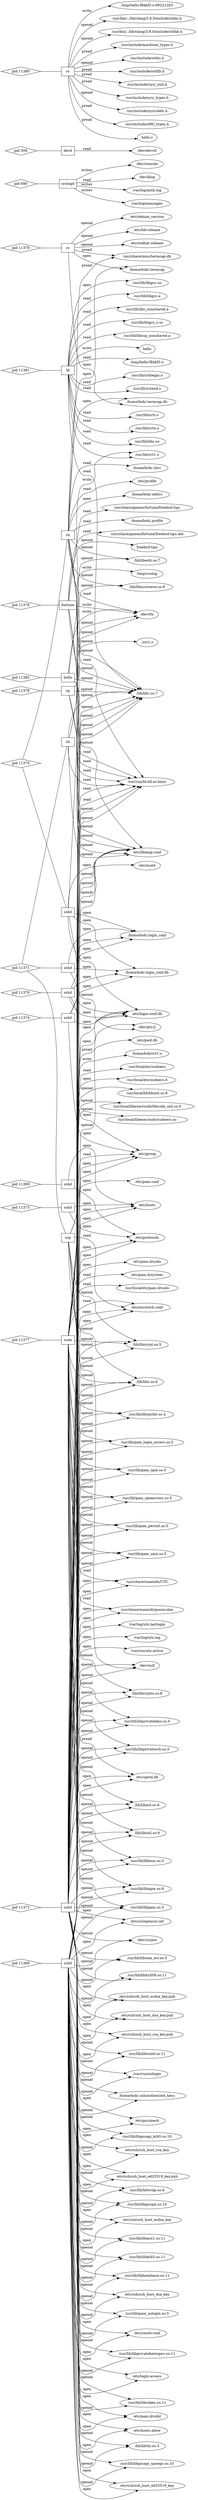 strict digraph buildinject {
rankdir="LR";
"f_./crt1.o" [label="./crt1.o"];
"f_/dev/console" [label="/dev/console"];
"f_/dev/crypto" [label="/dev/crypto"];
"f_/dev/devctl" [label="/dev/devctl"];
"f_/dev/klog" [label="/dev/klog"];
"f_/dev/null" [label="/dev/null"];
"f_/dev/pts/2" [label="/dev/pts/2"];
"f_/dev/tty" [label="/dev/tty"];
"f_/etc/debian_version" [label="/etc/debian_version"];
"f_/etc/group" [label="/etc/group"];
"f_/etc/gss/mech" [label="/etc/gss/mech"];
"f_/etc/hosts" [label="/etc/hosts"];
"f_/etc/hosts.allow" [label="/etc/hosts.allow"];
"f_/etc/libmap.conf" [label="/etc/libmap.conf"];
"f_/etc/login.access" [label="/etc/login.access"];
"f_/etc/login.conf.db" [label="/etc/login.conf.db"];
"f_/etc/lsb-release" [label="/etc/lsb-release"];
"f_/etc/motd" [label="/etc/motd"];
"f_/etc/nsswitch.conf" [label="/etc/nsswitch.conf"];
"f_/etc/pam.conf" [label="/etc/pam.conf"];
"f_/etc/pam.d/sshd" [label="/etc/pam.d/sshd"];
"f_/etc/pam.d/sudo" [label="/etc/pam.d/sudo"];
"f_/etc/pam.d/system" [label="/etc/pam.d/system"];
"f_/etc/profile" [label="/etc/profile"];
"f_/etc/protocols" [label="/etc/protocols"];
"f_/etc/pwd.db" [label="/etc/pwd.db"];
"f_/etc/redhat-release" [label="/etc/redhat-release"];
"f_/etc/resolv.conf" [label="/etc/resolv.conf"];
"f_/etc/spwd.db" [label="/etc/spwd.db"];
"f_/etc/ssh/ssh_host_dsa_key" [label="/etc/ssh/ssh_host_dsa_key"];
"f_/etc/ssh/ssh_host_dsa_key.pub" [label="/etc/ssh/ssh_host_dsa_key.pub"];
"f_/etc/ssh/ssh_host_ecdsa_key" [label="/etc/ssh/ssh_host_ecdsa_key"];
"f_/etc/ssh/ssh_host_ecdsa_key.pub" [label="/etc/ssh/ssh_host_ecdsa_key.pub"];
"f_/etc/ssh/ssh_host_ed25519_key" [label="/etc/ssh/ssh_host_ed25519_key"];
"f_/etc/ssh/ssh_host_ed25519_key.pub" [label="/etc/ssh/ssh_host_ed25519_key.pub"];
"f_/etc/ssh/ssh_host_rsa_key" [label="/etc/ssh/ssh_host_rsa_key"];
"f_/etc/ssh/ssh_host_rsa_key.pub" [label="/etc/ssh/ssh_host_rsa_key.pub"];
"f_/etc/ssl/openssl.cnf" [label="/etc/ssl/openssl.cnf"];
"f_/home/bob/.editrc" [label="/home/bob/.editrc"];
"f_/home/bob/.login_conf" [label="/home/bob/.login_conf"];
"f_/home/bob/.login_conf.db" [label="/home/bob/.login_conf.db"];
"f_/home/bob/.profile" [label="/home/bob/.profile"];
"f_/home/bob/.shrc" [label="/home/bob/.shrc"];
"f_/home/bob/.ssh/authorized_keys" [label="/home/bob/.ssh/authorized_keys"];
"f_/home/bob/.termcap" [label="/home/bob/.termcap"];
"f_/home/bob/.termcap.db" [label="/home/bob/.termcap.db"];
"f_/home/bob/crt1.o" [label="/home/bob/crt1.o"];
"f_/lib/libc.so.7" [label="/lib/libc.so.7"];
"f_/lib/libcrypt.so.5" [label="/lib/libcrypt.so.5"];
"f_/lib/libcrypto.so.8" [label="/lib/libcrypto.so.8"];
"f_/lib/libedit.so.7" [label="/lib/libedit.so.7"];
"f_/lib/libmd.so.6" [label="/lib/libmd.so.6"];
"f_/lib/libncursesw.so.8" [label="/lib/libncursesw.so.8"];
"f_/lib/libthr.so.3" [label="/lib/libthr.so.3"];
"f_/lib/libutil.so.9" [label="/lib/libutil.so.9"];
"f_/lib/libz.so.6" [label="/lib/libz.so.6"];
"f_/tmp/hello-f8abf3.o" [label="/tmp/hello-f8abf3.o"];
"f_/tmp/hello-f8abf3.o-d92212b3" [label="/tmp/hello-f8abf3.o-d92212b3"];
"f_/tmp/runlog" [label="/tmp/runlog"];
"f_/usr/bin/../lib/clang/3.8.0/include/stdio.h" [label="/usr/bin/../lib/clang/3.8.0/include/stdio.h"];
"f_/usr/bin/../lib/clang/3.8.0/include/stdlib.h" [label="/usr/bin/../lib/clang/3.8.0/include/stdlib.h"];
"f_/usr/include/machine/_types.h" [label="/usr/include/machine/_types.h"];
"f_/usr/include/stdio.h" [label="/usr/include/stdio.h"];
"f_/usr/include/stdlib.h" [label="/usr/include/stdlib.h"];
"f_/usr/include/sys/_null.h" [label="/usr/include/sys/_null.h"];
"f_/usr/include/sys/_types.h" [label="/usr/include/sys/_types.h"];
"f_/usr/include/sys/cdefs.h" [label="/usr/include/sys/cdefs.h"];
"f_/usr/include/x86/_types.h" [label="/usr/include/x86/_types.h"];
"f_/usr/lib/crt1.o" [label="/usr/lib/crt1.o"];
"f_/usr/lib/crtbegin.o" [label="/usr/lib/crtbegin.o"];
"f_/usr/lib/crtend.o" [label="/usr/lib/crtend.o"];
"f_/usr/lib/crti.o" [label="/usr/lib/crti.o"];
"f_/usr/lib/crtn.o" [label="/usr/lib/crtn.o"];
"f_/usr/lib/libasn1.so.11" [label="/usr/lib/libasn1.so.11"];
"f_/usr/lib/libbsm.so.3" [label="/usr/lib/libbsm.so.3"];
"f_/usr/lib/libc.so" [label="/usr/lib/libc.so"];
"f_/usr/lib/libc_nonshared.a" [label="/usr/lib/libc_nonshared.a"];
"f_/usr/lib/libcom_err.so.5" [label="/usr/lib/libcom_err.so.5"];
"f_/usr/lib/libgcc.a" [label="/usr/lib/libgcc.a"];
"f_/usr/lib/libgcc.so" [label="/usr/lib/libgcc.so"];
"f_/usr/lib/libgcc_s.so" [label="/usr/lib/libgcc_s.so"];
"f_/usr/lib/libgssapi.so.10" [label="/usr/lib/libgssapi.so.10"];
"f_/usr/lib/libgssapi_krb5.so.10" [label="/usr/lib/libgssapi_krb5.so.10"];
"f_/usr/lib/libgssapi_spnego.so.10" [label="/usr/lib/libgssapi_spnego.so.10"];
"f_/usr/lib/libheimbase.so.11" [label="/usr/lib/libheimbase.so.11"];
"f_/usr/lib/libhx509.so.11" [label="/usr/lib/libhx509.so.11"];
"f_/usr/lib/libkrb5.so.11" [label="/usr/lib/libkrb5.so.11"];
"f_/usr/lib/libopie.so.8" [label="/usr/lib/libopie.so.8"];
"f_/usr/lib/libpam.so.5" [label="/usr/lib/libpam.so.5"];
"f_/usr/lib/libprivateheimipcc.so.11" [label="/usr/lib/libprivateheimipcc.so.11"];
"f_/usr/lib/libprivateldns.so.5" [label="/usr/lib/libprivateldns.so.5"];
"f_/usr/lib/libprivatessh.so.5" [label="/usr/lib/libprivatessh.so.5"];
"f_/usr/lib/libroken.so.11" [label="/usr/lib/libroken.so.11"];
"f_/usr/lib/libssp_nonshared.a" [label="/usr/lib/libssp_nonshared.a"];
"f_/usr/lib/libwind.so.11" [label="/usr/lib/libwind.so.11"];
"f_/usr/lib/libwrap.so.6" [label="/usr/lib/libwrap.so.6"];
"f_/usr/lib/libypclnt.so.4" [label="/usr/lib/libypclnt.so.4"];
"f_/usr/lib/pam_login_access.so.5" [label="/usr/lib/pam_login_access.so.5"];
"f_/usr/lib/pam_nologin.so.5" [label="/usr/lib/pam_nologin.so.5"];
"f_/usr/lib/pam_opie.so.5" [label="/usr/lib/pam_opie.so.5"];
"f_/usr/lib/pam_opieaccess.so.5" [label="/usr/lib/pam_opieaccess.so.5"];
"f_/usr/lib/pam_permit.so.5" [label="/usr/lib/pam_permit.so.5"];
"f_/usr/lib/pam_unix.so.5" [label="/usr/lib/pam_unix.so.5"];
"f_/usr/local/etc/pam.d/sudo" [label="/usr/local/etc/pam.d/sudo"];
"f_/usr/local/etc/sudoers" [label="/usr/local/etc/sudoers"];
"f_/usr/local/etc/sudoers.d" [label="/usr/local/etc/sudoers.d"];
"f_/usr/local/lib/libintl.so.8" [label="/usr/local/lib/libintl.so.8"];
"f_/usr/local/libexec/sudo/libsudo_util.so.0" [label="/usr/local/libexec/sudo/libsudo_util.so.0"];
"f_/usr/local/libexec/sudo/sudoers.so" [label="/usr/local/libexec/sudo/sudoers.so"];
"f_/usr/share/games/fortune/freebsd-tips" [label="/usr/share/games/fortune/freebsd-tips"];
"f_/usr/share/games/fortune/freebsd-tips.dat" [label="/usr/share/games/fortune/freebsd-tips.dat"];
"f_/usr/share/misc/termcap.db" [label="/usr/share/misc/termcap.db"];
"f_/usr/share/zoneinfo/UTC" [label="/usr/share/zoneinfo/UTC"];
"f_/usr/share/zoneinfo/posixrules" [label="/usr/share/zoneinfo/posixrules"];
"f_/var/log/auth.log" [label="/var/log/auth.log"];
"f_/var/log/messages" [label="/var/log/messages"];
"f_/var/log/utx.lastlogin" [label="/var/log/utx.lastlogin"];
"f_/var/log/utx.log" [label="/var/log/utx.log"];
"f_/var/run/ld-elf.so.hints" [label="/var/run/ld-elf.so.hints"];
"f_/var/run/nologin" [label="/var/run/nologin"];
"f_/var/run/utx.active" [label="/var/run/utx.active"];
"f_freebsd-tips" [label="freebsd-tips"];
"f_hello" [label="hello"];
"f_hello.c" [label="hello.c"];
    p_11368 [label="pid 11368", shape="diamond"];
    "p_11368_sshd" [label="sshd", shape="box"];
     p_11368 -> "p_11368_sshd" [dir="none", minlen=2];
    "p_11368_sshd" -> "f_/etc/libmap.conf" [label="openat"];
    p_11368 [label="pid 11368", shape="diamond"];
    "p_11368_sshd" [label="sshd", shape="box"];
     p_11368 -> "p_11368_sshd" [dir="none", minlen=2];
    "p_11368_sshd" -> "f_/var/run/ld-elf.so.hints" [label="openat"];
    p_11368 [label="pid 11368", shape="diamond"];
    "p_11368_sshd" [label="sshd", shape="box"];
     p_11368 -> "p_11368_sshd" [dir="none", minlen=2];
    "p_11368_sshd" -> "f_/usr/lib/libpam.so.5" [label="openat"];
    p_11368 [label="pid 11368", shape="diamond"];
    "p_11368_sshd" [label="sshd", shape="box"];
     p_11368 -> "p_11368_sshd" [dir="none", minlen=2];
    "p_11368_sshd" -> "f_/usr/lib/libprivatessh.so.5" [label="openat"];
    p_11368 [label="pid 11368", shape="diamond"];
    "p_11368_sshd" [label="sshd", shape="box"];
     p_11368 -> "p_11368_sshd" [dir="none", minlen=2];
    "p_11368_sshd" -> "f_/lib/libutil.so.9" [label="openat"];
    p_11368 [label="pid 11368", shape="diamond"];
    "p_11368_sshd" [label="sshd", shape="box"];
     p_11368 -> "p_11368_sshd" [dir="none", minlen=2];
    "p_11368_sshd" -> "f_/usr/lib/libwrap.so.6" [label="openat"];
    p_11368 [label="pid 11368", shape="diamond"];
    "p_11368_sshd" [label="sshd", shape="box"];
     p_11368 -> "p_11368_sshd" [dir="none", minlen=2];
    "p_11368_sshd" -> "f_/usr/lib/libbsm.so.3" [label="openat"];
    p_11368 [label="pid 11368", shape="diamond"];
    "p_11368_sshd" [label="sshd", shape="box"];
     p_11368 -> "p_11368_sshd" [dir="none", minlen=2];
    "p_11368_sshd" -> "f_/usr/lib/libgssapi_krb5.so.10" [label="openat"];
    p_11368 [label="pid 11368", shape="diamond"];
    "p_11368_sshd" [label="sshd", shape="box"];
     p_11368 -> "p_11368_sshd" [dir="none", minlen=2];
    "p_11368_sshd" -> "f_/usr/lib/libgssapi.so.10" [label="openat"];
    p_11368 [label="pid 11368", shape="diamond"];
    "p_11368_sshd" [label="sshd", shape="box"];
     p_11368 -> "p_11368_sshd" [dir="none", minlen=2];
    "p_11368_sshd" -> "f_/usr/lib/libkrb5.so.11" [label="openat"];
    p_11368 [label="pid 11368", shape="diamond"];
    "p_11368_sshd" [label="sshd", shape="box"];
     p_11368 -> "p_11368_sshd" [dir="none", minlen=2];
    "p_11368_sshd" -> "f_/lib/libcrypto.so.8" [label="openat"];
    p_11368 [label="pid 11368", shape="diamond"];
    "p_11368_sshd" [label="sshd", shape="box"];
     p_11368 -> "p_11368_sshd" [dir="none", minlen=2];
    "p_11368_sshd" -> "f_/lib/libc.so.7" [label="openat"];
    p_11368 [label="pid 11368", shape="diamond"];
    "p_11368_sshd" [label="sshd", shape="box"];
     p_11368 -> "p_11368_sshd" [dir="none", minlen=2];
    "p_11368_sshd" -> "f_/usr/lib/libprivateldns.so.5" [label="openat"];
    p_11368 [label="pid 11368", shape="diamond"];
    "p_11368_sshd" [label="sshd", shape="box"];
     p_11368 -> "p_11368_sshd" [dir="none", minlen=2];
    "p_11368_sshd" -> "f_/lib/libcrypt.so.5" [label="openat"];
    p_11368 [label="pid 11368", shape="diamond"];
    "p_11368_sshd" [label="sshd", shape="box"];
     p_11368 -> "p_11368_sshd" [dir="none", minlen=2];
    "p_11368_sshd" -> "f_/lib/libz.so.6" [label="openat"];
    p_11368 [label="pid 11368", shape="diamond"];
    "p_11368_sshd" [label="sshd", shape="box"];
     p_11368 -> "p_11368_sshd" [dir="none", minlen=2];
    "p_11368_sshd" -> "f_/usr/lib/libroken.so.11" [label="openat"];
    p_11368 [label="pid 11368", shape="diamond"];
    "p_11368_sshd" [label="sshd", shape="box"];
     p_11368 -> "p_11368_sshd" [dir="none", minlen=2];
    "p_11368_sshd" -> "f_/usr/lib/libasn1.so.11" [label="openat"];
    p_11368 [label="pid 11368", shape="diamond"];
    "p_11368_sshd" [label="sshd", shape="box"];
     p_11368 -> "p_11368_sshd" [dir="none", minlen=2];
    "p_11368_sshd" -> "f_/usr/lib/libcom_err.so.5" [label="openat"];
    p_11368 [label="pid 11368", shape="diamond"];
    "p_11368_sshd" [label="sshd", shape="box"];
     p_11368 -> "p_11368_sshd" [dir="none", minlen=2];
    "p_11368_sshd" -> "f_/usr/lib/libhx509.so.11" [label="openat"];
    p_11368 [label="pid 11368", shape="diamond"];
    "p_11368_sshd" [label="sshd", shape="box"];
     p_11368 -> "p_11368_sshd" [dir="none", minlen=2];
    "p_11368_sshd" -> "f_/usr/lib/libwind.so.11" [label="openat"];
    p_11368 [label="pid 11368", shape="diamond"];
    "p_11368_sshd" [label="sshd", shape="box"];
     p_11368 -> "p_11368_sshd" [dir="none", minlen=2];
    "p_11368_sshd" -> "f_/usr/lib/libheimbase.so.11" [label="openat"];
    p_11368 [label="pid 11368", shape="diamond"];
    "p_11368_sshd" [label="sshd", shape="box"];
     p_11368 -> "p_11368_sshd" [dir="none", minlen=2];
    "p_11368_sshd" -> "f_/usr/lib/libprivateheimipcc.so.11" [label="openat"];
    p_11368 [label="pid 11368", shape="diamond"];
    "p_11368_sshd" [label="sshd", shape="box"];
     p_11368 -> "p_11368_sshd" [dir="none", minlen=2];
    "p_11368_sshd" -> "f_/lib/libthr.so.3" [label="openat"];
    p_11368 [label="pid 11368", shape="diamond"];
    "p_11368_sshd" [label="sshd", shape="box"];
     p_11368 -> "p_11368_sshd" [dir="none", minlen=2];
    "p_11368_sshd" -> "f_/dev/null" [label="openat"];
    p_11368 [label="pid 11368", shape="diamond"];
    "p_11368_sshd" [label="sshd", shape="box"];
     p_11368 -> "p_11368_sshd" [dir="none", minlen=2];
    "p_11368_sshd" -> "f_/dev/crypto" [label="openat"];
    p_11368 [label="pid 11368", shape="diamond"];
    "p_11368_sshd" [label="sshd", shape="box"];
     p_11368 -> "p_11368_sshd" [dir="none", minlen=2];
    "p_11368_sshd" -> "f_/dev/crypto" [label="openat"];
    p_11368 [label="pid 11368", shape="diamond"];
    "p_11368_sshd" [label="sshd", shape="box"];
     p_11368 -> "p_11368_sshd" [dir="none", minlen=2];
    "p_11368_sshd" -> "f_/dev/crypto" [label="openat"];
    p_11368 [label="pid 11368", shape="diamond"];
    "p_11368_sshd" [label="sshd", shape="box"];
     p_11368 -> "p_11368_sshd" [dir="none", minlen=2];
    "p_11368_sshd" -> "f_/etc/ssl/openssl.cnf" [label="open"];
    p_11368 [label="pid 11368", shape="diamond"];
    "p_11368_sshd" [label="sshd", shape="box"];
     p_11368 -> "p_11368_sshd" [dir="none", minlen=2];
    "p_11368_sshd" -> "f_/etc/nsswitch.conf" [label="open"];
    p_11368 [label="pid 11368", shape="diamond"];
    "p_11368_sshd" [label="sshd", shape="box"];
     p_11368 -> "p_11368_sshd" [dir="none", minlen=2];
    "p_11368_sshd" -> "f_/etc/spwd.db" [label="open"];
    p_11368 [label="pid 11368", shape="diamond"];
    "p_11368_sshd" [label="sshd", shape="box"];
     p_11368 -> "p_11368_sshd" [dir="none", minlen=2];
    "p_11368_sshd" -> "f_/etc/ssh/ssh_host_rsa_key" [label="openat"];
    p_11368 [label="pid 11368", shape="diamond"];
    "p_11368_sshd" [label="sshd", shape="box"];
     p_11368 -> "p_11368_sshd" [dir="none", minlen=2];
    "p_11368_sshd" -> "f_/etc/ssh/ssh_host_rsa_key" [label="openat"];
    p_11368 [label="pid 11368", shape="diamond"];
    "p_11368_sshd" [label="sshd", shape="box"];
     p_11368 -> "p_11368_sshd" [dir="none", minlen=2];
    "p_11368_sshd" -> "f_/etc/ssh/ssh_host_rsa_key" [label="open"];
    p_11368 [label="pid 11368", shape="diamond"];
    "p_11368_sshd" [label="sshd", shape="box"];
     p_11368 -> "p_11368_sshd" [dir="none", minlen=2];
    "p_11368_sshd" -> "f_/etc/ssh/ssh_host_rsa_key" [label="open"];
    p_11368 [label="pid 11368", shape="diamond"];
    "p_11368_sshd" [label="sshd", shape="box"];
     p_11368 -> "p_11368_sshd" [dir="none", minlen=2];
    "p_11368_sshd" -> "f_/etc/ssh/ssh_host_rsa_key.pub" [label="open"];
    p_11368 [label="pid 11368", shape="diamond"];
    "p_11368_sshd" [label="sshd", shape="box"];
     p_11368 -> "p_11368_sshd" [dir="none", minlen=2];
    "p_11368_sshd" -> "f_/etc/ssh/ssh_host_dsa_key" [label="openat"];
    p_11368 [label="pid 11368", shape="diamond"];
    "p_11368_sshd" [label="sshd", shape="box"];
     p_11368 -> "p_11368_sshd" [dir="none", minlen=2];
    "p_11368_sshd" -> "f_/etc/ssh/ssh_host_dsa_key" [label="openat"];
    p_11368 [label="pid 11368", shape="diamond"];
    "p_11368_sshd" [label="sshd", shape="box"];
     p_11368 -> "p_11368_sshd" [dir="none", minlen=2];
    "p_11368_sshd" -> "f_/etc/ssh/ssh_host_dsa_key.pub" [label="open"];
    p_11368 [label="pid 11368", shape="diamond"];
    "p_11368_sshd" [label="sshd", shape="box"];
     p_11368 -> "p_11368_sshd" [dir="none", minlen=2];
    "p_11368_sshd" -> "f_/usr/share/zoneinfo/UTC" [label="open"];
    p_11368 [label="pid 11368", shape="diamond"];
    "p_11368_sshd" [label="sshd", shape="box"];
     p_11368 -> "p_11368_sshd" [dir="none", minlen=2];
    "p_11368_sshd" -> "f_/usr/share/zoneinfo/posixrules" [label="open"];
    p_690 [label="pid 690", shape="diamond"];
    "p_690_syslogd" [label="syslogd", shape="box"];
     p_690 -> "p_690_syslogd" [dir="none", minlen=2];
    "p_690_syslogd" -> "f_/dev/console" [label="openat"];
    p_690 [label="pid 690", shape="diamond"];
    "p_690_syslogd" [label="syslogd", shape="box"];
     p_690 -> "p_690_syslogd" [dir="none", minlen=2];
    "p_690_syslogd" -> "f_/dev/console" [label="writev"];
    p_690 [label="pid 690", shape="diamond"];
    "p_690_syslogd" [label="syslogd", shape="box"];
     p_690 -> "p_690_syslogd" [dir="none", minlen=2];
    "p_690_syslogd" -> "f_/var/log/messages" [label="writev"];
    p_11368 [label="pid 11368", shape="diamond"];
    "p_11368_sshd" [label="sshd", shape="box"];
     p_11368 -> "p_11368_sshd" [dir="none", minlen=2];
    "p_11368_sshd" -> "f_/etc/ssh/ssh_host_ecdsa_key" [label="openat"];
    p_11368 [label="pid 11368", shape="diamond"];
    "p_11368_sshd" [label="sshd", shape="box"];
     p_11368 -> "p_11368_sshd" [dir="none", minlen=2];
    "p_11368_sshd" -> "f_/etc/ssh/ssh_host_ecdsa_key" [label="openat"];
    p_690 [label="pid 690", shape="diamond"];
    "p_690_syslogd" [label="syslogd", shape="box"];
     p_690 -> "p_690_syslogd" [dir="none", minlen=2];
    "p_690_syslogd" -> "f_/var/log/auth.log" [label="writev"];
    p_11368 [label="pid 11368", shape="diamond"];
    "p_11368_sshd" [label="sshd", shape="box"];
     p_11368 -> "p_11368_sshd" [dir="none", minlen=2];
    "p_11368_sshd" -> "f_/etc/ssh/ssh_host_ecdsa_key" [label="open"];
    p_11368 [label="pid 11368", shape="diamond"];
    "p_11368_sshd" [label="sshd", shape="box"];
     p_11368 -> "p_11368_sshd" [dir="none", minlen=2];
    "p_11368_sshd" -> "f_/etc/ssh/ssh_host_ecdsa_key" [label="open"];
    p_11368 [label="pid 11368", shape="diamond"];
    "p_11368_sshd" [label="sshd", shape="box"];
     p_11368 -> "p_11368_sshd" [dir="none", minlen=2];
    "p_11368_sshd" -> "f_/etc/ssh/ssh_host_ecdsa_key.pub" [label="open"];
    p_690 [label="pid 690", shape="diamond"];
    "p_690_syslogd" [label="syslogd", shape="box"];
     p_690 -> "p_690_syslogd" [dir="none", minlen=2];
    "p_690_syslogd" -> "f_/dev/klog" [label="read"];
    p_690 [label="pid 690", shape="diamond"];
    "p_690_syslogd" [label="syslogd", shape="box"];
     p_690 -> "p_690_syslogd" [dir="none", minlen=2];
    "p_690_syslogd" -> "f_/dev/klog" [label="read"];
    p_11368 [label="pid 11368", shape="diamond"];
    "p_11368_sshd" [label="sshd", shape="box"];
     p_11368 -> "p_11368_sshd" [dir="none", minlen=2];
    "p_11368_sshd" -> "f_/etc/ssh/ssh_host_ed25519_key" [label="openat"];
    p_11368 [label="pid 11368", shape="diamond"];
    "p_11368_sshd" [label="sshd", shape="box"];
     p_11368 -> "p_11368_sshd" [dir="none", minlen=2];
    "p_11368_sshd" -> "f_/etc/ssh/ssh_host_ed25519_key" [label="openat"];
    p_11368 [label="pid 11368", shape="diamond"];
    "p_11368_sshd" [label="sshd", shape="box"];
     p_11368 -> "p_11368_sshd" [dir="none", minlen=2];
    "p_11368_sshd" -> "f_/etc/ssh/ssh_host_ed25519_key" [label="open"];
    p_11368 [label="pid 11368", shape="diamond"];
    "p_11368_sshd" [label="sshd", shape="box"];
     p_11368 -> "p_11368_sshd" [dir="none", minlen=2];
    "p_11368_sshd" -> "f_/etc/ssh/ssh_host_ed25519_key" [label="open"];
    p_11368 [label="pid 11368", shape="diamond"];
    "p_11368_sshd" [label="sshd", shape="box"];
     p_11368 -> "p_11368_sshd" [dir="none", minlen=2];
    "p_11368_sshd" -> "f_/etc/ssh/ssh_host_ed25519_key.pub" [label="open"];
    p_11368 [label="pid 11368", shape="diamond"];
    "p_11368_sshd" [label="sshd", shape="box"];
     p_11368 -> "p_11368_sshd" [dir="none", minlen=2];
    "p_11368_sshd" -> "f_/dev/null" [label="openat"];
    p_11368 [label="pid 11368", shape="diamond"];
    "p_11368_sshd" [label="sshd", shape="box"];
     p_11368 -> "p_11368_sshd" [dir="none", minlen=2];
    "p_11368_sshd" -> "f_/etc/resolv.conf" [label="open"];
    p_11368 [label="pid 11368", shape="diamond"];
    "p_11368_sshd" [label="sshd", shape="box"];
     p_11368 -> "p_11368_sshd" [dir="none", minlen=2];
    "p_11368_sshd" -> "f_/etc/gss/mech" [label="open"];
    p_11368 [label="pid 11368", shape="diamond"];
    "p_11368_sshd" [label="sshd", shape="box"];
     p_11368 -> "p_11368_sshd" [dir="none", minlen=2];
    "p_11368_sshd" -> "f_/usr/lib/libgssapi_krb5.so.10" [label="openat"];
    p_11368 [label="pid 11368", shape="diamond"];
    "p_11368_sshd" [label="sshd", shape="box"];
     p_11368 -> "p_11368_sshd" [dir="none", minlen=2];
    "p_11368_sshd" -> "f_/usr/lib/libgssapi_spnego.so.10" [label="openat"];
    p_11368 [label="pid 11368", shape="diamond"];
    "p_11368_sshd" [label="sshd", shape="box"];
     p_11368 -> "p_11368_sshd" [dir="none", minlen=2];
    "p_11368_sshd" -> "f_/etc/protocols" [label="open"];
    p_11368 [label="pid 11368", shape="diamond"];
    "p_11368_sshd" [label="sshd", shape="box"];
     p_11368 -> "p_11368_sshd" [dir="none", minlen=2];
    "p_11368_sshd" -> "f_/etc/hosts.allow" [label="open"];
    p_11369 [label="pid 11369", shape="diamond"];
    "p_11369_sshd" [label="sshd", shape="box"];
     p_11369 -> "p_11369_sshd" [dir="none", minlen=2];
    "p_11369_sshd" -> "f_/etc/protocols" [label="open"];
    p_11369 [label="pid 11369", shape="diamond"];
    "p_11369_sshd" [label="sshd", shape="box"];
     p_11369 -> "p_11369_sshd" [dir="none", minlen=2];
    "p_11369_sshd" -> "f_/etc/protocols" [label="open"];
    p_11369 [label="pid 11369", shape="diamond"];
    "p_11369_sshd" [label="sshd", shape="box"];
     p_11369 -> "p_11369_sshd" [dir="none", minlen=2];
    "p_11369_sshd" -> "f_/etc/hosts" [label="open"];
    p_11369 [label="pid 11369", shape="diamond"];
    "p_11369_sshd" [label="sshd", shape="box"];
     p_11369 -> "p_11369_sshd" [dir="none", minlen=2];
    "p_11369_sshd" -> "f_/etc/hosts" [label="open"];
    p_11368 [label="pid 11368", shape="diamond"];
    "p_11368_sshd" [label="sshd", shape="box"];
     p_11368 -> "p_11368_sshd" [dir="none", minlen=2];
    "p_11368_sshd" -> "f_/etc/protocols" [label="open"];
    p_11368 [label="pid 11368", shape="diamond"];
    "p_11368_sshd" [label="sshd", shape="box"];
     p_11368 -> "p_11368_sshd" [dir="none", minlen=2];
    "p_11368_sshd" -> "f_/etc/hosts" [label="open"];
    p_11368 [label="pid 11368", shape="diamond"];
    "p_11368_sshd" [label="sshd", shape="box"];
     p_11368 -> "p_11368_sshd" [dir="none", minlen=2];
    "p_11368_sshd" -> "f_/etc/hosts" [label="open"];
    p_11368 [label="pid 11368", shape="diamond"];
    "p_11368_sshd" [label="sshd", shape="box"];
     p_11368 -> "p_11368_sshd" [dir="none", minlen=2];
    "p_11368_sshd" -> "f_/etc/spwd.db" [label="open"];
    p_11368 [label="pid 11368", shape="diamond"];
    "p_11368_sshd" [label="sshd", shape="box"];
     p_11368 -> "p_11368_sshd" [dir="none", minlen=2];
    "p_11368_sshd" -> "f_/etc/login.conf.db" [label="open"];
    p_11368 [label="pid 11368", shape="diamond"];
    "p_11368_sshd" [label="sshd", shape="box"];
     p_11368 -> "p_11368_sshd" [dir="none", minlen=2];
    "p_11368_sshd" -> "f_/etc/pam.d/sshd" [label="open"];
    p_11368 [label="pid 11368", shape="diamond"];
    "p_11368_sshd" [label="sshd", shape="box"];
     p_11368 -> "p_11368_sshd" [dir="none", minlen=2];
    "p_11368_sshd" -> "f_/usr/lib/pam_opie.so.5" [label="openat"];
    p_11368 [label="pid 11368", shape="diamond"];
    "p_11368_sshd" [label="sshd", shape="box"];
     p_11368 -> "p_11368_sshd" [dir="none", minlen=2];
    "p_11368_sshd" -> "f_/usr/lib/libopie.so.8" [label="openat"];
    p_11368 [label="pid 11368", shape="diamond"];
    "p_11368_sshd" [label="sshd", shape="box"];
     p_11368 -> "p_11368_sshd" [dir="none", minlen=2];
    "p_11368_sshd" -> "f_/lib/libmd.so.6" [label="openat"];
    p_11368 [label="pid 11368", shape="diamond"];
    "p_11368_sshd" [label="sshd", shape="box"];
     p_11368 -> "p_11368_sshd" [dir="none", minlen=2];
    "p_11368_sshd" -> "f_/usr/lib/pam_opieaccess.so.5" [label="openat"];
    p_11368 [label="pid 11368", shape="diamond"];
    "p_11368_sshd" [label="sshd", shape="box"];
     p_11368 -> "p_11368_sshd" [dir="none", minlen=2];
    "p_11368_sshd" -> "f_/usr/lib/pam_unix.so.5" [label="openat"];
    p_11368 [label="pid 11368", shape="diamond"];
    "p_11368_sshd" [label="sshd", shape="box"];
     p_11368 -> "p_11368_sshd" [dir="none", minlen=2];
    "p_11368_sshd" -> "f_/usr/lib/libypclnt.so.4" [label="openat"];
    p_11368 [label="pid 11368", shape="diamond"];
    "p_11368_sshd" [label="sshd", shape="box"];
     p_11368 -> "p_11368_sshd" [dir="none", minlen=2];
    "p_11368_sshd" -> "f_/usr/lib/pam_nologin.so.5" [label="openat"];
    p_11368 [label="pid 11368", shape="diamond"];
    "p_11368_sshd" [label="sshd", shape="box"];
     p_11368 -> "p_11368_sshd" [dir="none", minlen=2];
    "p_11368_sshd" -> "f_/usr/lib/pam_login_access.so.5" [label="openat"];
    p_11368 [label="pid 11368", shape="diamond"];
    "p_11368_sshd" [label="sshd", shape="box"];
     p_11368 -> "p_11368_sshd" [dir="none", minlen=2];
    "p_11368_sshd" -> "f_/usr/lib/pam_unix.so.5" [label="openat"];
    p_11368 [label="pid 11368", shape="diamond"];
    "p_11368_sshd" [label="sshd", shape="box"];
     p_11368 -> "p_11368_sshd" [dir="none", minlen=2];
    "p_11368_sshd" -> "f_/usr/lib/pam_permit.so.5" [label="openat"];
    p_11368 [label="pid 11368", shape="diamond"];
    "p_11368_sshd" [label="sshd", shape="box"];
     p_11368 -> "p_11368_sshd" [dir="none", minlen=2];
    "p_11368_sshd" -> "f_/usr/lib/pam_unix.so.5" [label="openat"];
    p_11368 [label="pid 11368", shape="diamond"];
    "p_11368_sshd" [label="sshd", shape="box"];
     p_11368 -> "p_11368_sshd" [dir="none", minlen=2];
    "p_11368_sshd" -> "f_/etc/group" [label="open"];
    p_11368 [label="pid 11368", shape="diamond"];
    "p_11368_sshd" [label="sshd", shape="box"];
     p_11368 -> "p_11368_sshd" [dir="none", minlen=2];
    "p_11368_sshd" -> "f_/home/bob/.ssh/authorized_keys" [label="openat"];
    p_11368 [label="pid 11368", shape="diamond"];
    "p_11368_sshd" [label="sshd", shape="box"];
     p_11368 -> "p_11368_sshd" [dir="none", minlen=2];
    "p_11368_sshd" -> "f_/home/bob/.ssh/authorized_keys" [label="openat"];
    p_11368 [label="pid 11368", shape="diamond"];
    "p_11368_sshd" [label="sshd", shape="box"];
     p_11368 -> "p_11368_sshd" [dir="none", minlen=2];
    "p_11368_sshd" -> "f_/etc/spwd.db" [label="open"];
    p_11368 [label="pid 11368", shape="diamond"];
    "p_11368_sshd" [label="sshd", shape="box"];
     p_11368 -> "p_11368_sshd" [dir="none", minlen=2];
    "p_11368_sshd" -> "f_/etc/login.conf.db" [label="open"];
    p_11368 [label="pid 11368", shape="diamond"];
    "p_11368_sshd" [label="sshd", shape="box"];
     p_11368 -> "p_11368_sshd" [dir="none", minlen=2];
    "p_11368_sshd" -> "f_/var/run/nologin" [label="openat"];
    p_11368 [label="pid 11368", shape="diamond"];
    "p_11368_sshd" [label="sshd", shape="box"];
     p_11368 -> "p_11368_sshd" [dir="none", minlen=2];
    "p_11368_sshd" -> "f_/etc/login.access" [label="open"];
    p_11368 [label="pid 11368", shape="diamond"];
    "p_11368_sshd" [label="sshd", shape="box"];
     p_11368 -> "p_11368_sshd" [dir="none", minlen=2];
    "p_11368_sshd" -> "f_/etc/spwd.db" [label="open"];
    p_11368 [label="pid 11368", shape="diamond"];
    "p_11368_sshd" [label="sshd", shape="box"];
     p_11368 -> "p_11368_sshd" [dir="none", minlen=2];
    "p_11368_sshd" -> "f_/etc/login.conf.db" [label="open"];
    p_11368 [label="pid 11368", shape="diamond"];
    "p_11368_sshd" [label="sshd", shape="box"];
     p_11368 -> "p_11368_sshd" [dir="none", minlen=2];
    "p_11368_sshd" -> "f_/etc/hosts" [label="open"];
    p_690 [label="pid 690", shape="diamond"];
    "p_690_syslogd" [label="syslogd", shape="box"];
     p_690 -> "p_690_syslogd" [dir="none", minlen=2];
    "p_690_syslogd" -> "f_/var/log/auth.log" [label="writev"];
    p_11370 [label="pid 11370", shape="diamond"];
    "p_11370_sshd" [label="sshd", shape="box"];
     p_11370 -> "p_11370_sshd" [dir="none", minlen=2];
    "p_11370_sshd" -> "f_/etc/group" [label="open"];
    p_11370 [label="pid 11370", shape="diamond"];
    "p_11370_sshd" [label="sshd", shape="box"];
     p_11370 -> "p_11370_sshd" [dir="none", minlen=2];
    "p_11370_sshd" -> "f_/home/bob/.login_conf.db" [label="open"];
    p_11370 [label="pid 11370", shape="diamond"];
    "p_11370_sshd" [label="sshd", shape="box"];
     p_11370 -> "p_11370_sshd" [dir="none", minlen=2];
    "p_11370_sshd" -> "f_/home/bob/.login_conf" [label="open"];
    p_11370 [label="pid 11370", shape="diamond"];
    "p_11370_sshd" [label="sshd", shape="box"];
     p_11370 -> "p_11370_sshd" [dir="none", minlen=2];
    "p_11370_sshd" -> "f_/etc/login.conf.db" [label="open"];
    p_11370 [label="pid 11370", shape="diamond"];
    "p_11370_sshd" [label="sshd", shape="box"];
     p_11370 -> "p_11370_sshd" [dir="none", minlen=2];
    "p_11370_sshd" -> "f_/home/bob/.login_conf.db" [label="open"];
    p_11370 [label="pid 11370", shape="diamond"];
    "p_11370_sshd" [label="sshd", shape="box"];
     p_11370 -> "p_11370_sshd" [dir="none", minlen=2];
    "p_11370_sshd" -> "f_/home/bob/.login_conf" [label="open"];
    p_11370 [label="pid 11370", shape="diamond"];
    "p_11370_sshd" [label="sshd", shape="box"];
     p_11370 -> "p_11370_sshd" [dir="none", minlen=2];
    "p_11370_sshd" -> "f_/etc/login.conf.db" [label="open"];
    p_11371 [label="pid 11371", shape="diamond"];
    "p_11371_sshd" [label="sshd", shape="box"];
     p_11371 -> "p_11371_sshd" [dir="none", minlen=2];
    "p_11371_sshd" -> "f_/home/bob/.login_conf.db" [label="open"];
    p_11371 [label="pid 11371", shape="diamond"];
    "p_11371_sshd" [label="sshd", shape="box"];
     p_11371 -> "p_11371_sshd" [dir="none", minlen=2];
    "p_11371_sshd" -> "f_/home/bob/.login_conf" [label="open"];
    p_11371 [label="pid 11371", shape="diamond"];
    "p_11371_sshd" [label="sshd", shape="box"];
     p_11371 -> "p_11371_sshd" [dir="none", minlen=2];
    "p_11371_sshd" -> "f_/etc/login.conf.db" [label="open"];
    p_11371 [label="pid 11371", shape="diamond"];
    "p_11371_sh" [label="sh", shape="box"];
     p_11371 -> "p_11371_sh" [dir="none", minlen=2];
    "p_11371_sh" -> "f_/etc/libmap.conf" [label="openat"];
    p_11371 [label="pid 11371", shape="diamond"];
    "p_11371_sh" [label="sh", shape="box"];
     p_11371 -> "p_11371_sh" [dir="none", minlen=2];
    "p_11371_sh" -> "f_/var/run/ld-elf.so.hints" [label="openat"];
    p_11371 [label="pid 11371", shape="diamond"];
    "p_11371_sh" [label="sh", shape="box"];
     p_11371 -> "p_11371_sh" [dir="none", minlen=2];
    "p_11371_sh" -> "f_/var/run/ld-elf.so.hints" [label="read"];
    p_11371 [label="pid 11371", shape="diamond"];
    "p_11371_sh" [label="sh", shape="box"];
     p_11371 -> "p_11371_sh" [dir="none", minlen=2];
    "p_11371_sh" -> "f_/var/run/ld-elf.so.hints" [label="read"];
    p_11371 [label="pid 11371", shape="diamond"];
    "p_11371_sh" [label="sh", shape="box"];
     p_11371 -> "p_11371_sh" [dir="none", minlen=2];
    "p_11371_sh" -> "f_/lib/libedit.so.7" [label="openat"];
    p_11371 [label="pid 11371", shape="diamond"];
    "p_11371_sh" [label="sh", shape="box"];
     p_11371 -> "p_11371_sh" [dir="none", minlen=2];
    "p_11371_sh" -> "f_/lib/libc.so.7" [label="openat"];
    p_11371 [label="pid 11371", shape="diamond"];
    "p_11371_sh" [label="sh", shape="box"];
     p_11371 -> "p_11371_sh" [dir="none", minlen=2];
    "p_11371_sh" -> "f_/lib/libncursesw.so.8" [label="openat"];
    p_11371 [label="pid 11371", shape="diamond"];
    "p_11371_scp" [label="scp", shape="box"];
     p_11371 -> "p_11371_scp" [dir="none", minlen=2];
    "p_11371_scp" -> "f_/etc/libmap.conf" [label="openat"];
    p_11371 [label="pid 11371", shape="diamond"];
    "p_11371_scp" [label="scp", shape="box"];
     p_11371 -> "p_11371_scp" [dir="none", minlen=2];
    "p_11371_scp" -> "f_/var/run/ld-elf.so.hints" [label="openat"];
    p_11371 [label="pid 11371", shape="diamond"];
    "p_11371_scp" [label="scp", shape="box"];
     p_11371 -> "p_11371_scp" [dir="none", minlen=2];
    "p_11371_scp" -> "f_/var/run/ld-elf.so.hints" [label="read"];
    p_11371 [label="pid 11371", shape="diamond"];
    "p_11371_scp" [label="scp", shape="box"];
     p_11371 -> "p_11371_scp" [dir="none", minlen=2];
    "p_11371_scp" -> "f_/var/run/ld-elf.so.hints" [label="read"];
    p_11371 [label="pid 11371", shape="diamond"];
    "p_11371_scp" [label="scp", shape="box"];
     p_11371 -> "p_11371_scp" [dir="none", minlen=2];
    "p_11371_scp" -> "f_/usr/lib/libprivatessh.so.5" [label="openat"];
    p_11371 [label="pid 11371", shape="diamond"];
    "p_11371_scp" [label="scp", shape="box"];
     p_11371 -> "p_11371_scp" [dir="none", minlen=2];
    "p_11371_scp" -> "f_/lib/libc.so.7" [label="openat"];
    p_11371 [label="pid 11371", shape="diamond"];
    "p_11371_scp" [label="scp", shape="box"];
     p_11371 -> "p_11371_scp" [dir="none", minlen=2];
    "p_11371_scp" -> "f_/usr/lib/libprivateldns.so.5" [label="openat"];
    p_11371 [label="pid 11371", shape="diamond"];
    "p_11371_scp" [label="scp", shape="box"];
     p_11371 -> "p_11371_scp" [dir="none", minlen=2];
    "p_11371_scp" -> "f_/lib/libcrypto.so.8" [label="openat"];
    p_11371 [label="pid 11371", shape="diamond"];
    "p_11371_scp" [label="scp", shape="box"];
     p_11371 -> "p_11371_scp" [dir="none", minlen=2];
    "p_11371_scp" -> "f_/lib/libcrypt.so.5" [label="openat"];
    p_11371 [label="pid 11371", shape="diamond"];
    "p_11371_scp" [label="scp", shape="box"];
     p_11371 -> "p_11371_scp" [dir="none", minlen=2];
    "p_11371_scp" -> "f_/lib/libz.so.6" [label="openat"];
    p_11371 [label="pid 11371", shape="diamond"];
    "p_11371_scp" [label="scp", shape="box"];
     p_11371 -> "p_11371_scp" [dir="none", minlen=2];
    "p_11371_scp" -> "f_/dev/null" [label="openat"];
    p_11371 [label="pid 11371", shape="diamond"];
    "p_11371_scp" [label="scp", shape="box"];
     p_11371 -> "p_11371_scp" [dir="none", minlen=2];
    "p_11371_scp" -> "f_/etc/nsswitch.conf" [label="open"];
    p_11371 [label="pid 11371", shape="diamond"];
    "p_11371_scp" [label="scp", shape="box"];
     p_11371 -> "p_11371_scp" [dir="none", minlen=2];
    "p_11371_scp" -> "f_/etc/nsswitch.conf" [label="read"];
    p_11371 [label="pid 11371", shape="diamond"];
    "p_11371_scp" [label="scp", shape="box"];
     p_11371 -> "p_11371_scp" [dir="none", minlen=2];
    "p_11371_scp" -> "f_/etc/nsswitch.conf" [label="read"];
    p_11371 [label="pid 11371", shape="diamond"];
    "p_11371_scp" [label="scp", shape="box"];
     p_11371 -> "p_11371_scp" [dir="none", minlen=2];
    "p_11371_scp" -> "f_/etc/pwd.db" [label="open"];
    p_11371 [label="pid 11371", shape="diamond"];
    "p_11371_scp" [label="scp", shape="box"];
     p_11371 -> "p_11371_scp" [dir="none", minlen=2];
    "p_11371_scp" -> "f_/etc/pwd.db" [label="read"];
    p_11371 [label="pid 11371", shape="diamond"];
    "p_11371_scp" [label="scp", shape="box"];
     p_11371 -> "p_11371_scp" [dir="none", minlen=2];
    "p_11371_scp" -> "f_/etc/pwd.db" [label="pread"];
    p_11371 [label="pid 11371", shape="diamond"];
    "p_11371_scp" [label="scp", shape="box"];
     p_11371 -> "p_11371_scp" [dir="none", minlen=2];
    "p_11371_scp" -> "f_/etc/pwd.db" [label="pread"];
    p_11371 [label="pid 11371", shape="diamond"];
    "p_11371_scp" [label="scp", shape="box"];
     p_11371 -> "p_11371_scp" [dir="none", minlen=2];
    "p_11371_scp" -> "f_/etc/pwd.db" [label="pread"];
    p_11371 [label="pid 11371", shape="diamond"];
    "p_11371_scp" [label="scp", shape="box"];
     p_11371 -> "p_11371_scp" [dir="none", minlen=2];
    "p_11371_scp" -> "f_/etc/pwd.db" [label="pread"];
    p_11371 [label="pid 11371", shape="diamond"];
    "p_11371_scp" [label="scp", shape="box"];
     p_11371 -> "p_11371_scp" [dir="none", minlen=2];
    "p_11371_scp" -> "f_/etc/pwd.db" [label="pread"];
    p_11371 [label="pid 11371", shape="diamond"];
    "p_11371_scp" [label="scp", shape="box"];
     p_11371 -> "p_11371_scp" [dir="none", minlen=2];
    "p_11371_scp" -> "f_/etc/pwd.db" [label="pread"];
    p_11371 [label="pid 11371", shape="diamond"];
    "p_11371_scp" [label="scp", shape="box"];
     p_11371 -> "p_11371_scp" [dir="none", minlen=2];
    "p_11371_scp" -> "f_/etc/pwd.db" [label="pread"];
    p_11371 [label="pid 11371", shape="diamond"];
    "p_11371_scp" [label="scp", shape="box"];
     p_11371 -> "p_11371_scp" [dir="none", minlen=2];
    "p_11371_scp" -> "f_/etc/pwd.db" [label="pread"];
    p_11371 [label="pid 11371", shape="diamond"];
    "p_11371_scp" [label="scp", shape="box"];
     p_11371 -> "p_11371_scp" [dir="none", minlen=2];
    "p_11371_scp" -> "f_/home/bob/crt1.o" [label="openat"];
    p_11371 [label="pid 11371", shape="diamond"];
    "p_11371_scp" [label="scp", shape="box"];
     p_11371 -> "p_11371_scp" [dir="none", minlen=2];
    "p_11371_scp" -> "f_/home/bob/crt1.o" [label="write"];
    p_690 [label="pid 690", shape="diamond"];
    "p_690_syslogd" [label="syslogd", shape="box"];
     p_690 -> "p_690_syslogd" [dir="none", minlen=2];
    "p_690_syslogd" -> "f_/var/log/auth.log" [label="writev"];
    p_690 [label="pid 690", shape="diamond"];
    "p_690_syslogd" [label="syslogd", shape="box"];
     p_690 -> "p_690_syslogd" [dir="none", minlen=2];
    "p_690_syslogd" -> "f_/var/log/auth.log" [label="writev"];
    p_11372 [label="pid 11372", shape="diamond"];
    "p_11372_sshd" [label="sshd", shape="box"];
     p_11372 -> "p_11372_sshd" [dir="none", minlen=2];
    "p_11372_sshd" -> "f_/etc/libmap.conf" [label="openat"];
    p_11372 [label="pid 11372", shape="diamond"];
    "p_11372_sshd" [label="sshd", shape="box"];
     p_11372 -> "p_11372_sshd" [dir="none", minlen=2];
    "p_11372_sshd" -> "f_/var/run/ld-elf.so.hints" [label="openat"];
    p_11372 [label="pid 11372", shape="diamond"];
    "p_11372_sshd" [label="sshd", shape="box"];
     p_11372 -> "p_11372_sshd" [dir="none", minlen=2];
    "p_11372_sshd" -> "f_/usr/lib/libpam.so.5" [label="openat"];
    p_11372 [label="pid 11372", shape="diamond"];
    "p_11372_sshd" [label="sshd", shape="box"];
     p_11372 -> "p_11372_sshd" [dir="none", minlen=2];
    "p_11372_sshd" -> "f_/usr/lib/libprivatessh.so.5" [label="openat"];
    p_11372 [label="pid 11372", shape="diamond"];
    "p_11372_sshd" [label="sshd", shape="box"];
     p_11372 -> "p_11372_sshd" [dir="none", minlen=2];
    "p_11372_sshd" -> "f_/lib/libutil.so.9" [label="openat"];
    p_11372 [label="pid 11372", shape="diamond"];
    "p_11372_sshd" [label="sshd", shape="box"];
     p_11372 -> "p_11372_sshd" [dir="none", minlen=2];
    "p_11372_sshd" -> "f_/usr/lib/libwrap.so.6" [label="openat"];
    p_11372 [label="pid 11372", shape="diamond"];
    "p_11372_sshd" [label="sshd", shape="box"];
     p_11372 -> "p_11372_sshd" [dir="none", minlen=2];
    "p_11372_sshd" -> "f_/usr/lib/libbsm.so.3" [label="openat"];
    p_11372 [label="pid 11372", shape="diamond"];
    "p_11372_sshd" [label="sshd", shape="box"];
     p_11372 -> "p_11372_sshd" [dir="none", minlen=2];
    "p_11372_sshd" -> "f_/usr/lib/libgssapi_krb5.so.10" [label="openat"];
    p_11372 [label="pid 11372", shape="diamond"];
    "p_11372_sshd" [label="sshd", shape="box"];
     p_11372 -> "p_11372_sshd" [dir="none", minlen=2];
    "p_11372_sshd" -> "f_/usr/lib/libgssapi.so.10" [label="openat"];
    p_11372 [label="pid 11372", shape="diamond"];
    "p_11372_sshd" [label="sshd", shape="box"];
     p_11372 -> "p_11372_sshd" [dir="none", minlen=2];
    "p_11372_sshd" -> "f_/usr/lib/libkrb5.so.11" [label="openat"];
    p_11372 [label="pid 11372", shape="diamond"];
    "p_11372_sshd" [label="sshd", shape="box"];
     p_11372 -> "p_11372_sshd" [dir="none", minlen=2];
    "p_11372_sshd" -> "f_/lib/libcrypto.so.8" [label="openat"];
    p_11372 [label="pid 11372", shape="diamond"];
    "p_11372_sshd" [label="sshd", shape="box"];
     p_11372 -> "p_11372_sshd" [dir="none", minlen=2];
    "p_11372_sshd" -> "f_/lib/libc.so.7" [label="openat"];
    p_11372 [label="pid 11372", shape="diamond"];
    "p_11372_sshd" [label="sshd", shape="box"];
     p_11372 -> "p_11372_sshd" [dir="none", minlen=2];
    "p_11372_sshd" -> "f_/usr/lib/libprivateldns.so.5" [label="openat"];
    p_11372 [label="pid 11372", shape="diamond"];
    "p_11372_sshd" [label="sshd", shape="box"];
     p_11372 -> "p_11372_sshd" [dir="none", minlen=2];
    "p_11372_sshd" -> "f_/lib/libcrypt.so.5" [label="openat"];
    p_11372 [label="pid 11372", shape="diamond"];
    "p_11372_sshd" [label="sshd", shape="box"];
     p_11372 -> "p_11372_sshd" [dir="none", minlen=2];
    "p_11372_sshd" -> "f_/lib/libz.so.6" [label="openat"];
    p_11372 [label="pid 11372", shape="diamond"];
    "p_11372_sshd" [label="sshd", shape="box"];
     p_11372 -> "p_11372_sshd" [dir="none", minlen=2];
    "p_11372_sshd" -> "f_/usr/lib/libroken.so.11" [label="openat"];
    p_11372 [label="pid 11372", shape="diamond"];
    "p_11372_sshd" [label="sshd", shape="box"];
     p_11372 -> "p_11372_sshd" [dir="none", minlen=2];
    "p_11372_sshd" -> "f_/usr/lib/libasn1.so.11" [label="openat"];
    p_11372 [label="pid 11372", shape="diamond"];
    "p_11372_sshd" [label="sshd", shape="box"];
     p_11372 -> "p_11372_sshd" [dir="none", minlen=2];
    "p_11372_sshd" -> "f_/usr/lib/libcom_err.so.5" [label="openat"];
    p_11372 [label="pid 11372", shape="diamond"];
    "p_11372_sshd" [label="sshd", shape="box"];
     p_11372 -> "p_11372_sshd" [dir="none", minlen=2];
    "p_11372_sshd" -> "f_/usr/lib/libhx509.so.11" [label="openat"];
    p_11372 [label="pid 11372", shape="diamond"];
    "p_11372_sshd" [label="sshd", shape="box"];
     p_11372 -> "p_11372_sshd" [dir="none", minlen=2];
    "p_11372_sshd" -> "f_/usr/lib/libwind.so.11" [label="openat"];
    p_11372 [label="pid 11372", shape="diamond"];
    "p_11372_sshd" [label="sshd", shape="box"];
     p_11372 -> "p_11372_sshd" [dir="none", minlen=2];
    "p_11372_sshd" -> "f_/usr/lib/libheimbase.so.11" [label="openat"];
    p_11372 [label="pid 11372", shape="diamond"];
    "p_11372_sshd" [label="sshd", shape="box"];
     p_11372 -> "p_11372_sshd" [dir="none", minlen=2];
    "p_11372_sshd" -> "f_/usr/lib/libprivateheimipcc.so.11" [label="openat"];
    p_11372 [label="pid 11372", shape="diamond"];
    "p_11372_sshd" [label="sshd", shape="box"];
     p_11372 -> "p_11372_sshd" [dir="none", minlen=2];
    "p_11372_sshd" -> "f_/lib/libthr.so.3" [label="openat"];
    p_11372 [label="pid 11372", shape="diamond"];
    "p_11372_sshd" [label="sshd", shape="box"];
     p_11372 -> "p_11372_sshd" [dir="none", minlen=2];
    "p_11372_sshd" -> "f_/dev/null" [label="openat"];
    p_11372 [label="pid 11372", shape="diamond"];
    "p_11372_sshd" [label="sshd", shape="box"];
     p_11372 -> "p_11372_sshd" [dir="none", minlen=2];
    "p_11372_sshd" -> "f_/dev/crypto" [label="openat"];
    p_11372 [label="pid 11372", shape="diamond"];
    "p_11372_sshd" [label="sshd", shape="box"];
     p_11372 -> "p_11372_sshd" [dir="none", minlen=2];
    "p_11372_sshd" -> "f_/dev/crypto" [label="openat"];
    p_11372 [label="pid 11372", shape="diamond"];
    "p_11372_sshd" [label="sshd", shape="box"];
     p_11372 -> "p_11372_sshd" [dir="none", minlen=2];
    "p_11372_sshd" -> "f_/dev/crypto" [label="openat"];
    p_11372 [label="pid 11372", shape="diamond"];
    "p_11372_sshd" [label="sshd", shape="box"];
     p_11372 -> "p_11372_sshd" [dir="none", minlen=2];
    "p_11372_sshd" -> "f_/etc/ssl/openssl.cnf" [label="open"];
    p_11372 [label="pid 11372", shape="diamond"];
    "p_11372_sshd" [label="sshd", shape="box"];
     p_11372 -> "p_11372_sshd" [dir="none", minlen=2];
    "p_11372_sshd" -> "f_/etc/nsswitch.conf" [label="open"];
    p_11372 [label="pid 11372", shape="diamond"];
    "p_11372_sshd" [label="sshd", shape="box"];
     p_11372 -> "p_11372_sshd" [dir="none", minlen=2];
    "p_11372_sshd" -> "f_/etc/spwd.db" [label="open"];
    p_11372 [label="pid 11372", shape="diamond"];
    "p_11372_sshd" [label="sshd", shape="box"];
     p_11372 -> "p_11372_sshd" [dir="none", minlen=2];
    "p_11372_sshd" -> "f_/etc/ssh/ssh_host_rsa_key" [label="openat"];
    p_11372 [label="pid 11372", shape="diamond"];
    "p_11372_sshd" [label="sshd", shape="box"];
     p_11372 -> "p_11372_sshd" [dir="none", minlen=2];
    "p_11372_sshd" -> "f_/etc/ssh/ssh_host_rsa_key" [label="openat"];
    p_11372 [label="pid 11372", shape="diamond"];
    "p_11372_sshd" [label="sshd", shape="box"];
     p_11372 -> "p_11372_sshd" [dir="none", minlen=2];
    "p_11372_sshd" -> "f_/etc/ssh/ssh_host_rsa_key" [label="open"];
    p_11372 [label="pid 11372", shape="diamond"];
    "p_11372_sshd" [label="sshd", shape="box"];
     p_11372 -> "p_11372_sshd" [dir="none", minlen=2];
    "p_11372_sshd" -> "f_/etc/ssh/ssh_host_rsa_key" [label="open"];
    p_11372 [label="pid 11372", shape="diamond"];
    "p_11372_sshd" [label="sshd", shape="box"];
     p_11372 -> "p_11372_sshd" [dir="none", minlen=2];
    "p_11372_sshd" -> "f_/etc/ssh/ssh_host_rsa_key.pub" [label="open"];
    p_11372 [label="pid 11372", shape="diamond"];
    "p_11372_sshd" [label="sshd", shape="box"];
     p_11372 -> "p_11372_sshd" [dir="none", minlen=2];
    "p_11372_sshd" -> "f_/etc/ssh/ssh_host_dsa_key" [label="openat"];
    p_11372 [label="pid 11372", shape="diamond"];
    "p_11372_sshd" [label="sshd", shape="box"];
     p_11372 -> "p_11372_sshd" [dir="none", minlen=2];
    "p_11372_sshd" -> "f_/etc/ssh/ssh_host_dsa_key" [label="openat"];
    p_11372 [label="pid 11372", shape="diamond"];
    "p_11372_sshd" [label="sshd", shape="box"];
     p_11372 -> "p_11372_sshd" [dir="none", minlen=2];
    "p_11372_sshd" -> "f_/etc/ssh/ssh_host_dsa_key.pub" [label="open"];
    p_11372 [label="pid 11372", shape="diamond"];
    "p_11372_sshd" [label="sshd", shape="box"];
     p_11372 -> "p_11372_sshd" [dir="none", minlen=2];
    "p_11372_sshd" -> "f_/usr/share/zoneinfo/UTC" [label="open"];
    p_11372 [label="pid 11372", shape="diamond"];
    "p_11372_sshd" [label="sshd", shape="box"];
     p_11372 -> "p_11372_sshd" [dir="none", minlen=2];
    "p_11372_sshd" -> "f_/usr/share/zoneinfo/posixrules" [label="open"];
    p_690 [label="pid 690", shape="diamond"];
    "p_690_syslogd" [label="syslogd", shape="box"];
     p_690 -> "p_690_syslogd" [dir="none", minlen=2];
    "p_690_syslogd" -> "f_/dev/console" [label="openat"];
    p_690 [label="pid 690", shape="diamond"];
    "p_690_syslogd" [label="syslogd", shape="box"];
     p_690 -> "p_690_syslogd" [dir="none", minlen=2];
    "p_690_syslogd" -> "f_/dev/console" [label="writev"];
    p_690 [label="pid 690", shape="diamond"];
    "p_690_syslogd" [label="syslogd", shape="box"];
     p_690 -> "p_690_syslogd" [dir="none", minlen=2];
    "p_690_syslogd" -> "f_/var/log/messages" [label="writev"];
    p_11372 [label="pid 11372", shape="diamond"];
    "p_11372_sshd" [label="sshd", shape="box"];
     p_11372 -> "p_11372_sshd" [dir="none", minlen=2];
    "p_11372_sshd" -> "f_/etc/ssh/ssh_host_ecdsa_key" [label="openat"];
    p_11372 [label="pid 11372", shape="diamond"];
    "p_11372_sshd" [label="sshd", shape="box"];
     p_11372 -> "p_11372_sshd" [dir="none", minlen=2];
    "p_11372_sshd" -> "f_/etc/ssh/ssh_host_ecdsa_key" [label="openat"];
    p_11372 [label="pid 11372", shape="diamond"];
    "p_11372_sshd" [label="sshd", shape="box"];
     p_11372 -> "p_11372_sshd" [dir="none", minlen=2];
    "p_11372_sshd" -> "f_/etc/ssh/ssh_host_ecdsa_key" [label="open"];
    p_690 [label="pid 690", shape="diamond"];
    "p_690_syslogd" [label="syslogd", shape="box"];
     p_690 -> "p_690_syslogd" [dir="none", minlen=2];
    "p_690_syslogd" -> "f_/var/log/auth.log" [label="writev"];
    p_11372 [label="pid 11372", shape="diamond"];
    "p_11372_sshd" [label="sshd", shape="box"];
     p_11372 -> "p_11372_sshd" [dir="none", minlen=2];
    "p_11372_sshd" -> "f_/etc/ssh/ssh_host_ecdsa_key" [label="open"];
    p_11372 [label="pid 11372", shape="diamond"];
    "p_11372_sshd" [label="sshd", shape="box"];
     p_11372 -> "p_11372_sshd" [dir="none", minlen=2];
    "p_11372_sshd" -> "f_/etc/ssh/ssh_host_ecdsa_key.pub" [label="open"];
    p_11372 [label="pid 11372", shape="diamond"];
    "p_11372_sshd" [label="sshd", shape="box"];
     p_11372 -> "p_11372_sshd" [dir="none", minlen=2];
    "p_11372_sshd" -> "f_/etc/ssh/ssh_host_ed25519_key" [label="openat"];
    p_690 [label="pid 690", shape="diamond"];
    "p_690_syslogd" [label="syslogd", shape="box"];
     p_690 -> "p_690_syslogd" [dir="none", minlen=2];
    "p_690_syslogd" -> "f_/dev/klog" [label="read"];
    p_690 [label="pid 690", shape="diamond"];
    "p_690_syslogd" [label="syslogd", shape="box"];
     p_690 -> "p_690_syslogd" [dir="none", minlen=2];
    "p_690_syslogd" -> "f_/dev/klog" [label="read"];
    p_11372 [label="pid 11372", shape="diamond"];
    "p_11372_sshd" [label="sshd", shape="box"];
     p_11372 -> "p_11372_sshd" [dir="none", minlen=2];
    "p_11372_sshd" -> "f_/etc/ssh/ssh_host_ed25519_key" [label="openat"];
    p_11372 [label="pid 11372", shape="diamond"];
    "p_11372_sshd" [label="sshd", shape="box"];
     p_11372 -> "p_11372_sshd" [dir="none", minlen=2];
    "p_11372_sshd" -> "f_/etc/ssh/ssh_host_ed25519_key" [label="open"];
    p_11372 [label="pid 11372", shape="diamond"];
    "p_11372_sshd" [label="sshd", shape="box"];
     p_11372 -> "p_11372_sshd" [dir="none", minlen=2];
    "p_11372_sshd" -> "f_/etc/ssh/ssh_host_ed25519_key" [label="open"];
    p_11372 [label="pid 11372", shape="diamond"];
    "p_11372_sshd" [label="sshd", shape="box"];
     p_11372 -> "p_11372_sshd" [dir="none", minlen=2];
    "p_11372_sshd" -> "f_/etc/ssh/ssh_host_ed25519_key.pub" [label="open"];
    p_11372 [label="pid 11372", shape="diamond"];
    "p_11372_sshd" [label="sshd", shape="box"];
     p_11372 -> "p_11372_sshd" [dir="none", minlen=2];
    "p_11372_sshd" -> "f_/dev/null" [label="openat"];
    p_11372 [label="pid 11372", shape="diamond"];
    "p_11372_sshd" [label="sshd", shape="box"];
     p_11372 -> "p_11372_sshd" [dir="none", minlen=2];
    "p_11372_sshd" -> "f_/etc/resolv.conf" [label="open"];
    p_11372 [label="pid 11372", shape="diamond"];
    "p_11372_sshd" [label="sshd", shape="box"];
     p_11372 -> "p_11372_sshd" [dir="none", minlen=2];
    "p_11372_sshd" -> "f_/etc/gss/mech" [label="open"];
    p_11372 [label="pid 11372", shape="diamond"];
    "p_11372_sshd" [label="sshd", shape="box"];
     p_11372 -> "p_11372_sshd" [dir="none", minlen=2];
    "p_11372_sshd" -> "f_/usr/lib/libgssapi_krb5.so.10" [label="openat"];
    p_11372 [label="pid 11372", shape="diamond"];
    "p_11372_sshd" [label="sshd", shape="box"];
     p_11372 -> "p_11372_sshd" [dir="none", minlen=2];
    "p_11372_sshd" -> "f_/usr/lib/libgssapi_spnego.so.10" [label="openat"];
    p_11372 [label="pid 11372", shape="diamond"];
    "p_11372_sshd" [label="sshd", shape="box"];
     p_11372 -> "p_11372_sshd" [dir="none", minlen=2];
    "p_11372_sshd" -> "f_/etc/protocols" [label="open"];
    p_11372 [label="pid 11372", shape="diamond"];
    "p_11372_sshd" [label="sshd", shape="box"];
     p_11372 -> "p_11372_sshd" [dir="none", minlen=2];
    "p_11372_sshd" -> "f_/etc/hosts.allow" [label="open"];
    p_11373 [label="pid 11373", shape="diamond"];
    "p_11373_sshd" [label="sshd", shape="box"];
     p_11373 -> "p_11373_sshd" [dir="none", minlen=2];
    "p_11373_sshd" -> "f_/etc/protocols" [label="open"];
    p_11373 [label="pid 11373", shape="diamond"];
    "p_11373_sshd" [label="sshd", shape="box"];
     p_11373 -> "p_11373_sshd" [dir="none", minlen=2];
    "p_11373_sshd" -> "f_/etc/protocols" [label="open"];
    p_11373 [label="pid 11373", shape="diamond"];
    "p_11373_sshd" [label="sshd", shape="box"];
     p_11373 -> "p_11373_sshd" [dir="none", minlen=2];
    "p_11373_sshd" -> "f_/etc/hosts" [label="open"];
    p_11373 [label="pid 11373", shape="diamond"];
    "p_11373_sshd" [label="sshd", shape="box"];
     p_11373 -> "p_11373_sshd" [dir="none", minlen=2];
    "p_11373_sshd" -> "f_/etc/hosts" [label="open"];
    p_11372 [label="pid 11372", shape="diamond"];
    "p_11372_sshd" [label="sshd", shape="box"];
     p_11372 -> "p_11372_sshd" [dir="none", minlen=2];
    "p_11372_sshd" -> "f_/etc/protocols" [label="open"];
    p_11372 [label="pid 11372", shape="diamond"];
    "p_11372_sshd" [label="sshd", shape="box"];
     p_11372 -> "p_11372_sshd" [dir="none", minlen=2];
    "p_11372_sshd" -> "f_/etc/hosts" [label="open"];
    p_11372 [label="pid 11372", shape="diamond"];
    "p_11372_sshd" [label="sshd", shape="box"];
     p_11372 -> "p_11372_sshd" [dir="none", minlen=2];
    "p_11372_sshd" -> "f_/etc/hosts" [label="open"];
    p_11372 [label="pid 11372", shape="diamond"];
    "p_11372_sshd" [label="sshd", shape="box"];
     p_11372 -> "p_11372_sshd" [dir="none", minlen=2];
    "p_11372_sshd" -> "f_/etc/spwd.db" [label="open"];
    p_11372 [label="pid 11372", shape="diamond"];
    "p_11372_sshd" [label="sshd", shape="box"];
     p_11372 -> "p_11372_sshd" [dir="none", minlen=2];
    "p_11372_sshd" -> "f_/etc/login.conf.db" [label="open"];
    p_11372 [label="pid 11372", shape="diamond"];
    "p_11372_sshd" [label="sshd", shape="box"];
     p_11372 -> "p_11372_sshd" [dir="none", minlen=2];
    "p_11372_sshd" -> "f_/etc/pam.d/sshd" [label="open"];
    p_11372 [label="pid 11372", shape="diamond"];
    "p_11372_sshd" [label="sshd", shape="box"];
     p_11372 -> "p_11372_sshd" [dir="none", minlen=2];
    "p_11372_sshd" -> "f_/usr/lib/pam_opie.so.5" [label="openat"];
    p_11372 [label="pid 11372", shape="diamond"];
    "p_11372_sshd" [label="sshd", shape="box"];
     p_11372 -> "p_11372_sshd" [dir="none", minlen=2];
    "p_11372_sshd" -> "f_/usr/lib/libopie.so.8" [label="openat"];
    p_11372 [label="pid 11372", shape="diamond"];
    "p_11372_sshd" [label="sshd", shape="box"];
     p_11372 -> "p_11372_sshd" [dir="none", minlen=2];
    "p_11372_sshd" -> "f_/lib/libmd.so.6" [label="openat"];
    p_11372 [label="pid 11372", shape="diamond"];
    "p_11372_sshd" [label="sshd", shape="box"];
     p_11372 -> "p_11372_sshd" [dir="none", minlen=2];
    "p_11372_sshd" -> "f_/usr/lib/pam_opieaccess.so.5" [label="openat"];
    p_11372 [label="pid 11372", shape="diamond"];
    "p_11372_sshd" [label="sshd", shape="box"];
     p_11372 -> "p_11372_sshd" [dir="none", minlen=2];
    "p_11372_sshd" -> "f_/usr/lib/pam_unix.so.5" [label="openat"];
    p_11372 [label="pid 11372", shape="diamond"];
    "p_11372_sshd" [label="sshd", shape="box"];
     p_11372 -> "p_11372_sshd" [dir="none", minlen=2];
    "p_11372_sshd" -> "f_/usr/lib/libypclnt.so.4" [label="openat"];
    p_11372 [label="pid 11372", shape="diamond"];
    "p_11372_sshd" [label="sshd", shape="box"];
     p_11372 -> "p_11372_sshd" [dir="none", minlen=2];
    "p_11372_sshd" -> "f_/usr/lib/pam_nologin.so.5" [label="openat"];
    p_11372 [label="pid 11372", shape="diamond"];
    "p_11372_sshd" [label="sshd", shape="box"];
     p_11372 -> "p_11372_sshd" [dir="none", minlen=2];
    "p_11372_sshd" -> "f_/usr/lib/pam_login_access.so.5" [label="openat"];
    p_11372 [label="pid 11372", shape="diamond"];
    "p_11372_sshd" [label="sshd", shape="box"];
     p_11372 -> "p_11372_sshd" [dir="none", minlen=2];
    "p_11372_sshd" -> "f_/usr/lib/pam_unix.so.5" [label="openat"];
    p_11372 [label="pid 11372", shape="diamond"];
    "p_11372_sshd" [label="sshd", shape="box"];
     p_11372 -> "p_11372_sshd" [dir="none", minlen=2];
    "p_11372_sshd" -> "f_/usr/lib/pam_permit.so.5" [label="openat"];
    p_11372 [label="pid 11372", shape="diamond"];
    "p_11372_sshd" [label="sshd", shape="box"];
     p_11372 -> "p_11372_sshd" [dir="none", minlen=2];
    "p_11372_sshd" -> "f_/usr/lib/pam_unix.so.5" [label="openat"];
    p_11372 [label="pid 11372", shape="diamond"];
    "p_11372_sshd" [label="sshd", shape="box"];
     p_11372 -> "p_11372_sshd" [dir="none", minlen=2];
    "p_11372_sshd" -> "f_/etc/group" [label="open"];
    p_11372 [label="pid 11372", shape="diamond"];
    "p_11372_sshd" [label="sshd", shape="box"];
     p_11372 -> "p_11372_sshd" [dir="none", minlen=2];
    "p_11372_sshd" -> "f_/home/bob/.ssh/authorized_keys" [label="openat"];
    p_11372 [label="pid 11372", shape="diamond"];
    "p_11372_sshd" [label="sshd", shape="box"];
     p_11372 -> "p_11372_sshd" [dir="none", minlen=2];
    "p_11372_sshd" -> "f_/home/bob/.ssh/authorized_keys" [label="openat"];
    p_11372 [label="pid 11372", shape="diamond"];
    "p_11372_sshd" [label="sshd", shape="box"];
     p_11372 -> "p_11372_sshd" [dir="none", minlen=2];
    "p_11372_sshd" -> "f_/etc/spwd.db" [label="open"];
    p_11372 [label="pid 11372", shape="diamond"];
    "p_11372_sshd" [label="sshd", shape="box"];
     p_11372 -> "p_11372_sshd" [dir="none", minlen=2];
    "p_11372_sshd" -> "f_/etc/login.conf.db" [label="open"];
    p_11372 [label="pid 11372", shape="diamond"];
    "p_11372_sshd" [label="sshd", shape="box"];
     p_11372 -> "p_11372_sshd" [dir="none", minlen=2];
    "p_11372_sshd" -> "f_/var/run/nologin" [label="openat"];
    p_11372 [label="pid 11372", shape="diamond"];
    "p_11372_sshd" [label="sshd", shape="box"];
     p_11372 -> "p_11372_sshd" [dir="none", minlen=2];
    "p_11372_sshd" -> "f_/etc/login.access" [label="open"];
    p_11372 [label="pid 11372", shape="diamond"];
    "p_11372_sshd" [label="sshd", shape="box"];
     p_11372 -> "p_11372_sshd" [dir="none", minlen=2];
    "p_11372_sshd" -> "f_/etc/spwd.db" [label="open"];
    p_11372 [label="pid 11372", shape="diamond"];
    "p_11372_sshd" [label="sshd", shape="box"];
     p_11372 -> "p_11372_sshd" [dir="none", minlen=2];
    "p_11372_sshd" -> "f_/etc/login.conf.db" [label="open"];
    p_11372 [label="pid 11372", shape="diamond"];
    "p_11372_sshd" [label="sshd", shape="box"];
     p_11372 -> "p_11372_sshd" [dir="none", minlen=2];
    "p_11372_sshd" -> "f_/etc/hosts" [label="open"];
    p_690 [label="pid 690", shape="diamond"];
    "p_690_syslogd" [label="syslogd", shape="box"];
     p_690 -> "p_690_syslogd" [dir="none", minlen=2];
    "p_690_syslogd" -> "f_/var/log/auth.log" [label="writev"];
    p_11374 [label="pid 11374", shape="diamond"];
    "p_11374_sshd" [label="sshd", shape="box"];
     p_11374 -> "p_11374_sshd" [dir="none", minlen=2];
    "p_11374_sshd" -> "f_/etc/group" [label="open"];
    p_11374 [label="pid 11374", shape="diamond"];
    "p_11374_sshd" [label="sshd", shape="box"];
     p_11374 -> "p_11374_sshd" [dir="none", minlen=2];
    "p_11374_sshd" -> "f_/home/bob/.login_conf.db" [label="open"];
    p_11374 [label="pid 11374", shape="diamond"];
    "p_11374_sshd" [label="sshd", shape="box"];
     p_11374 -> "p_11374_sshd" [dir="none", minlen=2];
    "p_11374_sshd" -> "f_/home/bob/.login_conf" [label="open"];
    p_11374 [label="pid 11374", shape="diamond"];
    "p_11374_sshd" [label="sshd", shape="box"];
     p_11374 -> "p_11374_sshd" [dir="none", minlen=2];
    "p_11374_sshd" -> "f_/etc/login.conf.db" [label="open"];
    p_11374 [label="pid 11374", shape="diamond"];
    "p_11374_sshd" [label="sshd", shape="box"];
     p_11374 -> "p_11374_sshd" [dir="none", minlen=2];
    "p_11374_sshd" -> "f_/home/bob/.login_conf.db" [label="open"];
    p_11374 [label="pid 11374", shape="diamond"];
    "p_11374_sshd" [label="sshd", shape="box"];
     p_11374 -> "p_11374_sshd" [dir="none", minlen=2];
    "p_11374_sshd" -> "f_/home/bob/.login_conf" [label="open"];
    p_11374 [label="pid 11374", shape="diamond"];
    "p_11374_sshd" [label="sshd", shape="box"];
     p_11374 -> "p_11374_sshd" [dir="none", minlen=2];
    "p_11374_sshd" -> "f_/etc/login.conf.db" [label="open"];
    p_506 [label="pid 506", shape="diamond"];
    "p_506_devd" [label="devd", shape="box"];
     p_506 -> "p_506_devd" [dir="none", minlen=2];
    "p_506_devd" -> "f_/dev/devctl" [label="read"];
    p_11372 [label="pid 11372", shape="diamond"];
    "p_11372_sshd" [label="sshd", shape="box"];
     p_11372 -> "p_11372_sshd" [dir="none", minlen=2];
    "p_11372_sshd" -> "f_/dev/pts/2" [label="openat"];
    p_11372 [label="pid 11372", shape="diamond"];
    "p_11372_sshd" [label="sshd", shape="box"];
     p_11372 -> "p_11372_sshd" [dir="none", minlen=2];
    "p_11372_sshd" -> "f_/etc/group" [label="open"];
    p_11372 [label="pid 11372", shape="diamond"];
    "p_11372_sshd" [label="sshd", shape="box"];
     p_11372 -> "p_11372_sshd" [dir="none", minlen=2];
    "p_11372_sshd" -> "f_/etc/spwd.db" [label="open"];
    p_11372 [label="pid 11372", shape="diamond"];
    "p_11372_sshd" [label="sshd", shape="box"];
     p_11372 -> "p_11372_sshd" [dir="none", minlen=2];
    "p_11372_sshd" -> "f_/var/log/utx.lastlogin" [label="open"];
    p_11372 [label="pid 11372", shape="diamond"];
    "p_11372_sshd" [label="sshd", shape="box"];
     p_11372 -> "p_11372_sshd" [dir="none", minlen=2];
    "p_11372_sshd" -> "f_/etc/spwd.db" [label="open"];
    p_11372 [label="pid 11372", shape="diamond"];
    "p_11372_sshd" [label="sshd", shape="box"];
     p_11372 -> "p_11372_sshd" [dir="none", minlen=2];
    "p_11372_sshd" -> "f_/var/run/utx.active" [label="open"];
    p_11372 [label="pid 11372", shape="diamond"];
    "p_11372_sshd" [label="sshd", shape="box"];
     p_11372 -> "p_11372_sshd" [dir="none", minlen=2];
    "p_11372_sshd" -> "f_/var/run/utx.active" [label="open"];
    p_11372 [label="pid 11372", shape="diamond"];
    "p_11372_sshd" [label="sshd", shape="box"];
     p_11372 -> "p_11372_sshd" [dir="none", minlen=2];
    "p_11372_sshd" -> "f_/var/log/utx.lastlogin" [label="open"];
    p_11372 [label="pid 11372", shape="diamond"];
    "p_11372_sshd" [label="sshd", shape="box"];
     p_11372 -> "p_11372_sshd" [dir="none", minlen=2];
    "p_11372_sshd" -> "f_/var/log/utx.log" [label="open"];
    p_11372 [label="pid 11372", shape="diamond"];
    "p_11372_sshd" [label="sshd", shape="box"];
     p_11372 -> "p_11372_sshd" [dir="none", minlen=2];
    "p_11372_sshd" -> "f_/dev/null" [label="openat"];
    p_11375 [label="pid 11375", shape="diamond"];
    "p_11375_sshd" [label="sshd", shape="box"];
     p_11375 -> "p_11375_sshd" [dir="none", minlen=2];
    "p_11375_sshd" -> "f_/dev/tty" [label="openat"];
    p_11375 [label="pid 11375", shape="diamond"];
    "p_11375_sshd" [label="sshd", shape="box"];
     p_11375 -> "p_11375_sshd" [dir="none", minlen=2];
    "p_11375_sshd" -> "f_/dev/tty" [label="openat"];
    p_11375 [label="pid 11375", shape="diamond"];
    "p_11375_sshd" [label="sshd", shape="box"];
     p_11375 -> "p_11375_sshd" [dir="none", minlen=2];
    "p_11375_sshd" -> "f_/dev/pts/2" [label="openat"];
    p_11375 [label="pid 11375", shape="diamond"];
    "p_11375_sshd" [label="sshd", shape="box"];
     p_11375 -> "p_11375_sshd" [dir="none", minlen=2];
    "p_11375_sshd" -> "f_/dev/tty" [label="openat"];
    p_11375 [label="pid 11375", shape="diamond"];
    "p_11375_sshd" [label="sshd", shape="box"];
     p_11375 -> "p_11375_sshd" [dir="none", minlen=2];
    "p_11375_sshd" -> "f_/etc/motd" [label="open"];
    p_11375 [label="pid 11375", shape="diamond"];
    "p_11375_sshd" [label="sshd", shape="box"];
     p_11375 -> "p_11375_sshd" [dir="none", minlen=2];
    "p_11375_sshd" -> "f_/home/bob/.login_conf.db" [label="open"];
    p_11375 [label="pid 11375", shape="diamond"];
    "p_11375_sshd" [label="sshd", shape="box"];
     p_11375 -> "p_11375_sshd" [dir="none", minlen=2];
    "p_11375_sshd" -> "f_/home/bob/.login_conf" [label="open"];
    p_11375 [label="pid 11375", shape="diamond"];
    "p_11375_sshd" [label="sshd", shape="box"];
     p_11375 -> "p_11375_sshd" [dir="none", minlen=2];
    "p_11375_sshd" -> "f_/etc/login.conf.db" [label="open"];
    p_11375 [label="pid 11375", shape="diamond"];
    "p_11375_sh" [label="sh", shape="box"];
     p_11375 -> "p_11375_sh" [dir="none", minlen=2];
    "p_11375_sh" -> "f_/etc/libmap.conf" [label="openat"];
    p_11375 [label="pid 11375", shape="diamond"];
    "p_11375_sh" [label="sh", shape="box"];
     p_11375 -> "p_11375_sh" [dir="none", minlen=2];
    "p_11375_sh" -> "f_/var/run/ld-elf.so.hints" [label="openat"];
    p_11375 [label="pid 11375", shape="diamond"];
    "p_11375_sh" [label="sh", shape="box"];
     p_11375 -> "p_11375_sh" [dir="none", minlen=2];
    "p_11375_sh" -> "f_/var/run/ld-elf.so.hints" [label="read"];
    p_11375 [label="pid 11375", shape="diamond"];
    "p_11375_sh" [label="sh", shape="box"];
     p_11375 -> "p_11375_sh" [dir="none", minlen=2];
    "p_11375_sh" -> "f_/var/run/ld-elf.so.hints" [label="read"];
    p_11375 [label="pid 11375", shape="diamond"];
    "p_11375_sh" [label="sh", shape="box"];
     p_11375 -> "p_11375_sh" [dir="none", minlen=2];
    "p_11375_sh" -> "f_/lib/libedit.so.7" [label="openat"];
    p_11375 [label="pid 11375", shape="diamond"];
    "p_11375_sh" [label="sh", shape="box"];
     p_11375 -> "p_11375_sh" [dir="none", minlen=2];
    "p_11375_sh" -> "f_/lib/libc.so.7" [label="openat"];
    p_11375 [label="pid 11375", shape="diamond"];
    "p_11375_sh" [label="sh", shape="box"];
     p_11375 -> "p_11375_sh" [dir="none", minlen=2];
    "p_11375_sh" -> "f_/lib/libncursesw.so.8" [label="openat"];
    p_11375 [label="pid 11375", shape="diamond"];
    "p_11375_sh" [label="sh", shape="box"];
     p_11375 -> "p_11375_sh" [dir="none", minlen=2];
    "p_11375_sh" -> "f_/home/bob/.termcap.db" [label="open"];
    p_11375 [label="pid 11375", shape="diamond"];
    "p_11375_sh" [label="sh", shape="box"];
     p_11375 -> "p_11375_sh" [dir="none", minlen=2];
    "p_11375_sh" -> "f_/home/bob/.termcap" [label="open"];
    p_11375 [label="pid 11375", shape="diamond"];
    "p_11375_sh" [label="sh", shape="box"];
     p_11375 -> "p_11375_sh" [dir="none", minlen=2];
    "p_11375_sh" -> "f_/usr/share/misc/termcap.db" [label="open"];
    p_11375 [label="pid 11375", shape="diamond"];
    "p_11375_sh" [label="sh", shape="box"];
     p_11375 -> "p_11375_sh" [dir="none", minlen=2];
    "p_11375_sh" -> "f_/usr/share/misc/termcap.db" [label="read"];
    p_11375 [label="pid 11375", shape="diamond"];
    "p_11375_sh" [label="sh", shape="box"];
     p_11375 -> "p_11375_sh" [dir="none", minlen=2];
    "p_11375_sh" -> "f_/usr/share/misc/termcap.db" [label="pread"];
    p_11375 [label="pid 11375", shape="diamond"];
    "p_11375_sh" [label="sh", shape="box"];
     p_11375 -> "p_11375_sh" [dir="none", minlen=2];
    "p_11375_sh" -> "f_/usr/share/misc/termcap.db" [label="pread"];
    p_11375 [label="pid 11375", shape="diamond"];
    "p_11375_sh" [label="sh", shape="box"];
     p_11375 -> "p_11375_sh" [dir="none", minlen=2];
    "p_11375_sh" -> "f_/usr/share/misc/termcap.db" [label="pread"];
    p_11375 [label="pid 11375", shape="diamond"];
    "p_11375_sh" [label="sh", shape="box"];
     p_11375 -> "p_11375_sh" [dir="none", minlen=2];
    "p_11375_sh" -> "f_/home/bob/.editrc" [label="open"];
    p_11375 [label="pid 11375", shape="diamond"];
    "p_11375_sh" [label="sh", shape="box"];
     p_11375 -> "p_11375_sh" [dir="none", minlen=2];
    "p_11375_sh" -> "f_/dev/tty" [label="openat"];
    p_11375 [label="pid 11375", shape="diamond"];
    "p_11375_sh" [label="sh", shape="box"];
     p_11375 -> "p_11375_sh" [dir="none", minlen=2];
    "p_11375_sh" -> "f_/etc/profile" [label="openat"];
    p_11375 [label="pid 11375", shape="diamond"];
    "p_11375_sh" [label="sh", shape="box"];
     p_11375 -> "p_11375_sh" [dir="none", minlen=2];
    "p_11375_sh" -> "f_/etc/profile" [label="read"];
    p_11375 [label="pid 11375", shape="diamond"];
    "p_11375_sh" [label="sh", shape="box"];
     p_11375 -> "p_11375_sh" [dir="none", minlen=2];
    "p_11375_sh" -> "f_/etc/profile" [label="read"];
    p_11375 [label="pid 11375", shape="diamond"];
    "p_11375_sh" [label="sh", shape="box"];
     p_11375 -> "p_11375_sh" [dir="none", minlen=2];
    "p_11375_sh" -> "f_/home/bob/.profile" [label="openat"];
    p_11375 [label="pid 11375", shape="diamond"];
    "p_11375_sh" [label="sh", shape="box"];
     p_11375 -> "p_11375_sh" [dir="none", minlen=2];
    "p_11375_sh" -> "f_/home/bob/.profile" [label="read"];
    p_11376 [label="pid 11376", shape="diamond"];
    "p_11376_fortune" [label="fortune", shape="box"];
     p_11376 -> "p_11376_fortune" [dir="none", minlen=2];
    "p_11376_fortune" -> "f_/etc/libmap.conf" [label="openat"];
    p_11376 [label="pid 11376", shape="diamond"];
    "p_11376_fortune" [label="fortune", shape="box"];
     p_11376 -> "p_11376_fortune" [dir="none", minlen=2];
    "p_11376_fortune" -> "f_/var/run/ld-elf.so.hints" [label="openat"];
    p_11376 [label="pid 11376", shape="diamond"];
    "p_11376_fortune" [label="fortune", shape="box"];
     p_11376 -> "p_11376_fortune" [dir="none", minlen=2];
    "p_11376_fortune" -> "f_/var/run/ld-elf.so.hints" [label="read"];
    p_11376 [label="pid 11376", shape="diamond"];
    "p_11376_fortune" [label="fortune", shape="box"];
     p_11376 -> "p_11376_fortune" [dir="none", minlen=2];
    "p_11376_fortune" -> "f_/var/run/ld-elf.so.hints" [label="read"];
    p_11376 [label="pid 11376", shape="diamond"];
    "p_11376_fortune" [label="fortune", shape="box"];
     p_11376 -> "p_11376_fortune" [dir="none", minlen=2];
    "p_11376_fortune" -> "f_/lib/libc.so.7" [label="openat"];
    p_11376 [label="pid 11376", shape="diamond"];
    "p_11376_fortune" [label="fortune", shape="box"];
     p_11376 -> "p_11376_fortune" [dir="none", minlen=2];
    "p_11376_fortune" -> "f_freebsd-tips" [label="openat"];
    p_11376 [label="pid 11376", shape="diamond"];
    "p_11376_fortune" [label="fortune", shape="box"];
     p_11376 -> "p_11376_fortune" [dir="none", minlen=2];
    "p_11376_fortune" -> "f_/usr/share/games/fortune/freebsd-tips" [label="openat"];
    p_11376 [label="pid 11376", shape="diamond"];
    "p_11376_fortune" [label="fortune", shape="box"];
     p_11376 -> "p_11376_fortune" [dir="none", minlen=2];
    "p_11376_fortune" -> "f_/usr/share/games/fortune/freebsd-tips.dat" [label="openat"];
    p_11376 [label="pid 11376", shape="diamond"];
    "p_11376_fortune" [label="fortune", shape="box"];
     p_11376 -> "p_11376_fortune" [dir="none", minlen=2];
    "p_11376_fortune" -> "f_/usr/share/games/fortune/freebsd-tips.dat" [label="read"];
    p_11376 [label="pid 11376", shape="diamond"];
    "p_11376_fortune" [label="fortune", shape="box"];
     p_11376 -> "p_11376_fortune" [dir="none", minlen=2];
    "p_11376_fortune" -> "f_/usr/share/games/fortune/freebsd-tips.dat" [label="openat"];
    p_11376 [label="pid 11376", shape="diamond"];
    "p_11376_fortune" [label="fortune", shape="box"];
     p_11376 -> "p_11376_fortune" [dir="none", minlen=2];
    "p_11376_fortune" -> "f_/usr/share/games/fortune/freebsd-tips.dat" [label="read"];
    p_11376 [label="pid 11376", shape="diamond"];
    "p_11376_fortune" [label="fortune", shape="box"];
     p_11376 -> "p_11376_fortune" [dir="none", minlen=2];
    "p_11376_fortune" -> "f_/usr/share/games/fortune/freebsd-tips" [label="read"];
    p_11376 [label="pid 11376", shape="diamond"];
    "p_11376_fortune" [label="fortune", shape="box"];
     p_11376 -> "p_11376_fortune" [dir="none", minlen=2];
    "p_11376_fortune" -> "f_/dev/tty" [label="write"];
    p_11376 [label="pid 11376", shape="diamond"];
    "p_11376_fortune" [label="fortune", shape="box"];
     p_11376 -> "p_11376_fortune" [dir="none", minlen=2];
    "p_11376_fortune" -> "f_/dev/tty" [label="write"];
    p_11376 [label="pid 11376", shape="diamond"];
    "p_11376_fortune" [label="fortune", shape="box"];
     p_11376 -> "p_11376_fortune" [dir="none", minlen=2];
    "p_11376_fortune" -> "f_/dev/tty" [label="write"];
    p_11376 [label="pid 11376", shape="diamond"];
    "p_11376_fortune" [label="fortune", shape="box"];
     p_11376 -> "p_11376_fortune" [dir="none", minlen=2];
    "p_11376_fortune" -> "f_/dev/tty" [label="write"];
    p_11376 [label="pid 11376", shape="diamond"];
    "p_11376_fortune" [label="fortune", shape="box"];
     p_11376 -> "p_11376_fortune" [dir="none", minlen=2];
    "p_11376_fortune" -> "f_/dev/tty" [label="write"];
    p_11375 [label="pid 11375", shape="diamond"];
    "p_11375_sh" [label="sh", shape="box"];
     p_11375 -> "p_11375_sh" [dir="none", minlen=2];
    "p_11375_sh" -> "f_/home/bob/.profile" [label="read"];
    p_11375 [label="pid 11375", shape="diamond"];
    "p_11375_sh" [label="sh", shape="box"];
     p_11375 -> "p_11375_sh" [dir="none", minlen=2];
    "p_11375_sh" -> "f_/home/bob/.shrc" [label="openat"];
    p_11375 [label="pid 11375", shape="diamond"];
    "p_11375_sh" [label="sh", shape="box"];
     p_11375 -> "p_11375_sh" [dir="none", minlen=2];
    "p_11375_sh" -> "f_/home/bob/.shrc" [label="read"];
    p_11375 [label="pid 11375", shape="diamond"];
    "p_11375_sh" [label="sh", shape="box"];
     p_11375 -> "p_11375_sh" [dir="none", minlen=2];
    "p_11375_sh" -> "f_/home/bob/.editrc" [label="open"];
    p_11375 [label="pid 11375", shape="diamond"];
    "p_11375_sh" [label="sh", shape="box"];
     p_11375 -> "p_11375_sh" [dir="none", minlen=2];
    "p_11375_sh" -> "f_/home/bob/.shrc" [label="read"];
    p_11375 [label="pid 11375", shape="diamond"];
    "p_11375_sh" [label="sh", shape="box"];
     p_11375 -> "p_11375_sh" [dir="none", minlen=2];
    "p_11375_sh" -> "f_/dev/tty" [label="write"];
    p_11375 [label="pid 11375", shape="diamond"];
    "p_11375_sh" [label="sh", shape="box"];
     p_11375 -> "p_11375_sh" [dir="none", minlen=2];
    "p_11375_sh" -> "f_/dev/tty" [label="read"];
    p_11375 [label="pid 11375", shape="diamond"];
    "p_11375_sh" [label="sh", shape="box"];
     p_11375 -> "p_11375_sh" [dir="none", minlen=2];
    "p_11375_sh" -> "f_/dev/tty" [label="write"];
    p_11375 [label="pid 11375", shape="diamond"];
    "p_11375_sh" [label="sh", shape="box"];
     p_11375 -> "p_11375_sh" [dir="none", minlen=2];
    "p_11375_sh" -> "f_/dev/tty" [label="read"];
    p_11375 [label="pid 11375", shape="diamond"];
    "p_11375_sh" [label="sh", shape="box"];
     p_11375 -> "p_11375_sh" [dir="none", minlen=2];
    "p_11375_sh" -> "f_/dev/tty" [label="write"];
    p_11375 [label="pid 11375", shape="diamond"];
    "p_11375_sh" [label="sh", shape="box"];
     p_11375 -> "p_11375_sh" [dir="none", minlen=2];
    "p_11375_sh" -> "f_/dev/tty" [label="read"];
    p_11375 [label="pid 11375", shape="diamond"];
    "p_11375_sh" [label="sh", shape="box"];
     p_11375 -> "p_11375_sh" [dir="none", minlen=2];
    "p_11375_sh" -> "f_/dev/tty" [label="write"];
    p_11375 [label="pid 11375", shape="diamond"];
    "p_11375_sh" [label="sh", shape="box"];
     p_11375 -> "p_11375_sh" [dir="none", minlen=2];
    "p_11375_sh" -> "f_/dev/tty" [label="read"];
    p_11375 [label="pid 11375", shape="diamond"];
    "p_11375_sh" [label="sh", shape="box"];
     p_11375 -> "p_11375_sh" [dir="none", minlen=2];
    "p_11375_sh" -> "f_/dev/tty" [label="write"];
    p_11375 [label="pid 11375", shape="diamond"];
    "p_11375_sh" [label="sh", shape="box"];
     p_11375 -> "p_11375_sh" [dir="none", minlen=2];
    "p_11375_sh" -> "f_/dev/tty" [label="read"];
    p_11375 [label="pid 11375", shape="diamond"];
    "p_11375_sh" [label="sh", shape="box"];
     p_11375 -> "p_11375_sh" [dir="none", minlen=2];
    "p_11375_sh" -> "f_/dev/tty" [label="write"];
    p_11375 [label="pid 11375", shape="diamond"];
    "p_11375_sh" [label="sh", shape="box"];
     p_11375 -> "p_11375_sh" [dir="none", minlen=2];
    "p_11375_sh" -> "f_/dev/tty" [label="read"];
    p_11375 [label="pid 11375", shape="diamond"];
    "p_11375_sh" [label="sh", shape="box"];
     p_11375 -> "p_11375_sh" [dir="none", minlen=2];
    "p_11375_sh" -> "f_/dev/tty" [label="write"];
    p_11375 [label="pid 11375", shape="diamond"];
    "p_11375_sh" [label="sh", shape="box"];
     p_11375 -> "p_11375_sh" [dir="none", minlen=2];
    "p_11375_sh" -> "f_/dev/tty" [label="read"];
    p_11375 [label="pid 11375", shape="diamond"];
    "p_11375_sh" [label="sh", shape="box"];
     p_11375 -> "p_11375_sh" [dir="none", minlen=2];
    "p_11375_sh" -> "f_/dev/tty" [label="write"];
    p_11375 [label="pid 11375", shape="diamond"];
    "p_11375_sh" [label="sh", shape="box"];
     p_11375 -> "p_11375_sh" [dir="none", minlen=2];
    "p_11375_sh" -> "f_/dev/tty" [label="read"];
    p_11375 [label="pid 11375", shape="diamond"];
    "p_11375_sh" [label="sh", shape="box"];
     p_11375 -> "p_11375_sh" [dir="none", minlen=2];
    "p_11375_sh" -> "f_/dev/tty" [label="write"];
    p_11375 [label="pid 11375", shape="diamond"];
    "p_11375_sh" [label="sh", shape="box"];
     p_11375 -> "p_11375_sh" [dir="none", minlen=2];
    "p_11375_sh" -> "f_/dev/tty" [label="read"];
    p_11375 [label="pid 11375", shape="diamond"];
    "p_11375_sh" [label="sh", shape="box"];
     p_11375 -> "p_11375_sh" [dir="none", minlen=2];
    "p_11375_sh" -> "f_/dev/tty" [label="write"];
    p_11375 [label="pid 11375", shape="diamond"];
    "p_11375_sh" [label="sh", shape="box"];
     p_11375 -> "p_11375_sh" [dir="none", minlen=2];
    "p_11375_sh" -> "f_/dev/tty" [label="read"];
    p_11375 [label="pid 11375", shape="diamond"];
    "p_11375_sh" [label="sh", shape="box"];
     p_11375 -> "p_11375_sh" [dir="none", minlen=2];
    "p_11375_sh" -> "f_/dev/tty" [label="write"];
    p_11375 [label="pid 11375", shape="diamond"];
    "p_11375_sh" [label="sh", shape="box"];
     p_11375 -> "p_11375_sh" [dir="none", minlen=2];
    "p_11375_sh" -> "f_/dev/tty" [label="read"];
    p_11375 [label="pid 11375", shape="diamond"];
    "p_11375_sh" [label="sh", shape="box"];
     p_11375 -> "p_11375_sh" [dir="none", minlen=2];
    "p_11375_sh" -> "f_/dev/tty" [label="write"];
    p_11375 [label="pid 11375", shape="diamond"];
    "p_11375_sh" [label="sh", shape="box"];
     p_11375 -> "p_11375_sh" [dir="none", minlen=2];
    "p_11375_sh" -> "f_/dev/tty" [label="read"];
    p_11375 [label="pid 11375", shape="diamond"];
    "p_11375_sh" [label="sh", shape="box"];
     p_11375 -> "p_11375_sh" [dir="none", minlen=2];
    "p_11375_sh" -> "f_/dev/tty" [label="write"];
    p_11375 [label="pid 11375", shape="diamond"];
    "p_11375_sh" [label="sh", shape="box"];
     p_11375 -> "p_11375_sh" [dir="none", minlen=2];
    "p_11375_sh" -> "f_/dev/tty" [label="read"];
    p_11375 [label="pid 11375", shape="diamond"];
    "p_11375_sh" [label="sh", shape="box"];
     p_11375 -> "p_11375_sh" [dir="none", minlen=2];
    "p_11375_sh" -> "f_/dev/tty" [label="write"];
    p_11375 [label="pid 11375", shape="diamond"];
    "p_11375_sh" [label="sh", shape="box"];
     p_11375 -> "p_11375_sh" [dir="none", minlen=2];
    "p_11375_sh" -> "f_/dev/tty" [label="read"];
    p_11375 [label="pid 11375", shape="diamond"];
    "p_11375_sh" [label="sh", shape="box"];
     p_11375 -> "p_11375_sh" [dir="none", minlen=2];
    "p_11375_sh" -> "f_/dev/tty" [label="write"];
    p_11375 [label="pid 11375", shape="diamond"];
    "p_11375_sh" [label="sh", shape="box"];
     p_11375 -> "p_11375_sh" [dir="none", minlen=2];
    "p_11375_sh" -> "f_/dev/tty" [label="read"];
    p_11375 [label="pid 11375", shape="diamond"];
    "p_11375_sh" [label="sh", shape="box"];
     p_11375 -> "p_11375_sh" [dir="none", minlen=2];
    "p_11375_sh" -> "f_/dev/tty" [label="write"];
    p_11375 [label="pid 11375", shape="diamond"];
    "p_11375_sh" [label="sh", shape="box"];
     p_11375 -> "p_11375_sh" [dir="none", minlen=2];
    "p_11375_sh" -> "f_/dev/tty" [label="read"];
    p_11375 [label="pid 11375", shape="diamond"];
    "p_11375_sh" [label="sh", shape="box"];
     p_11375 -> "p_11375_sh" [dir="none", minlen=2];
    "p_11375_sh" -> "f_/dev/tty" [label="write"];
    p_11375 [label="pid 11375", shape="diamond"];
    "p_11375_sh" [label="sh", shape="box"];
     p_11375 -> "p_11375_sh" [dir="none", minlen=2];
    "p_11375_sh" -> "f_/dev/tty" [label="read"];
    p_11375 [label="pid 11375", shape="diamond"];
    "p_11375_sh" [label="sh", shape="box"];
     p_11375 -> "p_11375_sh" [dir="none", minlen=2];
    "p_11375_sh" -> "f_/dev/tty" [label="write"];
    p_11375 [label="pid 11375", shape="diamond"];
    "p_11375_sh" [label="sh", shape="box"];
     p_11375 -> "p_11375_sh" [dir="none", minlen=2];
    "p_11375_sh" -> "f_/dev/tty" [label="read"];
    p_11375 [label="pid 11375", shape="diamond"];
    "p_11375_sh" [label="sh", shape="box"];
     p_11375 -> "p_11375_sh" [dir="none", minlen=2];
    "p_11375_sh" -> "f_/dev/tty" [label="write"];
    p_11375 [label="pid 11375", shape="diamond"];
    "p_11375_sh" [label="sh", shape="box"];
     p_11375 -> "p_11375_sh" [dir="none", minlen=2];
    "p_11375_sh" -> "f_/dev/tty" [label="read"];
    p_11375 [label="pid 11375", shape="diamond"];
    "p_11375_sh" [label="sh", shape="box"];
     p_11375 -> "p_11375_sh" [dir="none", minlen=2];
    "p_11375_sh" -> "f_/dev/tty" [label="write"];
    p_11375 [label="pid 11375", shape="diamond"];
    "p_11375_sh" [label="sh", shape="box"];
     p_11375 -> "p_11375_sh" [dir="none", minlen=2];
    "p_11375_sh" -> "f_/dev/tty" [label="read"];
    p_11375 [label="pid 11375", shape="diamond"];
    "p_11375_sh" [label="sh", shape="box"];
     p_11375 -> "p_11375_sh" [dir="none", minlen=2];
    "p_11375_sh" -> "f_/dev/tty" [label="write"];
    p_11375 [label="pid 11375", shape="diamond"];
    "p_11375_sh" [label="sh", shape="box"];
     p_11375 -> "p_11375_sh" [dir="none", minlen=2];
    "p_11375_sh" -> "f_/dev/tty" [label="read"];
    p_11375 [label="pid 11375", shape="diamond"];
    "p_11375_sh" [label="sh", shape="box"];
     p_11375 -> "p_11375_sh" [dir="none", minlen=2];
    "p_11375_sh" -> "f_/dev/tty" [label="write"];
    p_11375 [label="pid 11375", shape="diamond"];
    "p_11375_sh" [label="sh", shape="box"];
     p_11375 -> "p_11375_sh" [dir="none", minlen=2];
    "p_11375_sh" -> "f_/dev/tty" [label="read"];
    p_11375 [label="pid 11375", shape="diamond"];
    "p_11375_sh" [label="sh", shape="box"];
     p_11375 -> "p_11375_sh" [dir="none", minlen=2];
    "p_11375_sh" -> "f_/dev/tty" [label="write"];
    p_11375 [label="pid 11375", shape="diamond"];
    "p_11375_sh" [label="sh", shape="box"];
     p_11375 -> "p_11375_sh" [dir="none", minlen=2];
    "p_11375_sh" -> "f_/dev/tty" [label="read"];
    p_11375 [label="pid 11375", shape="diamond"];
    "p_11375_sh" [label="sh", shape="box"];
     p_11375 -> "p_11375_sh" [dir="none", minlen=2];
    "p_11375_sh" -> "f_/dev/tty" [label="write"];
    p_11375 [label="pid 11375", shape="diamond"];
    "p_11375_sh" [label="sh", shape="box"];
     p_11375 -> "p_11375_sh" [dir="none", minlen=2];
    "p_11375_sh" -> "f_/dev/tty" [label="read"];
    p_11375 [label="pid 11375", shape="diamond"];
    "p_11375_sh" [label="sh", shape="box"];
     p_11375 -> "p_11375_sh" [dir="none", minlen=2];
    "p_11375_sh" -> "f_/dev/tty" [label="write"];
    p_11375 [label="pid 11375", shape="diamond"];
    "p_11375_sh" [label="sh", shape="box"];
     p_11375 -> "p_11375_sh" [dir="none", minlen=2];
    "p_11375_sh" -> "f_/dev/tty" [label="read"];
    p_11375 [label="pid 11375", shape="diamond"];
    "p_11375_sh" [label="sh", shape="box"];
     p_11375 -> "p_11375_sh" [dir="none", minlen=2];
    "p_11375_sh" -> "f_/dev/tty" [label="write"];
    p_11375 [label="pid 11375", shape="diamond"];
    "p_11375_sh" [label="sh", shape="box"];
     p_11375 -> "p_11375_sh" [dir="none", minlen=2];
    "p_11375_sh" -> "f_/dev/tty" [label="read"];
    p_11375 [label="pid 11375", shape="diamond"];
    "p_11375_sh" [label="sh", shape="box"];
     p_11375 -> "p_11375_sh" [dir="none", minlen=2];
    "p_11375_sh" -> "f_/dev/tty" [label="write"];
    p_11377 [label="pid 11377", shape="diamond"];
    "p_11377_sudo" [label="sudo", shape="box"];
     p_11377 -> "p_11377_sudo" [dir="none", minlen=2];
    "p_11377_sudo" -> "f_/etc/libmap.conf" [label="openat"];
    p_11377 [label="pid 11377", shape="diamond"];
    "p_11377_sudo" [label="sudo", shape="box"];
     p_11377 -> "p_11377_sudo" [dir="none", minlen=2];
    "p_11377_sudo" -> "f_/var/run/ld-elf.so.hints" [label="openat"];
    p_11377 [label="pid 11377", shape="diamond"];
    "p_11377_sudo" [label="sudo", shape="box"];
     p_11377 -> "p_11377_sudo" [dir="none", minlen=2];
    "p_11377_sudo" -> "f_/var/run/ld-elf.so.hints" [label="read"];
    p_11377 [label="pid 11377", shape="diamond"];
    "p_11377_sudo" [label="sudo", shape="box"];
     p_11377 -> "p_11377_sudo" [dir="none", minlen=2];
    "p_11377_sudo" -> "f_/var/run/ld-elf.so.hints" [label="read"];
    p_11377 [label="pid 11377", shape="diamond"];
    "p_11377_sudo" [label="sudo", shape="box"];
     p_11377 -> "p_11377_sudo" [dir="none", minlen=2];
    "p_11377_sudo" -> "f_/lib/libutil.so.9" [label="openat"];
    p_11377 [label="pid 11377", shape="diamond"];
    "p_11377_sudo" [label="sudo", shape="box"];
     p_11377 -> "p_11377_sudo" [dir="none", minlen=2];
    "p_11377_sudo" -> "f_/usr/local/libexec/sudo/libsudo_util.so.0" [label="openat"];
    p_11377 [label="pid 11377", shape="diamond"];
    "p_11377_sudo" [label="sudo", shape="box"];
     p_11377 -> "p_11377_sudo" [dir="none", minlen=2];
    "p_11377_sudo" -> "f_/usr/local/lib/libintl.so.8" [label="openat"];
    p_11377 [label="pid 11377", shape="diamond"];
    "p_11377_sudo" [label="sudo", shape="box"];
     p_11377 -> "p_11377_sudo" [dir="none", minlen=2];
    "p_11377_sudo" -> "f_/lib/libc.so.7" [label="openat"];
    p_11377 [label="pid 11377", shape="diamond"];
    "p_11377_sudo" [label="sudo", shape="box"];
     p_11377 -> "p_11377_sudo" [dir="none", minlen=2];
    "p_11377_sudo" -> "f_/usr/share/zoneinfo/UTC" [label="open"];
    p_11377 [label="pid 11377", shape="diamond"];
    "p_11377_sudo" [label="sudo", shape="box"];
     p_11377 -> "p_11377_sudo" [dir="none", minlen=2];
    "p_11377_sudo" -> "f_/usr/share/zoneinfo/UTC" [label="read"];
    p_11377 [label="pid 11377", shape="diamond"];
    "p_11377_sudo" [label="sudo", shape="box"];
     p_11377 -> "p_11377_sudo" [dir="none", minlen=2];
    "p_11377_sudo" -> "f_/usr/share/zoneinfo/posixrules" [label="open"];
    p_11377 [label="pid 11377", shape="diamond"];
    "p_11377_sudo" [label="sudo", shape="box"];
     p_11377 -> "p_11377_sudo" [dir="none", minlen=2];
    "p_11377_sudo" -> "f_/usr/share/zoneinfo/posixrules" [label="read"];
    p_11377 [label="pid 11377", shape="diamond"];
    "p_11377_sudo" [label="sudo", shape="box"];
     p_11377 -> "p_11377_sudo" [dir="none", minlen=2];
    "p_11377_sudo" -> "f_/dev/tty" [label="openat"];
    p_11377 [label="pid 11377", shape="diamond"];
    "p_11377_sudo" [label="sudo", shape="box"];
     p_11377 -> "p_11377_sudo" [dir="none", minlen=2];
    "p_11377_sudo" -> "f_/etc/nsswitch.conf" [label="open"];
    p_11377 [label="pid 11377", shape="diamond"];
    "p_11377_sudo" [label="sudo", shape="box"];
     p_11377 -> "p_11377_sudo" [dir="none", minlen=2];
    "p_11377_sudo" -> "f_/etc/nsswitch.conf" [label="read"];
    p_11377 [label="pid 11377", shape="diamond"];
    "p_11377_sudo" [label="sudo", shape="box"];
     p_11377 -> "p_11377_sudo" [dir="none", minlen=2];
    "p_11377_sudo" -> "f_/etc/nsswitch.conf" [label="read"];
    p_11377 [label="pid 11377", shape="diamond"];
    "p_11377_sudo" [label="sudo", shape="box"];
     p_11377 -> "p_11377_sudo" [dir="none", minlen=2];
    "p_11377_sudo" -> "f_/etc/spwd.db" [label="open"];
    p_11377 [label="pid 11377", shape="diamond"];
    "p_11377_sudo" [label="sudo", shape="box"];
     p_11377 -> "p_11377_sudo" [dir="none", minlen=2];
    "p_11377_sudo" -> "f_/etc/spwd.db" [label="read"];
    p_11377 [label="pid 11377", shape="diamond"];
    "p_11377_sudo" [label="sudo", shape="box"];
     p_11377 -> "p_11377_sudo" [dir="none", minlen=2];
    "p_11377_sudo" -> "f_/etc/spwd.db" [label="pread"];
    p_11377 [label="pid 11377", shape="diamond"];
    "p_11377_sudo" [label="sudo", shape="box"];
     p_11377 -> "p_11377_sudo" [dir="none", minlen=2];
    "p_11377_sudo" -> "f_/etc/spwd.db" [label="pread"];
    p_11377 [label="pid 11377", shape="diamond"];
    "p_11377_sudo" [label="sudo", shape="box"];
     p_11377 -> "p_11377_sudo" [dir="none", minlen=2];
    "p_11377_sudo" -> "f_/etc/spwd.db" [label="pread"];
    p_11377 [label="pid 11377", shape="diamond"];
    "p_11377_sudo" [label="sudo", shape="box"];
     p_11377 -> "p_11377_sudo" [dir="none", minlen=2];
    "p_11377_sudo" -> "f_/etc/spwd.db" [label="pread"];
    p_11377 [label="pid 11377", shape="diamond"];
    "p_11377_sudo" [label="sudo", shape="box"];
     p_11377 -> "p_11377_sudo" [dir="none", minlen=2];
    "p_11377_sudo" -> "f_/etc/spwd.db" [label="pread"];
    p_11377 [label="pid 11377", shape="diamond"];
    "p_11377_sudo" [label="sudo", shape="box"];
     p_11377 -> "p_11377_sudo" [dir="none", minlen=2];
    "p_11377_sudo" -> "f_/etc/spwd.db" [label="pread"];
    p_11377 [label="pid 11377", shape="diamond"];
    "p_11377_sudo" [label="sudo", shape="box"];
     p_11377 -> "p_11377_sudo" [dir="none", minlen=2];
    "p_11377_sudo" -> "f_/etc/spwd.db" [label="pread"];
    p_11377 [label="pid 11377", shape="diamond"];
    "p_11377_sudo" [label="sudo", shape="box"];
     p_11377 -> "p_11377_sudo" [dir="none", minlen=2];
    "p_11377_sudo" -> "f_/etc/spwd.db" [label="pread"];
    p_11377 [label="pid 11377", shape="diamond"];
    "p_11377_sudo" [label="sudo", shape="box"];
     p_11377 -> "p_11377_sudo" [dir="none", minlen=2];
    "p_11377_sudo" -> "f_/usr/local/libexec/sudo/sudoers.so" [label="openat"];
    p_11377 [label="pid 11377", shape="diamond"];
    "p_11377_sudo" [label="sudo", shape="box"];
     p_11377 -> "p_11377_sudo" [dir="none", minlen=2];
    "p_11377_sudo" -> "f_/usr/lib/libbsm.so.3" [label="openat"];
    p_11377 [label="pid 11377", shape="diamond"];
    "p_11377_sudo" [label="sudo", shape="box"];
     p_11377 -> "p_11377_sudo" [dir="none", minlen=2];
    "p_11377_sudo" -> "f_/usr/lib/libpam.so.5" [label="openat"];
    p_11377 [label="pid 11377", shape="diamond"];
    "p_11377_sudo" [label="sudo", shape="box"];
     p_11377 -> "p_11377_sudo" [dir="none", minlen=2];
    "p_11377_sudo" -> "f_/lib/libz.so.6" [label="openat"];
    p_11377 [label="pid 11377", shape="diamond"];
    "p_11377_sudo" [label="sudo", shape="box"];
     p_11377 -> "p_11377_sudo" [dir="none", minlen=2];
    "p_11377_sudo" -> "f_/etc/spwd.db" [label="open"];
    p_11377 [label="pid 11377", shape="diamond"];
    "p_11377_sudo" [label="sudo", shape="box"];
     p_11377 -> "p_11377_sudo" [dir="none", minlen=2];
    "p_11377_sudo" -> "f_/etc/spwd.db" [label="read"];
    p_11377 [label="pid 11377", shape="diamond"];
    "p_11377_sudo" [label="sudo", shape="box"];
     p_11377 -> "p_11377_sudo" [dir="none", minlen=2];
    "p_11377_sudo" -> "f_/etc/spwd.db" [label="pread"];
    p_11377 [label="pid 11377", shape="diamond"];
    "p_11377_sudo" [label="sudo", shape="box"];
     p_11377 -> "p_11377_sudo" [dir="none", minlen=2];
    "p_11377_sudo" -> "f_/etc/spwd.db" [label="pread"];
    p_11377 [label="pid 11377", shape="diamond"];
    "p_11377_sudo" [label="sudo", shape="box"];
     p_11377 -> "p_11377_sudo" [dir="none", minlen=2];
    "p_11377_sudo" -> "f_/etc/spwd.db" [label="pread"];
    p_11377 [label="pid 11377", shape="diamond"];
    "p_11377_sudo" [label="sudo", shape="box"];
     p_11377 -> "p_11377_sudo" [dir="none", minlen=2];
    "p_11377_sudo" -> "f_/etc/spwd.db" [label="pread"];
    p_11377 [label="pid 11377", shape="diamond"];
    "p_11377_sudo" [label="sudo", shape="box"];
     p_11377 -> "p_11377_sudo" [dir="none", minlen=2];
    "p_11377_sudo" -> "f_/etc/spwd.db" [label="pread"];
    p_11377 [label="pid 11377", shape="diamond"];
    "p_11377_sudo" [label="sudo", shape="box"];
     p_11377 -> "p_11377_sudo" [dir="none", minlen=2];
    "p_11377_sudo" -> "f_/etc/spwd.db" [label="pread"];
    p_11377 [label="pid 11377", shape="diamond"];
    "p_11377_sudo" [label="sudo", shape="box"];
     p_11377 -> "p_11377_sudo" [dir="none", minlen=2];
    "p_11377_sudo" -> "f_/etc/spwd.db" [label="pread"];
    p_11377 [label="pid 11377", shape="diamond"];
    "p_11377_sudo" [label="sudo", shape="box"];
     p_11377 -> "p_11377_sudo" [dir="none", minlen=2];
    "p_11377_sudo" -> "f_/etc/spwd.db" [label="pread"];
    p_11377 [label="pid 11377", shape="diamond"];
    "p_11377_sudo" [label="sudo", shape="box"];
     p_11377 -> "p_11377_sudo" [dir="none", minlen=2];
    "p_11377_sudo" -> "f_/etc/group" [label="open"];
    p_11377 [label="pid 11377", shape="diamond"];
    "p_11377_sudo" [label="sudo", shape="box"];
     p_11377 -> "p_11377_sudo" [dir="none", minlen=2];
    "p_11377_sudo" -> "f_/etc/group" [label="read"];
    p_11377 [label="pid 11377", shape="diamond"];
    "p_11377_sudo" [label="sudo", shape="box"];
     p_11377 -> "p_11377_sudo" [dir="none", minlen=2];
    "p_11377_sudo" -> "f_/etc/group" [label="open"];
    p_11377 [label="pid 11377", shape="diamond"];
    "p_11377_sudo" [label="sudo", shape="box"];
     p_11377 -> "p_11377_sudo" [dir="none", minlen=2];
    "p_11377_sudo" -> "f_/etc/group" [label="read"];
    p_11377 [label="pid 11377", shape="diamond"];
    "p_11377_sudo" [label="sudo", shape="box"];
     p_11377 -> "p_11377_sudo" [dir="none", minlen=2];
    "p_11377_sudo" -> "f_/usr/local/etc/sudoers" [label="open"];
    p_11377 [label="pid 11377", shape="diamond"];
    "p_11377_sudo" [label="sudo", shape="box"];
     p_11377 -> "p_11377_sudo" [dir="none", minlen=2];
    "p_11377_sudo" -> "f_/usr/local/etc/sudoers" [label="read"];
    p_11377 [label="pid 11377", shape="diamond"];
    "p_11377_sudo" [label="sudo", shape="box"];
     p_11377 -> "p_11377_sudo" [dir="none", minlen=2];
    "p_11377_sudo" -> "f_/usr/local/etc/sudoers" [label="read"];
    p_11377 [label="pid 11377", shape="diamond"];
    "p_11377_sudo" [label="sudo", shape="box"];
     p_11377 -> "p_11377_sudo" [dir="none", minlen=2];
    "p_11377_sudo" -> "f_/usr/local/etc/sudoers.d" [label="open"];
    p_11377 [label="pid 11377", shape="diamond"];
    "p_11377_sudo" [label="sudo", shape="box"];
     p_11377 -> "p_11377_sudo" [dir="none", minlen=2];
    "p_11377_sudo" -> "f_/etc/spwd.db" [label="open"];
    p_11377 [label="pid 11377", shape="diamond"];
    "p_11377_sudo" [label="sudo", shape="box"];
     p_11377 -> "p_11377_sudo" [dir="none", minlen=2];
    "p_11377_sudo" -> "f_/etc/spwd.db" [label="read"];
    p_11377 [label="pid 11377", shape="diamond"];
    "p_11377_sudo" [label="sudo", shape="box"];
     p_11377 -> "p_11377_sudo" [dir="none", minlen=2];
    "p_11377_sudo" -> "f_/etc/spwd.db" [label="pread"];
    p_11377 [label="pid 11377", shape="diamond"];
    "p_11377_sudo" [label="sudo", shape="box"];
     p_11377 -> "p_11377_sudo" [dir="none", minlen=2];
    "p_11377_sudo" -> "f_/etc/spwd.db" [label="pread"];
    p_11377 [label="pid 11377", shape="diamond"];
    "p_11377_sudo" [label="sudo", shape="box"];
     p_11377 -> "p_11377_sudo" [dir="none", minlen=2];
    "p_11377_sudo" -> "f_/etc/group" [label="open"];
    p_11377 [label="pid 11377", shape="diamond"];
    "p_11377_sudo" [label="sudo", shape="box"];
     p_11377 -> "p_11377_sudo" [dir="none", minlen=2];
    "p_11377_sudo" -> "f_/etc/group" [label="read"];
    p_11377 [label="pid 11377", shape="diamond"];
    "p_11377_sudo" [label="sudo", shape="box"];
     p_11377 -> "p_11377_sudo" [dir="none", minlen=2];
    "p_11377_sudo" -> "f_/etc/group" [label="read"];
    p_11377 [label="pid 11377", shape="diamond"];
    "p_11377_sudo" [label="sudo", shape="box"];
     p_11377 -> "p_11377_sudo" [dir="none", minlen=2];
    "p_11377_sudo" -> "f_/etc/group" [label="open"];
    p_11377 [label="pid 11377", shape="diamond"];
    "p_11377_sudo" [label="sudo", shape="box"];
     p_11377 -> "p_11377_sudo" [dir="none", minlen=2];
    "p_11377_sudo" -> "f_/etc/group" [label="read"];
    p_11377 [label="pid 11377", shape="diamond"];
    "p_11377_sudo" [label="sudo", shape="box"];
     p_11377 -> "p_11377_sudo" [dir="none", minlen=2];
    "p_11377_sudo" -> "f_/etc/pam.d/sudo" [label="open"];
    p_11377 [label="pid 11377", shape="diamond"];
    "p_11377_sudo" [label="sudo", shape="box"];
     p_11377 -> "p_11377_sudo" [dir="none", minlen=2];
    "p_11377_sudo" -> "f_/etc/pam.conf" [label="open"];
    p_11377 [label="pid 11377", shape="diamond"];
    "p_11377_sudo" [label="sudo", shape="box"];
     p_11377 -> "p_11377_sudo" [dir="none", minlen=2];
    "p_11377_sudo" -> "f_/usr/local/etc/pam.d/sudo" [label="open"];
    p_11377 [label="pid 11377", shape="diamond"];
    "p_11377_sudo" [label="sudo", shape="box"];
     p_11377 -> "p_11377_sudo" [dir="none", minlen=2];
    "p_11377_sudo" -> "f_/usr/local/etc/pam.d/sudo" [label="read"];
    p_11377 [label="pid 11377", shape="diamond"];
    "p_11377_sudo" [label="sudo", shape="box"];
     p_11377 -> "p_11377_sudo" [dir="none", minlen=2];
    "p_11377_sudo" -> "f_/etc/pam.d/system" [label="open"];
    p_11377 [label="pid 11377", shape="diamond"];
    "p_11377_sudo" [label="sudo", shape="box"];
     p_11377 -> "p_11377_sudo" [dir="none", minlen=2];
    "p_11377_sudo" -> "f_/etc/pam.d/system" [label="read"];
    p_11377 [label="pid 11377", shape="diamond"];
    "p_11377_sudo" [label="sudo", shape="box"];
     p_11377 -> "p_11377_sudo" [dir="none", minlen=2];
    "p_11377_sudo" -> "f_/usr/lib/pam_opie.so.5" [label="openat"];
    p_11377 [label="pid 11377", shape="diamond"];
    "p_11377_sudo" [label="sudo", shape="box"];
     p_11377 -> "p_11377_sudo" [dir="none", minlen=2];
    "p_11377_sudo" -> "f_/usr/lib/libopie.so.8" [label="openat"];
    p_11377 [label="pid 11377", shape="diamond"];
    "p_11377_sudo" [label="sudo", shape="box"];
     p_11377 -> "p_11377_sudo" [dir="none", minlen=2];
    "p_11377_sudo" -> "f_/lib/libmd.so.6" [label="openat"];
    p_11377 [label="pid 11377", shape="diamond"];
    "p_11377_sudo" [label="sudo", shape="box"];
     p_11377 -> "p_11377_sudo" [dir="none", minlen=2];
    "p_11377_sudo" -> "f_/usr/lib/pam_opieaccess.so.5" [label="openat"];
    p_11377 [label="pid 11377", shape="diamond"];
    "p_11377_sudo" [label="sudo", shape="box"];
     p_11377 -> "p_11377_sudo" [dir="none", minlen=2];
    "p_11377_sudo" -> "f_/usr/lib/pam_unix.so.5" [label="openat"];
    p_11377 [label="pid 11377", shape="diamond"];
    "p_11377_sudo" [label="sudo", shape="box"];
     p_11377 -> "p_11377_sudo" [dir="none", minlen=2];
    "p_11377_sudo" -> "f_/lib/libcrypt.so.5" [label="openat"];
    p_11377 [label="pid 11377", shape="diamond"];
    "p_11377_sudo" [label="sudo", shape="box"];
     p_11377 -> "p_11377_sudo" [dir="none", minlen=2];
    "p_11377_sudo" -> "f_/usr/lib/libypclnt.so.4" [label="openat"];
    p_11377 [label="pid 11377", shape="diamond"];
    "p_11377_sudo" [label="sudo", shape="box"];
     p_11377 -> "p_11377_sudo" [dir="none", minlen=2];
    "p_11377_sudo" -> "f_/etc/pam.d/system" [label="read"];
    p_11377 [label="pid 11377", shape="diamond"];
    "p_11377_sudo" [label="sudo", shape="box"];
     p_11377 -> "p_11377_sudo" [dir="none", minlen=2];
    "p_11377_sudo" -> "f_/etc/pam.d/system" [label="open"];
    p_11377 [label="pid 11377", shape="diamond"];
    "p_11377_sudo" [label="sudo", shape="box"];
     p_11377 -> "p_11377_sudo" [dir="none", minlen=2];
    "p_11377_sudo" -> "f_/etc/pam.d/system" [label="read"];
    p_11377 [label="pid 11377", shape="diamond"];
    "p_11377_sudo" [label="sudo", shape="box"];
     p_11377 -> "p_11377_sudo" [dir="none", minlen=2];
    "p_11377_sudo" -> "f_/usr/lib/pam_login_access.so.5" [label="openat"];
    p_11377 [label="pid 11377", shape="diamond"];
    "p_11377_sudo" [label="sudo", shape="box"];
     p_11377 -> "p_11377_sudo" [dir="none", minlen=2];
    "p_11377_sudo" -> "f_/usr/lib/pam_unix.so.5" [label="openat"];
    p_11377 [label="pid 11377", shape="diamond"];
    "p_11377_sudo" [label="sudo", shape="box"];
     p_11377 -> "p_11377_sudo" [dir="none", minlen=2];
    "p_11377_sudo" -> "f_/etc/pam.d/system" [label="read"];
    p_11377 [label="pid 11377", shape="diamond"];
    "p_11377_sudo" [label="sudo", shape="box"];
     p_11377 -> "p_11377_sudo" [dir="none", minlen=2];
    "p_11377_sudo" -> "f_/usr/lib/pam_permit.so.5" [label="openat"];
    p_11377 [label="pid 11377", shape="diamond"];
    "p_11377_sudo" [label="sudo", shape="box"];
     p_11377 -> "p_11377_sudo" [dir="none", minlen=2];
    "p_11377_sudo" -> "f_/etc/pam.d/system" [label="open"];
    p_11377 [label="pid 11377", shape="diamond"];
    "p_11377_sudo" [label="sudo", shape="box"];
     p_11377 -> "p_11377_sudo" [dir="none", minlen=2];
    "p_11377_sudo" -> "f_/etc/pam.d/system" [label="read"];
    p_11377 [label="pid 11377", shape="diamond"];
    "p_11377_sudo" [label="sudo", shape="box"];
     p_11377 -> "p_11377_sudo" [dir="none", minlen=2];
    "p_11377_sudo" -> "f_/usr/lib/pam_unix.so.5" [label="openat"];
    p_11377 [label="pid 11377", shape="diamond"];
    "p_11377_sudo" [label="sudo", shape="box"];
     p_11377 -> "p_11377_sudo" [dir="none", minlen=2];
    "p_11377_sudo" -> "f_/etc/pam.d/system" [label="read"];
    p_11377 [label="pid 11377", shape="diamond"];
    "p_11377_sudo" [label="sudo", shape="box"];
     p_11377 -> "p_11377_sudo" [dir="none", minlen=2];
    "p_11377_sudo" -> "f_/usr/local/etc/pam.d/sudo" [label="read"];
    p_690 [label="pid 690", shape="diamond"];
    "p_690_syslogd" [label="syslogd", shape="box"];
     p_690 -> "p_690_syslogd" [dir="none", minlen=2];
    "p_690_syslogd" -> "f_/var/log/auth.log" [label="writev"];
    p_11377 [label="pid 11377", shape="diamond"];
    "p_11377_sudo" [label="sudo", shape="box"];
     p_11377 -> "p_11377_sudo" [dir="none", minlen=2];
    "p_11377_sudo" -> "f_/etc/spwd.db" [label="open"];
    p_11377 [label="pid 11377", shape="diamond"];
    "p_11377_sudo" [label="sudo", shape="box"];
     p_11377 -> "p_11377_sudo" [dir="none", minlen=2];
    "p_11377_sudo" -> "f_/etc/spwd.db" [label="read"];
    p_11377 [label="pid 11377", shape="diamond"];
    "p_11377_sudo" [label="sudo", shape="box"];
     p_11377 -> "p_11377_sudo" [dir="none", minlen=2];
    "p_11377_sudo" -> "f_/etc/spwd.db" [label="pread"];
    p_11377 [label="pid 11377", shape="diamond"];
    "p_11377_sudo" [label="sudo", shape="box"];
     p_11377 -> "p_11377_sudo" [dir="none", minlen=2];
    "p_11377_sudo" -> "f_/etc/spwd.db" [label="pread"];
    p_11377 [label="pid 11377", shape="diamond"];
    "p_11377_sudo" [label="sudo", shape="box"];
     p_11377 -> "p_11377_sudo" [dir="none", minlen=2];
    "p_11377_sudo" -> "f_/etc/spwd.db" [label="open"];
    p_11377 [label="pid 11377", shape="diamond"];
    "p_11377_sudo" [label="sudo", shape="box"];
     p_11377 -> "p_11377_sudo" [dir="none", minlen=2];
    "p_11377_sudo" -> "f_/etc/spwd.db" [label="read"];
    p_11377 [label="pid 11377", shape="diamond"];
    "p_11377_sudo" [label="sudo", shape="box"];
     p_11377 -> "p_11377_sudo" [dir="none", minlen=2];
    "p_11377_sudo" -> "f_/etc/spwd.db" [label="pread"];
    p_11377 [label="pid 11377", shape="diamond"];
    "p_11377_sudo" [label="sudo", shape="box"];
     p_11377 -> "p_11377_sudo" [dir="none", minlen=2];
    "p_11377_sudo" -> "f_/etc/spwd.db" [label="pread"];
    p_11378 [label="pid 11378", shape="diamond"];
    "p_11378_cp" [label="cp", shape="box"];
     p_11378 -> "p_11378_cp" [dir="none", minlen=2];
    "p_11378_cp" -> "f_/etc/libmap.conf" [label="openat"];
    p_11378 [label="pid 11378", shape="diamond"];
    "p_11378_cp" [label="cp", shape="box"];
     p_11378 -> "p_11378_cp" [dir="none", minlen=2];
    "p_11378_cp" -> "f_/var/run/ld-elf.so.hints" [label="openat"];
    p_11378 [label="pid 11378", shape="diamond"];
    "p_11378_cp" [label="cp", shape="box"];
     p_11378 -> "p_11378_cp" [dir="none", minlen=2];
    "p_11378_cp" -> "f_/var/run/ld-elf.so.hints" [label="read"];
    p_11378 [label="pid 11378", shape="diamond"];
    "p_11378_cp" [label="cp", shape="box"];
     p_11378 -> "p_11378_cp" [dir="none", minlen=2];
    "p_11378_cp" -> "f_/var/run/ld-elf.so.hints" [label="read"];
    p_11378 [label="pid 11378", shape="diamond"];
    "p_11378_cp" [label="cp", shape="box"];
     p_11378 -> "p_11378_cp" [dir="none", minlen=2];
    "p_11378_cp" -> "f_/lib/libc.so.7" [label="openat"];
    p_11378 [label="pid 11378", shape="diamond"];
    "p_11378_cp" [label="cp", shape="box"];
     p_11378 -> "p_11378_cp" [dir="none", minlen=2];
    "p_11378_cp" -> "f_./crt1.o" [label="openat"];
    p_11378 [label="pid 11378", shape="diamond"];
    "p_11378_cp" [label="cp", shape="box"];
     p_11378 -> "p_11378_cp" [dir="none", minlen=2];
    "p_11378_cp" -> "f_/usr/lib/crt1.o" [label="openat"];
    p_11378 [label="pid 11378", shape="diamond"];
    "p_11378_cp" [label="cp", shape="box"];
     p_11378 -> "p_11378_cp" [dir="none", minlen=2];
    "p_11378_cp" -> "f_/usr/lib/crt1.o" [label="write"];
    p_11375 [label="pid 11375", shape="diamond"];
    "p_11375_sh" [label="sh", shape="box"];
     p_11375 -> "p_11375_sh" [dir="none", minlen=2];
    "p_11375_sh" -> "f_/dev/tty" [label="write"];
    p_11375 [label="pid 11375", shape="diamond"];
    "p_11375_sh" [label="sh", shape="box"];
     p_11375 -> "p_11375_sh" [dir="none", minlen=2];
    "p_11375_sh" -> "f_/dev/tty" [label="read"];
    p_11375 [label="pid 11375", shape="diamond"];
    "p_11375_sh" [label="sh", shape="box"];
     p_11375 -> "p_11375_sh" [dir="none", minlen=2];
    "p_11375_sh" -> "f_/dev/tty" [label="write"];
    p_11375 [label="pid 11375", shape="diamond"];
    "p_11375_sh" [label="sh", shape="box"];
     p_11375 -> "p_11375_sh" [dir="none", minlen=2];
    "p_11375_sh" -> "f_/dev/tty" [label="read"];
    p_11375 [label="pid 11375", shape="diamond"];
    "p_11375_sh" [label="sh", shape="box"];
     p_11375 -> "p_11375_sh" [dir="none", minlen=2];
    "p_11375_sh" -> "f_/dev/tty" [label="write"];
    p_11375 [label="pid 11375", shape="diamond"];
    "p_11375_sh" [label="sh", shape="box"];
     p_11375 -> "p_11375_sh" [dir="none", minlen=2];
    "p_11375_sh" -> "f_/dev/tty" [label="read"];
    p_11375 [label="pid 11375", shape="diamond"];
    "p_11375_sh" [label="sh", shape="box"];
     p_11375 -> "p_11375_sh" [dir="none", minlen=2];
    "p_11375_sh" -> "f_/dev/tty" [label="write"];
    p_11375 [label="pid 11375", shape="diamond"];
    "p_11375_sh" [label="sh", shape="box"];
     p_11375 -> "p_11375_sh" [dir="none", minlen=2];
    "p_11375_sh" -> "f_/dev/tty" [label="read"];
    p_11375 [label="pid 11375", shape="diamond"];
    "p_11375_sh" [label="sh", shape="box"];
     p_11375 -> "p_11375_sh" [dir="none", minlen=2];
    "p_11375_sh" -> "f_/dev/tty" [label="write"];
    p_11375 [label="pid 11375", shape="diamond"];
    "p_11375_sh" [label="sh", shape="box"];
     p_11375 -> "p_11375_sh" [dir="none", minlen=2];
    "p_11375_sh" -> "f_/dev/tty" [label="read"];
    p_11375 [label="pid 11375", shape="diamond"];
    "p_11375_sh" [label="sh", shape="box"];
     p_11375 -> "p_11375_sh" [dir="none", minlen=2];
    "p_11375_sh" -> "f_/dev/tty" [label="write"];
    p_11375 [label="pid 11375", shape="diamond"];
    "p_11375_sh" [label="sh", shape="box"];
     p_11375 -> "p_11375_sh" [dir="none", minlen=2];
    "p_11375_sh" -> "f_/dev/tty" [label="read"];
    p_11375 [label="pid 11375", shape="diamond"];
    "p_11375_sh" [label="sh", shape="box"];
     p_11375 -> "p_11375_sh" [dir="none", minlen=2];
    "p_11375_sh" -> "f_/dev/tty" [label="write"];
    p_11375 [label="pid 11375", shape="diamond"];
    "p_11375_sh" [label="sh", shape="box"];
     p_11375 -> "p_11375_sh" [dir="none", minlen=2];
    "p_11375_sh" -> "f_/dev/tty" [label="read"];
    p_11375 [label="pid 11375", shape="diamond"];
    "p_11375_sh" [label="sh", shape="box"];
     p_11375 -> "p_11375_sh" [dir="none", minlen=2];
    "p_11375_sh" -> "f_/dev/tty" [label="write"];
    p_11375 [label="pid 11375", shape="diamond"];
    "p_11375_sh" [label="sh", shape="box"];
     p_11375 -> "p_11375_sh" [dir="none", minlen=2];
    "p_11375_sh" -> "f_/dev/tty" [label="read"];
    p_11375 [label="pid 11375", shape="diamond"];
    "p_11375_sh" [label="sh", shape="box"];
     p_11375 -> "p_11375_sh" [dir="none", minlen=2];
    "p_11375_sh" -> "f_/dev/tty" [label="write"];
    p_11375 [label="pid 11375", shape="diamond"];
    "p_11375_sh" [label="sh", shape="box"];
     p_11375 -> "p_11375_sh" [dir="none", minlen=2];
    "p_11375_sh" -> "f_/dev/tty" [label="read"];
    p_11375 [label="pid 11375", shape="diamond"];
    "p_11375_sh" [label="sh", shape="box"];
     p_11375 -> "p_11375_sh" [dir="none", minlen=2];
    "p_11375_sh" -> "f_/dev/tty" [label="write"];
    p_11375 [label="pid 11375", shape="diamond"];
    "p_11375_sh" [label="sh", shape="box"];
     p_11375 -> "p_11375_sh" [dir="none", minlen=2];
    "p_11375_sh" -> "f_/dev/tty" [label="read"];
    p_11375 [label="pid 11375", shape="diamond"];
    "p_11375_sh" [label="sh", shape="box"];
     p_11375 -> "p_11375_sh" [dir="none", minlen=2];
    "p_11375_sh" -> "f_/dev/tty" [label="write"];
    p_11375 [label="pid 11375", shape="diamond"];
    "p_11375_sh" [label="sh", shape="box"];
     p_11375 -> "p_11375_sh" [dir="none", minlen=2];
    "p_11375_sh" -> "f_/dev/tty" [label="read"];
    p_11375 [label="pid 11375", shape="diamond"];
    "p_11375_sh" [label="sh", shape="box"];
     p_11375 -> "p_11375_sh" [dir="none", minlen=2];
    "p_11375_sh" -> "f_/dev/tty" [label="write"];
    p_11375 [label="pid 11375", shape="diamond"];
    "p_11375_sh" [label="sh", shape="box"];
     p_11375 -> "p_11375_sh" [dir="none", minlen=2];
    "p_11375_sh" -> "f_/dev/tty" [label="read"];
    p_11375 [label="pid 11375", shape="diamond"];
    "p_11375_sh" [label="sh", shape="box"];
     p_11375 -> "p_11375_sh" [dir="none", minlen=2];
    "p_11375_sh" -> "f_/dev/tty" [label="write"];
    p_11375 [label="pid 11375", shape="diamond"];
    "p_11375_sh" [label="sh", shape="box"];
     p_11375 -> "p_11375_sh" [dir="none", minlen=2];
    "p_11375_sh" -> "f_/dev/tty" [label="read"];
    p_11375 [label="pid 11375", shape="diamond"];
    "p_11375_sh" [label="sh", shape="box"];
     p_11375 -> "p_11375_sh" [dir="none", minlen=2];
    "p_11375_sh" -> "f_/dev/tty" [label="write"];
    p_11375 [label="pid 11375", shape="diamond"];
    "p_11375_sh" [label="sh", shape="box"];
     p_11375 -> "p_11375_sh" [dir="none", minlen=2];
    "p_11375_sh" -> "f_/dev/tty" [label="read"];
    p_11375 [label="pid 11375", shape="diamond"];
    "p_11375_sh" [label="sh", shape="box"];
     p_11375 -> "p_11375_sh" [dir="none", minlen=2];
    "p_11375_sh" -> "f_/dev/tty" [label="write"];
    p_11375 [label="pid 11375", shape="diamond"];
    "p_11375_sh" [label="sh", shape="box"];
     p_11375 -> "p_11375_sh" [dir="none", minlen=2];
    "p_11375_sh" -> "f_/dev/tty" [label="read"];
    p_11375 [label="pid 11375", shape="diamond"];
    "p_11375_sh" [label="sh", shape="box"];
     p_11375 -> "p_11375_sh" [dir="none", minlen=2];
    "p_11375_sh" -> "f_/dev/tty" [label="write"];
    p_11375 [label="pid 11375", shape="diamond"];
    "p_11375_sh" [label="sh", shape="box"];
     p_11375 -> "p_11375_sh" [dir="none", minlen=2];
    "p_11375_sh" -> "f_/dev/tty" [label="read"];
    p_11375 [label="pid 11375", shape="diamond"];
    "p_11375_sh" [label="sh", shape="box"];
     p_11375 -> "p_11375_sh" [dir="none", minlen=2];
    "p_11375_sh" -> "f_/dev/tty" [label="write"];
    p_11375 [label="pid 11375", shape="diamond"];
    "p_11375_sh" [label="sh", shape="box"];
     p_11375 -> "p_11375_sh" [dir="none", minlen=2];
    "p_11375_sh" -> "f_/dev/tty" [label="read"];
    p_11375 [label="pid 11375", shape="diamond"];
    "p_11375_sh" [label="sh", shape="box"];
     p_11375 -> "p_11375_sh" [dir="none", minlen=2];
    "p_11375_sh" -> "f_/dev/tty" [label="write"];
    p_11375 [label="pid 11375", shape="diamond"];
    "p_11375_sh" [label="sh", shape="box"];
     p_11375 -> "p_11375_sh" [dir="none", minlen=2];
    "p_11375_sh" -> "f_/dev/tty" [label="read"];
    p_11375 [label="pid 11375", shape="diamond"];
    "p_11375_sh" [label="sh", shape="box"];
     p_11375 -> "p_11375_sh" [dir="none", minlen=2];
    "p_11375_sh" -> "f_/dev/tty" [label="write"];
    p_11375 [label="pid 11375", shape="diamond"];
    "p_11375_sh" [label="sh", shape="box"];
     p_11375 -> "p_11375_sh" [dir="none", minlen=2];
    "p_11375_sh" -> "f_/dev/tty" [label="read"];
    p_11375 [label="pid 11375", shape="diamond"];
    "p_11375_sh" [label="sh", shape="box"];
     p_11375 -> "p_11375_sh" [dir="none", minlen=2];
    "p_11375_sh" -> "f_/dev/tty" [label="write"];
    p_11375 [label="pid 11375", shape="diamond"];
    "p_11375_sh" [label="sh", shape="box"];
     p_11375 -> "p_11375_sh" [dir="none", minlen=2];
    "p_11375_sh" -> "f_/dev/tty" [label="read"];
    p_11375 [label="pid 11375", shape="diamond"];
    "p_11375_sh" [label="sh", shape="box"];
     p_11375 -> "p_11375_sh" [dir="none", minlen=2];
    "p_11375_sh" -> "f_/dev/tty" [label="write"];
    p_11379 [label="pid 11379", shape="diamond"];
    "p_11379_cc" [label="cc", shape="box"];
     p_11379 -> "p_11379_cc" [dir="none", minlen=2];
    "p_11379_cc" -> "f_/etc/lsb-release" [label="openat"];
    p_11379 [label="pid 11379", shape="diamond"];
    "p_11379_cc" [label="cc", shape="box"];
     p_11379 -> "p_11379_cc" [dir="none", minlen=2];
    "p_11379_cc" -> "f_/etc/redhat-release" [label="openat"];
    p_11379 [label="pid 11379", shape="diamond"];
    "p_11379_cc" [label="cc", shape="box"];
     p_11379 -> "p_11379_cc" [dir="none", minlen=2];
    "p_11379_cc" -> "f_/etc/debian_version" [label="openat"];
    p_11379 [label="pid 11379", shape="diamond"];
    "p_11379_cc" [label="cc", shape="box"];
     p_11379 -> "p_11379_cc" [dir="none", minlen=2];
    "p_11379_cc" -> "f_/home/bob/.termcap.db" [label="open"];
    p_11379 [label="pid 11379", shape="diamond"];
    "p_11379_cc" [label="cc", shape="box"];
     p_11379 -> "p_11379_cc" [dir="none", minlen=2];
    "p_11379_cc" -> "f_/home/bob/.termcap" [label="open"];
    p_11379 [label="pid 11379", shape="diamond"];
    "p_11379_cc" [label="cc", shape="box"];
     p_11379 -> "p_11379_cc" [dir="none", minlen=2];
    "p_11379_cc" -> "f_/usr/share/misc/termcap.db" [label="open"];
    p_11379 [label="pid 11379", shape="diamond"];
    "p_11379_cc" [label="cc", shape="box"];
     p_11379 -> "p_11379_cc" [dir="none", minlen=2];
    "p_11379_cc" -> "f_/usr/share/misc/termcap.db" [label="read"];
    p_11379 [label="pid 11379", shape="diamond"];
    "p_11379_cc" [label="cc", shape="box"];
     p_11379 -> "p_11379_cc" [dir="none", minlen=2];
    "p_11379_cc" -> "f_/usr/share/misc/termcap.db" [label="pread"];
    p_11379 [label="pid 11379", shape="diamond"];
    "p_11379_cc" [label="cc", shape="box"];
     p_11379 -> "p_11379_cc" [dir="none", minlen=2];
    "p_11379_cc" -> "f_/usr/share/misc/termcap.db" [label="pread"];
    p_11379 [label="pid 11379", shape="diamond"];
    "p_11379_cc" [label="cc", shape="box"];
     p_11379 -> "p_11379_cc" [dir="none", minlen=2];
    "p_11379_cc" -> "f_/usr/share/misc/termcap.db" [label="pread"];
    p_11380 [label="pid 11380", shape="diamond"];
    "p_11380_cc" [label="cc", shape="box"];
     p_11380 -> "p_11380_cc" [dir="none", minlen=2];
    "p_11380_cc" -> "f_hello.c" [label="openat"];
    p_11380 [label="pid 11380", shape="diamond"];
    "p_11380_cc" [label="cc", shape="box"];
     p_11380 -> "p_11380_cc" [dir="none", minlen=2];
    "p_11380_cc" -> "f_/tmp/hello-f8abf3.o-d92212b3" [label="openat"];
    p_11380 [label="pid 11380", shape="diamond"];
    "p_11380_cc" [label="cc", shape="box"];
     p_11380 -> "p_11380_cc" [dir="none", minlen=2];
    "p_11380_cc" -> "f_hello.c" [label="pread"];
    p_11380 [label="pid 11380", shape="diamond"];
    "p_11380_cc" [label="cc", shape="box"];
     p_11380 -> "p_11380_cc" [dir="none", minlen=2];
    "p_11380_cc" -> "f_/usr/bin/../lib/clang/3.8.0/include/stdio.h" [label="openat"];
    p_11380 [label="pid 11380", shape="diamond"];
    "p_11380_cc" [label="cc", shape="box"];
     p_11380 -> "p_11380_cc" [dir="none", minlen=2];
    "p_11380_cc" -> "f_/usr/include/stdio.h" [label="openat"];
    p_11380 [label="pid 11380", shape="diamond"];
    "p_11380_cc" [label="cc", shape="box"];
     p_11380 -> "p_11380_cc" [dir="none", minlen=2];
    "p_11380_cc" -> "f_/usr/include/sys/cdefs.h" [label="openat"];
    p_11380 [label="pid 11380", shape="diamond"];
    "p_11380_cc" [label="cc", shape="box"];
     p_11380 -> "p_11380_cc" [dir="none", minlen=2];
    "p_11380_cc" -> "f_/usr/include/sys/_null.h" [label="openat"];
    p_11380 [label="pid 11380", shape="diamond"];
    "p_11380_cc" [label="cc", shape="box"];
     p_11380 -> "p_11380_cc" [dir="none", minlen=2];
    "p_11380_cc" -> "f_/usr/include/sys/_null.h" [label="pread"];
    p_11380 [label="pid 11380", shape="diamond"];
    "p_11380_cc" [label="cc", shape="box"];
     p_11380 -> "p_11380_cc" [dir="none", minlen=2];
    "p_11380_cc" -> "f_/usr/include/sys/_types.h" [label="openat"];
    p_11380 [label="pid 11380", shape="diamond"];
    "p_11380_cc" [label="cc", shape="box"];
     p_11380 -> "p_11380_cc" [dir="none", minlen=2];
    "p_11380_cc" -> "f_/usr/include/sys/_types.h" [label="pread"];
    p_11380 [label="pid 11380", shape="diamond"];
    "p_11380_cc" [label="cc", shape="box"];
     p_11380 -> "p_11380_cc" [dir="none", minlen=2];
    "p_11380_cc" -> "f_/usr/include/machine/_types.h" [label="openat"];
    p_11380 [label="pid 11380", shape="diamond"];
    "p_11380_cc" [label="cc", shape="box"];
     p_11380 -> "p_11380_cc" [dir="none", minlen=2];
    "p_11380_cc" -> "f_/usr/include/machine/_types.h" [label="pread"];
    p_11380 [label="pid 11380", shape="diamond"];
    "p_11380_cc" [label="cc", shape="box"];
     p_11380 -> "p_11380_cc" [dir="none", minlen=2];
    "p_11380_cc" -> "f_/usr/include/x86/_types.h" [label="openat"];
    p_11380 [label="pid 11380", shape="diamond"];
    "p_11380_cc" [label="cc", shape="box"];
     p_11380 -> "p_11380_cc" [dir="none", minlen=2];
    "p_11380_cc" -> "f_/usr/include/x86/_types.h" [label="pread"];
    p_11380 [label="pid 11380", shape="diamond"];
    "p_11380_cc" [label="cc", shape="box"];
     p_11380 -> "p_11380_cc" [dir="none", minlen=2];
    "p_11380_cc" -> "f_/usr/bin/../lib/clang/3.8.0/include/stdlib.h" [label="openat"];
    p_11380 [label="pid 11380", shape="diamond"];
    "p_11380_cc" [label="cc", shape="box"];
     p_11380 -> "p_11380_cc" [dir="none", minlen=2];
    "p_11380_cc" -> "f_/usr/include/stdlib.h" [label="openat"];
    p_11380 [label="pid 11380", shape="diamond"];
    "p_11380_cc" [label="cc", shape="box"];
     p_11380 -> "p_11380_cc" [dir="none", minlen=2];
    "p_11380_cc" -> "f_/usr/include/stdlib.h" [label="pread"];
    p_11380 [label="pid 11380", shape="diamond"];
    "p_11380_cc" [label="cc", shape="box"];
     p_11380 -> "p_11380_cc" [dir="none", minlen=2];
    "p_11380_cc" -> "f_/tmp/hello-f8abf3.o-d92212b3" [label="write"];
    p_11380 [label="pid 11380", shape="diamond"];
    "p_11380_cc" [label="cc", shape="box"];
     p_11380 -> "p_11380_cc" [dir="none", minlen=2];
    "p_11380_cc" -> "f_/tmp/hello-f8abf3.o-d92212b3" [label="write"];
    p_11380 [label="pid 11380", shape="diamond"];
    "p_11380_cc" [label="cc", shape="box"];
     p_11380 -> "p_11380_cc" [dir="none", minlen=2];
    "p_11380_cc" -> "f_/tmp/hello-f8abf3.o-d92212b3" [label="write"];
    p_11381 [label="pid 11381", shape="diamond"];
    "p_11381_ld" [label="ld", shape="box"];
     p_11381 -> "p_11381_ld" [dir="none", minlen=2];
    "p_11381_ld" -> "f_hello" [label="open"];
    p_11381 [label="pid 11381", shape="diamond"];
    "p_11381_ld" [label="ld", shape="box"];
     p_11381 -> "p_11381_ld" [dir="none", minlen=2];
    "p_11381_ld" -> "f_/usr/lib/crt1.o" [label="open"];
    p_11381 [label="pid 11381", shape="diamond"];
    "p_11381_ld" [label="ld", shape="box"];
     p_11381 -> "p_11381_ld" [dir="none", minlen=2];
    "p_11381_ld" -> "f_/usr/lib/crt1.o" [label="read"];
    p_11381 [label="pid 11381", shape="diamond"];
    "p_11381_ld" [label="ld", shape="box"];
     p_11381 -> "p_11381_ld" [dir="none", minlen=2];
    "p_11381_ld" -> "f_/usr/lib/crt1.o" [label="read"];
    p_11381 [label="pid 11381", shape="diamond"];
    "p_11381_ld" [label="ld", shape="box"];
     p_11381 -> "p_11381_ld" [dir="none", minlen=2];
    "p_11381_ld" -> "f_/usr/lib/crti.o" [label="open"];
    p_11381 [label="pid 11381", shape="diamond"];
    "p_11381_ld" [label="ld", shape="box"];
     p_11381 -> "p_11381_ld" [dir="none", minlen=2];
    "p_11381_ld" -> "f_/usr/lib/crti.o" [label="read"];
    p_11381 [label="pid 11381", shape="diamond"];
    "p_11381_ld" [label="ld", shape="box"];
     p_11381 -> "p_11381_ld" [dir="none", minlen=2];
    "p_11381_ld" -> "f_/usr/lib/crtbegin.o" [label="open"];
    p_11381 [label="pid 11381", shape="diamond"];
    "p_11381_ld" [label="ld", shape="box"];
     p_11381 -> "p_11381_ld" [dir="none", minlen=2];
    "p_11381_ld" -> "f_/usr/lib/crtbegin.o" [label="read"];
    p_11381 [label="pid 11381", shape="diamond"];
    "p_11381_ld" [label="ld", shape="box"];
     p_11381 -> "p_11381_ld" [dir="none", minlen=2];
    "p_11381_ld" -> "f_/tmp/hello-f8abf3.o" [label="open"];
    p_11381 [label="pid 11381", shape="diamond"];
    "p_11381_ld" [label="ld", shape="box"];
     p_11381 -> "p_11381_ld" [dir="none", minlen=2];
    "p_11381_ld" -> "f_/tmp/hello-f8abf3.o" [label="read"];
    p_11381 [label="pid 11381", shape="diamond"];
    "p_11381_ld" [label="ld", shape="box"];
     p_11381 -> "p_11381_ld" [dir="none", minlen=2];
    "p_11381_ld" -> "f_/usr/lib/libgcc.so" [label="open"];
    p_11381 [label="pid 11381", shape="diamond"];
    "p_11381_ld" [label="ld", shape="box"];
     p_11381 -> "p_11381_ld" [dir="none", minlen=2];
    "p_11381_ld" -> "f_/usr/lib/libgcc.a" [label="open"];
    p_11381 [label="pid 11381", shape="diamond"];
    "p_11381_ld" [label="ld", shape="box"];
     p_11381 -> "p_11381_ld" [dir="none", minlen=2];
    "p_11381_ld" -> "f_/usr/lib/libgcc.a" [label="read"];
    p_11381 [label="pid 11381", shape="diamond"];
    "p_11381_ld" [label="ld", shape="box"];
     p_11381 -> "p_11381_ld" [dir="none", minlen=2];
    "p_11381_ld" -> "f_/usr/lib/libgcc_s.so" [label="open"];
    p_11381 [label="pid 11381", shape="diamond"];
    "p_11381_ld" [label="ld", shape="box"];
     p_11381 -> "p_11381_ld" [dir="none", minlen=2];
    "p_11381_ld" -> "f_/usr/lib/libgcc_s.so" [label="read"];
    p_11381 [label="pid 11381", shape="diamond"];
    "p_11381_ld" [label="ld", shape="box"];
     p_11381 -> "p_11381_ld" [dir="none", minlen=2];
    "p_11381_ld" -> "f_/usr/lib/libgcc_s.so" [label="read"];
    p_11381 [label="pid 11381", shape="diamond"];
    "p_11381_ld" [label="ld", shape="box"];
     p_11381 -> "p_11381_ld" [dir="none", minlen=2];
    "p_11381_ld" -> "f_/usr/lib/libgcc_s.so" [label="read"];
    p_11381 [label="pid 11381", shape="diamond"];
    "p_11381_ld" [label="ld", shape="box"];
     p_11381 -> "p_11381_ld" [dir="none", minlen=2];
    "p_11381_ld" -> "f_/usr/lib/libgcc_s.so" [label="read"];
    p_11381 [label="pid 11381", shape="diamond"];
    "p_11381_ld" [label="ld", shape="box"];
     p_11381 -> "p_11381_ld" [dir="none", minlen=2];
    "p_11381_ld" -> "f_/usr/lib/libgcc_s.so" [label="read"];
    p_11381 [label="pid 11381", shape="diamond"];
    "p_11381_ld" [label="ld", shape="box"];
     p_11381 -> "p_11381_ld" [dir="none", minlen=2];
    "p_11381_ld" -> "f_/usr/lib/libgcc_s.so" [label="read"];
    p_11381 [label="pid 11381", shape="diamond"];
    "p_11381_ld" [label="ld", shape="box"];
     p_11381 -> "p_11381_ld" [dir="none", minlen=2];
    "p_11381_ld" -> "f_/usr/lib/libgcc_s.so" [label="read"];
    p_11381 [label="pid 11381", shape="diamond"];
    "p_11381_ld" [label="ld", shape="box"];
     p_11381 -> "p_11381_ld" [dir="none", minlen=2];
    "p_11381_ld" -> "f_/usr/lib/libc.so" [label="open"];
    p_11381 [label="pid 11381", shape="diamond"];
    "p_11381_ld" [label="ld", shape="box"];
     p_11381 -> "p_11381_ld" [dir="none", minlen=2];
    "p_11381_ld" -> "f_/usr/lib/libc.so" [label="read"];
    p_11381 [label="pid 11381", shape="diamond"];
    "p_11381_ld" [label="ld", shape="box"];
     p_11381 -> "p_11381_ld" [dir="none", minlen=2];
    "p_11381_ld" -> "f_/usr/lib/libc.so" [label="read"];
    p_11381 [label="pid 11381", shape="diamond"];
    "p_11381_ld" [label="ld", shape="box"];
     p_11381 -> "p_11381_ld" [dir="none", minlen=2];
    "p_11381_ld" -> "f_/usr/lib/libc.so" [label="read"];
    p_11381 [label="pid 11381", shape="diamond"];
    "p_11381_ld" [label="ld", shape="box"];
     p_11381 -> "p_11381_ld" [dir="none", minlen=2];
    "p_11381_ld" -> "f_/usr/lib/libc.so" [label="read"];
    p_11381 [label="pid 11381", shape="diamond"];
    "p_11381_ld" [label="ld", shape="box"];
     p_11381 -> "p_11381_ld" [dir="none", minlen=2];
    "p_11381_ld" -> "f_/usr/lib/libc.so" [label="read"];
    p_11381 [label="pid 11381", shape="diamond"];
    "p_11381_ld" [label="ld", shape="box"];
     p_11381 -> "p_11381_ld" [dir="none", minlen=2];
    "p_11381_ld" -> "f_/usr/lib/libc.so" [label="open"];
    p_11381 [label="pid 11381", shape="diamond"];
    "p_11381_ld" [label="ld", shape="box"];
     p_11381 -> "p_11381_ld" [dir="none", minlen=2];
    "p_11381_ld" -> "f_/usr/lib/libc.so" [label="read"];
    p_11381 [label="pid 11381", shape="diamond"];
    "p_11381_ld" [label="ld", shape="box"];
     p_11381 -> "p_11381_ld" [dir="none", minlen=2];
    "p_11381_ld" -> "f_/usr/lib/libc.so" [label="read"];
    p_11381 [label="pid 11381", shape="diamond"];
    "p_11381_ld" [label="ld", shape="box"];
     p_11381 -> "p_11381_ld" [dir="none", minlen=2];
    "p_11381_ld" -> "f_/usr/lib/libc.so" [label="read"];
    p_11381 [label="pid 11381", shape="diamond"];
    "p_11381_ld" [label="ld", shape="box"];
     p_11381 -> "p_11381_ld" [dir="none", minlen=2];
    "p_11381_ld" -> "f_/usr/lib/libc.so" [label="read"];
    p_11381 [label="pid 11381", shape="diamond"];
    "p_11381_ld" [label="ld", shape="box"];
     p_11381 -> "p_11381_ld" [dir="none", minlen=2];
    "p_11381_ld" -> "f_/usr/lib/libc.so" [label="read"];
    p_11381 [label="pid 11381", shape="diamond"];
    "p_11381_ld" [label="ld", shape="box"];
     p_11381 -> "p_11381_ld" [dir="none", minlen=2];
    "p_11381_ld" -> "f_/usr/lib/libc.so" [label="read"];
    p_11381 [label="pid 11381", shape="diamond"];
    "p_11381_ld" [label="ld", shape="box"];
     p_11381 -> "p_11381_ld" [dir="none", minlen=2];
    "p_11381_ld" -> "f_/usr/lib/libc.so" [label="read"];
    p_11381 [label="pid 11381", shape="diamond"];
    "p_11381_ld" [label="ld", shape="box"];
     p_11381 -> "p_11381_ld" [dir="none", minlen=2];
    "p_11381_ld" -> "f_/usr/lib/libc.so" [label="read"];
    p_11381 [label="pid 11381", shape="diamond"];
    "p_11381_ld" [label="ld", shape="box"];
     p_11381 -> "p_11381_ld" [dir="none", minlen=2];
    "p_11381_ld" -> "f_/usr/lib/libc.so" [label="read"];
    p_11381 [label="pid 11381", shape="diamond"];
    "p_11381_ld" [label="ld", shape="box"];
     p_11381 -> "p_11381_ld" [dir="none", minlen=2];
    "p_11381_ld" -> "f_/usr/lib/libc.so" [label="read"];
    p_11381 [label="pid 11381", shape="diamond"];
    "p_11381_ld" [label="ld", shape="box"];
     p_11381 -> "p_11381_ld" [dir="none", minlen=2];
    "p_11381_ld" -> "f_/usr/lib/libc.so" [label="open"];
    p_11381 [label="pid 11381", shape="diamond"];
    "p_11381_ld" [label="ld", shape="box"];
     p_11381 -> "p_11381_ld" [dir="none", minlen=2];
    "p_11381_ld" -> "f_/usr/lib/libc.so" [label="read"];
    p_11381 [label="pid 11381", shape="diamond"];
    "p_11381_ld" [label="ld", shape="box"];
     p_11381 -> "p_11381_ld" [dir="none", minlen=2];
    "p_11381_ld" -> "f_/usr/lib/libc.so" [label="read"];
    p_11381 [label="pid 11381", shape="diamond"];
    "p_11381_ld" [label="ld", shape="box"];
     p_11381 -> "p_11381_ld" [dir="none", minlen=2];
    "p_11381_ld" -> "f_/lib/libc.so.7" [label="open"];
    p_11381 [label="pid 11381", shape="diamond"];
    "p_11381_ld" [label="ld", shape="box"];
     p_11381 -> "p_11381_ld" [dir="none", minlen=2];
    "p_11381_ld" -> "f_/lib/libc.so.7" [label="read"];
    p_11381 [label="pid 11381", shape="diamond"];
    "p_11381_ld" [label="ld", shape="box"];
     p_11381 -> "p_11381_ld" [dir="none", minlen=2];
    "p_11381_ld" -> "f_/lib/libc.so.7" [label="read"];
    p_11381 [label="pid 11381", shape="diamond"];
    "p_11381_ld" [label="ld", shape="box"];
     p_11381 -> "p_11381_ld" [dir="none", minlen=2];
    "p_11381_ld" -> "f_/lib/libc.so.7" [label="read"];
    p_11381 [label="pid 11381", shape="diamond"];
    "p_11381_ld" [label="ld", shape="box"];
     p_11381 -> "p_11381_ld" [dir="none", minlen=2];
    "p_11381_ld" -> "f_/lib/libc.so.7" [label="read"];
    p_11381 [label="pid 11381", shape="diamond"];
    "p_11381_ld" [label="ld", shape="box"];
     p_11381 -> "p_11381_ld" [dir="none", minlen=2];
    "p_11381_ld" -> "f_/lib/libc.so.7" [label="read"];
    p_11381 [label="pid 11381", shape="diamond"];
    "p_11381_ld" [label="ld", shape="box"];
     p_11381 -> "p_11381_ld" [dir="none", minlen=2];
    "p_11381_ld" -> "f_/lib/libc.so.7" [label="read"];
    p_11381 [label="pid 11381", shape="diamond"];
    "p_11381_ld" [label="ld", shape="box"];
     p_11381 -> "p_11381_ld" [dir="none", minlen=2];
    "p_11381_ld" -> "f_/lib/libc.so.7" [label="read"];
    p_11381 [label="pid 11381", shape="diamond"];
    "p_11381_ld" [label="ld", shape="box"];
     p_11381 -> "p_11381_ld" [dir="none", minlen=2];
    "p_11381_ld" -> "f_/lib/libc.so.7" [label="read"];
    p_11381 [label="pid 11381", shape="diamond"];
    "p_11381_ld" [label="ld", shape="box"];
     p_11381 -> "p_11381_ld" [dir="none", minlen=2];
    "p_11381_ld" -> "f_/lib/libc.so.7" [label="read"];
    p_11381 [label="pid 11381", shape="diamond"];
    "p_11381_ld" [label="ld", shape="box"];
     p_11381 -> "p_11381_ld" [dir="none", minlen=2];
    "p_11381_ld" -> "f_/lib/libc.so.7" [label="read"];
    p_11381 [label="pid 11381", shape="diamond"];
    "p_11381_ld" [label="ld", shape="box"];
     p_11381 -> "p_11381_ld" [dir="none", minlen=2];
    "p_11381_ld" -> "f_/lib/libc.so.7" [label="read"];
    p_11381 [label="pid 11381", shape="diamond"];
    "p_11381_ld" [label="ld", shape="box"];
     p_11381 -> "p_11381_ld" [dir="none", minlen=2];
    "p_11381_ld" -> "f_/lib/libc.so.7" [label="read"];
    p_11381 [label="pid 11381", shape="diamond"];
    "p_11381_ld" [label="ld", shape="box"];
     p_11381 -> "p_11381_ld" [dir="none", minlen=2];
    "p_11381_ld" -> "f_/lib/libc.so.7" [label="read"];
    p_11381 [label="pid 11381", shape="diamond"];
    "p_11381_ld" [label="ld", shape="box"];
     p_11381 -> "p_11381_ld" [dir="none", minlen=2];
    "p_11381_ld" -> "f_/lib/libc.so.7" [label="read"];
    p_11381 [label="pid 11381", shape="diamond"];
    "p_11381_ld" [label="ld", shape="box"];
     p_11381 -> "p_11381_ld" [dir="none", minlen=2];
    "p_11381_ld" -> "f_/lib/libc.so.7" [label="read"];
    p_11381 [label="pid 11381", shape="diamond"];
    "p_11381_ld" [label="ld", shape="box"];
     p_11381 -> "p_11381_ld" [dir="none", minlen=2];
    "p_11381_ld" -> "f_/lib/libc.so.7" [label="read"];
    p_11381 [label="pid 11381", shape="diamond"];
    "p_11381_ld" [label="ld", shape="box"];
     p_11381 -> "p_11381_ld" [dir="none", minlen=2];
    "p_11381_ld" -> "f_/lib/libc.so.7" [label="read"];
    p_11381 [label="pid 11381", shape="diamond"];
    "p_11381_ld" [label="ld", shape="box"];
     p_11381 -> "p_11381_ld" [dir="none", minlen=2];
    "p_11381_ld" -> "f_/lib/libc.so.7" [label="read"];
    p_11381 [label="pid 11381", shape="diamond"];
    "p_11381_ld" [label="ld", shape="box"];
     p_11381 -> "p_11381_ld" [dir="none", minlen=2];
    "p_11381_ld" -> "f_/lib/libc.so.7" [label="read"];
    p_11381 [label="pid 11381", shape="diamond"];
    "p_11381_ld" [label="ld", shape="box"];
     p_11381 -> "p_11381_ld" [dir="none", minlen=2];
    "p_11381_ld" -> "f_/lib/libc.so.7" [label="read"];
    p_11381 [label="pid 11381", shape="diamond"];
    "p_11381_ld" [label="ld", shape="box"];
     p_11381 -> "p_11381_ld" [dir="none", minlen=2];
    "p_11381_ld" -> "f_/lib/libc.so.7" [label="read"];
    p_11381 [label="pid 11381", shape="diamond"];
    "p_11381_ld" [label="ld", shape="box"];
     p_11381 -> "p_11381_ld" [dir="none", minlen=2];
    "p_11381_ld" -> "f_/lib/libc.so.7" [label="read"];
    p_11381 [label="pid 11381", shape="diamond"];
    "p_11381_ld" [label="ld", shape="box"];
     p_11381 -> "p_11381_ld" [dir="none", minlen=2];
    "p_11381_ld" -> "f_/lib/libc.so.7" [label="read"];
    p_11381 [label="pid 11381", shape="diamond"];
    "p_11381_ld" [label="ld", shape="box"];
     p_11381 -> "p_11381_ld" [dir="none", minlen=2];
    "p_11381_ld" -> "f_/lib/libc.so.7" [label="read"];
    p_11381 [label="pid 11381", shape="diamond"];
    "p_11381_ld" [label="ld", shape="box"];
     p_11381 -> "p_11381_ld" [dir="none", minlen=2];
    "p_11381_ld" -> "f_/lib/libc.so.7" [label="read"];
    p_11381 [label="pid 11381", shape="diamond"];
    "p_11381_ld" [label="ld", shape="box"];
     p_11381 -> "p_11381_ld" [dir="none", minlen=2];
    "p_11381_ld" -> "f_/lib/libc.so.7" [label="read"];
    p_11381 [label="pid 11381", shape="diamond"];
    "p_11381_ld" [label="ld", shape="box"];
     p_11381 -> "p_11381_ld" [dir="none", minlen=2];
    "p_11381_ld" -> "f_/lib/libc.so.7" [label="read"];
    p_11381 [label="pid 11381", shape="diamond"];
    "p_11381_ld" [label="ld", shape="box"];
     p_11381 -> "p_11381_ld" [dir="none", minlen=2];
    "p_11381_ld" -> "f_/lib/libc.so.7" [label="read"];
    p_11381 [label="pid 11381", shape="diamond"];
    "p_11381_ld" [label="ld", shape="box"];
     p_11381 -> "p_11381_ld" [dir="none", minlen=2];
    "p_11381_ld" -> "f_/lib/libc.so.7" [label="read"];
    p_11381 [label="pid 11381", shape="diamond"];
    "p_11381_ld" [label="ld", shape="box"];
     p_11381 -> "p_11381_ld" [dir="none", minlen=2];
    "p_11381_ld" -> "f_/lib/libc.so.7" [label="read"];
    p_11381 [label="pid 11381", shape="diamond"];
    "p_11381_ld" [label="ld", shape="box"];
     p_11381 -> "p_11381_ld" [dir="none", minlen=2];
    "p_11381_ld" -> "f_/lib/libc.so.7" [label="read"];
    p_11381 [label="pid 11381", shape="diamond"];
    "p_11381_ld" [label="ld", shape="box"];
     p_11381 -> "p_11381_ld" [dir="none", minlen=2];
    "p_11381_ld" -> "f_/lib/libc.so.7" [label="read"];
    p_11381 [label="pid 11381", shape="diamond"];
    "p_11381_ld" [label="ld", shape="box"];
     p_11381 -> "p_11381_ld" [dir="none", minlen=2];
    "p_11381_ld" -> "f_/lib/libc.so.7" [label="read"];
    p_11381 [label="pid 11381", shape="diamond"];
    "p_11381_ld" [label="ld", shape="box"];
     p_11381 -> "p_11381_ld" [dir="none", minlen=2];
    "p_11381_ld" -> "f_/lib/libc.so.7" [label="read"];
    p_11381 [label="pid 11381", shape="diamond"];
    "p_11381_ld" [label="ld", shape="box"];
     p_11381 -> "p_11381_ld" [dir="none", minlen=2];
    "p_11381_ld" -> "f_/lib/libc.so.7" [label="read"];
    p_11381 [label="pid 11381", shape="diamond"];
    "p_11381_ld" [label="ld", shape="box"];
     p_11381 -> "p_11381_ld" [dir="none", minlen=2];
    "p_11381_ld" -> "f_/lib/libc.so.7" [label="read"];
    p_11381 [label="pid 11381", shape="diamond"];
    "p_11381_ld" [label="ld", shape="box"];
     p_11381 -> "p_11381_ld" [dir="none", minlen=2];
    "p_11381_ld" -> "f_/lib/libc.so.7" [label="read"];
    p_11381 [label="pid 11381", shape="diamond"];
    "p_11381_ld" [label="ld", shape="box"];
     p_11381 -> "p_11381_ld" [dir="none", minlen=2];
    "p_11381_ld" -> "f_/lib/libc.so.7" [label="read"];
    p_11381 [label="pid 11381", shape="diamond"];
    "p_11381_ld" [label="ld", shape="box"];
     p_11381 -> "p_11381_ld" [dir="none", minlen=2];
    "p_11381_ld" -> "f_/lib/libc.so.7" [label="read"];
    p_11381 [label="pid 11381", shape="diamond"];
    "p_11381_ld" [label="ld", shape="box"];
     p_11381 -> "p_11381_ld" [dir="none", minlen=2];
    "p_11381_ld" -> "f_/usr/lib/libc_nonshared.a" [label="open"];
    p_11381 [label="pid 11381", shape="diamond"];
    "p_11381_ld" [label="ld", shape="box"];
     p_11381 -> "p_11381_ld" [dir="none", minlen=2];
    "p_11381_ld" -> "f_/usr/lib/libc_nonshared.a" [label="read"];
    p_11381 [label="pid 11381", shape="diamond"];
    "p_11381_ld" [label="ld", shape="box"];
     p_11381 -> "p_11381_ld" [dir="none", minlen=2];
    "p_11381_ld" -> "f_/usr/lib/libssp_nonshared.a" [label="open"];
    p_11381 [label="pid 11381", shape="diamond"];
    "p_11381_ld" [label="ld", shape="box"];
     p_11381 -> "p_11381_ld" [dir="none", minlen=2];
    "p_11381_ld" -> "f_/usr/lib/libssp_nonshared.a" [label="read"];
    p_11381 [label="pid 11381", shape="diamond"];
    "p_11381_ld" [label="ld", shape="box"];
     p_11381 -> "p_11381_ld" [dir="none", minlen=2];
    "p_11381_ld" -> "f_/usr/lib/libgcc.so" [label="open"];
    p_11381 [label="pid 11381", shape="diamond"];
    "p_11381_ld" [label="ld", shape="box"];
     p_11381 -> "p_11381_ld" [dir="none", minlen=2];
    "p_11381_ld" -> "f_/usr/lib/libgcc.a" [label="open"];
    p_11381 [label="pid 11381", shape="diamond"];
    "p_11381_ld" [label="ld", shape="box"];
     p_11381 -> "p_11381_ld" [dir="none", minlen=2];
    "p_11381_ld" -> "f_/usr/lib/libgcc.a" [label="read"];
    p_11381 [label="pid 11381", shape="diamond"];
    "p_11381_ld" [label="ld", shape="box"];
     p_11381 -> "p_11381_ld" [dir="none", minlen=2];
    "p_11381_ld" -> "f_/usr/lib/libgcc_s.so" [label="open"];
    p_11381 [label="pid 11381", shape="diamond"];
    "p_11381_ld" [label="ld", shape="box"];
     p_11381 -> "p_11381_ld" [dir="none", minlen=2];
    "p_11381_ld" -> "f_/usr/lib/libgcc_s.so" [label="read"];
    p_11381 [label="pid 11381", shape="diamond"];
    "p_11381_ld" [label="ld", shape="box"];
     p_11381 -> "p_11381_ld" [dir="none", minlen=2];
    "p_11381_ld" -> "f_/usr/lib/libgcc_s.so" [label="read"];
    p_11381 [label="pid 11381", shape="diamond"];
    "p_11381_ld" [label="ld", shape="box"];
     p_11381 -> "p_11381_ld" [dir="none", minlen=2];
    "p_11381_ld" -> "f_/usr/lib/libgcc_s.so" [label="read"];
    p_11381 [label="pid 11381", shape="diamond"];
    "p_11381_ld" [label="ld", shape="box"];
     p_11381 -> "p_11381_ld" [dir="none", minlen=2];
    "p_11381_ld" -> "f_/usr/lib/libgcc_s.so" [label="read"];
    p_11381 [label="pid 11381", shape="diamond"];
    "p_11381_ld" [label="ld", shape="box"];
     p_11381 -> "p_11381_ld" [dir="none", minlen=2];
    "p_11381_ld" -> "f_/usr/lib/libgcc_s.so" [label="read"];
    p_11381 [label="pid 11381", shape="diamond"];
    "p_11381_ld" [label="ld", shape="box"];
     p_11381 -> "p_11381_ld" [dir="none", minlen=2];
    "p_11381_ld" -> "f_/usr/lib/libgcc_s.so" [label="read"];
    p_11381 [label="pid 11381", shape="diamond"];
    "p_11381_ld" [label="ld", shape="box"];
     p_11381 -> "p_11381_ld" [dir="none", minlen=2];
    "p_11381_ld" -> "f_/usr/lib/libgcc_s.so" [label="read"];
    p_11381 [label="pid 11381", shape="diamond"];
    "p_11381_ld" [label="ld", shape="box"];
     p_11381 -> "p_11381_ld" [dir="none", minlen=2];
    "p_11381_ld" -> "f_/usr/lib/crtend.o" [label="open"];
    p_11381 [label="pid 11381", shape="diamond"];
    "p_11381_ld" [label="ld", shape="box"];
     p_11381 -> "p_11381_ld" [dir="none", minlen=2];
    "p_11381_ld" -> "f_/usr/lib/crtend.o" [label="read"];
    p_11381 [label="pid 11381", shape="diamond"];
    "p_11381_ld" [label="ld", shape="box"];
     p_11381 -> "p_11381_ld" [dir="none", minlen=2];
    "p_11381_ld" -> "f_/usr/lib/crtn.o" [label="open"];
    p_11381 [label="pid 11381", shape="diamond"];
    "p_11381_ld" [label="ld", shape="box"];
     p_11381 -> "p_11381_ld" [dir="none", minlen=2];
    "p_11381_ld" -> "f_/usr/lib/crtn.o" [label="read"];
    p_11381 [label="pid 11381", shape="diamond"];
    "p_11381_ld" [label="ld", shape="box"];
     p_11381 -> "p_11381_ld" [dir="none", minlen=2];
    "p_11381_ld" -> "f_/usr/lib/crt1.o" [label="open"];
    p_11381 [label="pid 11381", shape="diamond"];
    "p_11381_ld" [label="ld", shape="box"];
     p_11381 -> "p_11381_ld" [dir="none", minlen=2];
    "p_11381_ld" -> "f_/usr/lib/crt1.o" [label="read"];
    p_11381 [label="pid 11381", shape="diamond"];
    "p_11381_ld" [label="ld", shape="box"];
     p_11381 -> "p_11381_ld" [dir="none", minlen=2];
    "p_11381_ld" -> "f_/usr/lib/crti.o" [label="open"];
    p_11381 [label="pid 11381", shape="diamond"];
    "p_11381_ld" [label="ld", shape="box"];
     p_11381 -> "p_11381_ld" [dir="none", minlen=2];
    "p_11381_ld" -> "f_/usr/lib/crti.o" [label="read"];
    p_11381 [label="pid 11381", shape="diamond"];
    "p_11381_ld" [label="ld", shape="box"];
     p_11381 -> "p_11381_ld" [dir="none", minlen=2];
    "p_11381_ld" -> "f_/usr/lib/crtbegin.o" [label="open"];
    p_11381 [label="pid 11381", shape="diamond"];
    "p_11381_ld" [label="ld", shape="box"];
     p_11381 -> "p_11381_ld" [dir="none", minlen=2];
    "p_11381_ld" -> "f_/usr/lib/crtbegin.o" [label="read"];
    p_11381 [label="pid 11381", shape="diamond"];
    "p_11381_ld" [label="ld", shape="box"];
     p_11381 -> "p_11381_ld" [dir="none", minlen=2];
    "p_11381_ld" -> "f_/tmp/hello-f8abf3.o" [label="open"];
    p_11381 [label="pid 11381", shape="diamond"];
    "p_11381_ld" [label="ld", shape="box"];
     p_11381 -> "p_11381_ld" [dir="none", minlen=2];
    "p_11381_ld" -> "f_/tmp/hello-f8abf3.o" [label="read"];
    p_11381 [label="pid 11381", shape="diamond"];
    "p_11381_ld" [label="ld", shape="box"];
     p_11381 -> "p_11381_ld" [dir="none", minlen=2];
    "p_11381_ld" -> "f_hello" [label="open"];
    p_11381 [label="pid 11381", shape="diamond"];
    "p_11381_ld" [label="ld", shape="box"];
     p_11381 -> "p_11381_ld" [dir="none", minlen=2];
    "p_11381_ld" -> "f_hello" [label="write"];
    p_11381 [label="pid 11381", shape="diamond"];
    "p_11381_ld" [label="ld", shape="box"];
     p_11381 -> "p_11381_ld" [dir="none", minlen=2];
    "p_11381_ld" -> "f_hello" [label="write"];
    p_11381 [label="pid 11381", shape="diamond"];
    "p_11381_ld" [label="ld", shape="box"];
     p_11381 -> "p_11381_ld" [dir="none", minlen=2];
    "p_11381_ld" -> "f_hello" [label="write"];
    p_11381 [label="pid 11381", shape="diamond"];
    "p_11381_ld" [label="ld", shape="box"];
     p_11381 -> "p_11381_ld" [dir="none", minlen=2];
    "p_11381_ld" -> "f_hello" [label="write"];
    p_11381 [label="pid 11381", shape="diamond"];
    "p_11381_ld" [label="ld", shape="box"];
     p_11381 -> "p_11381_ld" [dir="none", minlen=2];
    "p_11381_ld" -> "f_hello" [label="write"];
    p_11381 [label="pid 11381", shape="diamond"];
    "p_11381_ld" [label="ld", shape="box"];
     p_11381 -> "p_11381_ld" [dir="none", minlen=2];
    "p_11381_ld" -> "f_hello" [label="write"];
    p_11381 [label="pid 11381", shape="diamond"];
    "p_11381_ld" [label="ld", shape="box"];
     p_11381 -> "p_11381_ld" [dir="none", minlen=2];
    "p_11381_ld" -> "f_hello" [label="write"];
    p_11381 [label="pid 11381", shape="diamond"];
    "p_11381_ld" [label="ld", shape="box"];
     p_11381 -> "p_11381_ld" [dir="none", minlen=2];
    "p_11381_ld" -> "f_hello" [label="write"];
    p_11381 [label="pid 11381", shape="diamond"];
    "p_11381_ld" [label="ld", shape="box"];
     p_11381 -> "p_11381_ld" [dir="none", minlen=2];
    "p_11381_ld" -> "f_hello" [label="write"];
    p_11381 [label="pid 11381", shape="diamond"];
    "p_11381_ld" [label="ld", shape="box"];
     p_11381 -> "p_11381_ld" [dir="none", minlen=2];
    "p_11381_ld" -> "f_hello" [label="write"];
    p_11381 [label="pid 11381", shape="diamond"];
    "p_11381_ld" [label="ld", shape="box"];
     p_11381 -> "p_11381_ld" [dir="none", minlen=2];
    "p_11381_ld" -> "f_hello" [label="write"];
    p_11381 [label="pid 11381", shape="diamond"];
    "p_11381_ld" [label="ld", shape="box"];
     p_11381 -> "p_11381_ld" [dir="none", minlen=2];
    "p_11381_ld" -> "f_hello" [label="write"];
    p_11381 [label="pid 11381", shape="diamond"];
    "p_11381_ld" [label="ld", shape="box"];
     p_11381 -> "p_11381_ld" [dir="none", minlen=2];
    "p_11381_ld" -> "f_hello" [label="write"];
    p_11381 [label="pid 11381", shape="diamond"];
    "p_11381_ld" [label="ld", shape="box"];
     p_11381 -> "p_11381_ld" [dir="none", minlen=2];
    "p_11381_ld" -> "f_hello" [label="write"];
    p_11381 [label="pid 11381", shape="diamond"];
    "p_11381_ld" [label="ld", shape="box"];
     p_11381 -> "p_11381_ld" [dir="none", minlen=2];
    "p_11381_ld" -> "f_hello" [label="write"];
    p_11381 [label="pid 11381", shape="diamond"];
    "p_11381_ld" [label="ld", shape="box"];
     p_11381 -> "p_11381_ld" [dir="none", minlen=2];
    "p_11381_ld" -> "f_hello" [label="write"];
    p_11381 [label="pid 11381", shape="diamond"];
    "p_11381_ld" [label="ld", shape="box"];
     p_11381 -> "p_11381_ld" [dir="none", minlen=2];
    "p_11381_ld" -> "f_hello" [label="write"];
    p_11381 [label="pid 11381", shape="diamond"];
    "p_11381_ld" [label="ld", shape="box"];
     p_11381 -> "p_11381_ld" [dir="none", minlen=2];
    "p_11381_ld" -> "f_hello" [label="write"];
    p_11381 [label="pid 11381", shape="diamond"];
    "p_11381_ld" [label="ld", shape="box"];
     p_11381 -> "p_11381_ld" [dir="none", minlen=2];
    "p_11381_ld" -> "f_hello" [label="write"];
    p_11381 [label="pid 11381", shape="diamond"];
    "p_11381_ld" [label="ld", shape="box"];
     p_11381 -> "p_11381_ld" [dir="none", minlen=2];
    "p_11381_ld" -> "f_hello" [label="write"];
    p_11381 [label="pid 11381", shape="diamond"];
    "p_11381_ld" [label="ld", shape="box"];
     p_11381 -> "p_11381_ld" [dir="none", minlen=2];
    "p_11381_ld" -> "f_hello" [label="write"];
    p_11381 [label="pid 11381", shape="diamond"];
    "p_11381_ld" [label="ld", shape="box"];
     p_11381 -> "p_11381_ld" [dir="none", minlen=2];
    "p_11381_ld" -> "f_hello" [label="write"];
    p_11381 [label="pid 11381", shape="diamond"];
    "p_11381_ld" [label="ld", shape="box"];
     p_11381 -> "p_11381_ld" [dir="none", minlen=2];
    "p_11381_ld" -> "f_hello" [label="write"];
    p_11381 [label="pid 11381", shape="diamond"];
    "p_11381_ld" [label="ld", shape="box"];
     p_11381 -> "p_11381_ld" [dir="none", minlen=2];
    "p_11381_ld" -> "f_hello" [label="write"];
    p_11381 [label="pid 11381", shape="diamond"];
    "p_11381_ld" [label="ld", shape="box"];
     p_11381 -> "p_11381_ld" [dir="none", minlen=2];
    "p_11381_ld" -> "f_hello" [label="write"];
    p_11381 [label="pid 11381", shape="diamond"];
    "p_11381_ld" [label="ld", shape="box"];
     p_11381 -> "p_11381_ld" [dir="none", minlen=2];
    "p_11381_ld" -> "f_hello" [label="write"];
    p_11381 [label="pid 11381", shape="diamond"];
    "p_11381_ld" [label="ld", shape="box"];
     p_11381 -> "p_11381_ld" [dir="none", minlen=2];
    "p_11381_ld" -> "f_hello" [label="write"];
    p_11381 [label="pid 11381", shape="diamond"];
    "p_11381_ld" [label="ld", shape="box"];
     p_11381 -> "p_11381_ld" [dir="none", minlen=2];
    "p_11381_ld" -> "f_hello" [label="write"];
    p_11381 [label="pid 11381", shape="diamond"];
    "p_11381_ld" [label="ld", shape="box"];
     p_11381 -> "p_11381_ld" [dir="none", minlen=2];
    "p_11381_ld" -> "f_hello" [label="write"];
    p_11381 [label="pid 11381", shape="diamond"];
    "p_11381_ld" [label="ld", shape="box"];
     p_11381 -> "p_11381_ld" [dir="none", minlen=2];
    "p_11381_ld" -> "f_hello" [label="write"];
    p_11381 [label="pid 11381", shape="diamond"];
    "p_11381_ld" [label="ld", shape="box"];
     p_11381 -> "p_11381_ld" [dir="none", minlen=2];
    "p_11381_ld" -> "f_hello" [label="write"];
    p_11381 [label="pid 11381", shape="diamond"];
    "p_11381_ld" [label="ld", shape="box"];
     p_11381 -> "p_11381_ld" [dir="none", minlen=2];
    "p_11381_ld" -> "f_hello" [label="write"];
    p_11381 [label="pid 11381", shape="diamond"];
    "p_11381_ld" [label="ld", shape="box"];
     p_11381 -> "p_11381_ld" [dir="none", minlen=2];
    "p_11381_ld" -> "f_hello" [label="write"];
    p_11381 [label="pid 11381", shape="diamond"];
    "p_11381_ld" [label="ld", shape="box"];
     p_11381 -> "p_11381_ld" [dir="none", minlen=2];
    "p_11381_ld" -> "f_hello" [label="write"];
    p_11381 [label="pid 11381", shape="diamond"];
    "p_11381_ld" [label="ld", shape="box"];
     p_11381 -> "p_11381_ld" [dir="none", minlen=2];
    "p_11381_ld" -> "f_hello" [label="write"];
    p_11381 [label="pid 11381", shape="diamond"];
    "p_11381_ld" [label="ld", shape="box"];
     p_11381 -> "p_11381_ld" [dir="none", minlen=2];
    "p_11381_ld" -> "f_hello" [label="write"];
    p_11381 [label="pid 11381", shape="diamond"];
    "p_11381_ld" [label="ld", shape="box"];
     p_11381 -> "p_11381_ld" [dir="none", minlen=2];
    "p_11381_ld" -> "f_hello" [label="write"];
    p_11381 [label="pid 11381", shape="diamond"];
    "p_11381_ld" [label="ld", shape="box"];
     p_11381 -> "p_11381_ld" [dir="none", minlen=2];
    "p_11381_ld" -> "f_hello" [label="write"];
    p_11381 [label="pid 11381", shape="diamond"];
    "p_11381_ld" [label="ld", shape="box"];
     p_11381 -> "p_11381_ld" [dir="none", minlen=2];
    "p_11381_ld" -> "f_hello" [label="write"];
    p_11381 [label="pid 11381", shape="diamond"];
    "p_11381_ld" [label="ld", shape="box"];
     p_11381 -> "p_11381_ld" [dir="none", minlen=2];
    "p_11381_ld" -> "f_hello" [label="write"];
    p_11381 [label="pid 11381", shape="diamond"];
    "p_11381_ld" [label="ld", shape="box"];
     p_11381 -> "p_11381_ld" [dir="none", minlen=2];
    "p_11381_ld" -> "f_hello" [label="write"];
    p_11381 [label="pid 11381", shape="diamond"];
    "p_11381_ld" [label="ld", shape="box"];
     p_11381 -> "p_11381_ld" [dir="none", minlen=2];
    "p_11381_ld" -> "f_hello" [label="write"];
    p_11381 [label="pid 11381", shape="diamond"];
    "p_11381_ld" [label="ld", shape="box"];
     p_11381 -> "p_11381_ld" [dir="none", minlen=2];
    "p_11381_ld" -> "f_hello" [label="write"];
    p_11381 [label="pid 11381", shape="diamond"];
    "p_11381_ld" [label="ld", shape="box"];
     p_11381 -> "p_11381_ld" [dir="none", minlen=2];
    "p_11381_ld" -> "f_hello" [label="write"];
    p_11381 [label="pid 11381", shape="diamond"];
    "p_11381_ld" [label="ld", shape="box"];
     p_11381 -> "p_11381_ld" [dir="none", minlen=2];
    "p_11381_ld" -> "f_hello" [label="write"];
    p_11381 [label="pid 11381", shape="diamond"];
    "p_11381_ld" [label="ld", shape="box"];
     p_11381 -> "p_11381_ld" [dir="none", minlen=2];
    "p_11381_ld" -> "f_hello" [label="write"];
    p_11381 [label="pid 11381", shape="diamond"];
    "p_11381_ld" [label="ld", shape="box"];
     p_11381 -> "p_11381_ld" [dir="none", minlen=2];
    "p_11381_ld" -> "f_hello" [label="write"];
    p_11375 [label="pid 11375", shape="diamond"];
    "p_11375_sh" [label="sh", shape="box"];
     p_11375 -> "p_11375_sh" [dir="none", minlen=2];
    "p_11375_sh" -> "f_/dev/tty" [label="write"];
    p_11375 [label="pid 11375", shape="diamond"];
    "p_11375_sh" [label="sh", shape="box"];
     p_11375 -> "p_11375_sh" [dir="none", minlen=2];
    "p_11375_sh" -> "f_/dev/tty" [label="read"];
    p_11375 [label="pid 11375", shape="diamond"];
    "p_11375_sh" [label="sh", shape="box"];
     p_11375 -> "p_11375_sh" [dir="none", minlen=2];
    "p_11375_sh" -> "f_/dev/tty" [label="write"];
    p_11375 [label="pid 11375", shape="diamond"];
    "p_11375_sh" [label="sh", shape="box"];
     p_11375 -> "p_11375_sh" [dir="none", minlen=2];
    "p_11375_sh" -> "f_/dev/tty" [label="read"];
    p_11375 [label="pid 11375", shape="diamond"];
    "p_11375_sh" [label="sh", shape="box"];
     p_11375 -> "p_11375_sh" [dir="none", minlen=2];
    "p_11375_sh" -> "f_/dev/tty" [label="write"];
    p_11375 [label="pid 11375", shape="diamond"];
    "p_11375_sh" [label="sh", shape="box"];
     p_11375 -> "p_11375_sh" [dir="none", minlen=2];
    "p_11375_sh" -> "f_/dev/tty" [label="read"];
    p_11375 [label="pid 11375", shape="diamond"];
    "p_11375_sh" [label="sh", shape="box"];
     p_11375 -> "p_11375_sh" [dir="none", minlen=2];
    "p_11375_sh" -> "f_/dev/tty" [label="write"];
    p_11375 [label="pid 11375", shape="diamond"];
    "p_11375_sh" [label="sh", shape="box"];
     p_11375 -> "p_11375_sh" [dir="none", minlen=2];
    "p_11375_sh" -> "f_/dev/tty" [label="read"];
    p_11375 [label="pid 11375", shape="diamond"];
    "p_11375_sh" [label="sh", shape="box"];
     p_11375 -> "p_11375_sh" [dir="none", minlen=2];
    "p_11375_sh" -> "f_/dev/tty" [label="write"];
    p_11375 [label="pid 11375", shape="diamond"];
    "p_11375_sh" [label="sh", shape="box"];
     p_11375 -> "p_11375_sh" [dir="none", minlen=2];
    "p_11375_sh" -> "f_/dev/tty" [label="read"];
    p_11375 [label="pid 11375", shape="diamond"];
    "p_11375_sh" [label="sh", shape="box"];
     p_11375 -> "p_11375_sh" [dir="none", minlen=2];
    "p_11375_sh" -> "f_/dev/tty" [label="write"];
    p_11375 [label="pid 11375", shape="diamond"];
    "p_11375_sh" [label="sh", shape="box"];
     p_11375 -> "p_11375_sh" [dir="none", minlen=2];
    "p_11375_sh" -> "f_/dev/tty" [label="read"];
    p_11375 [label="pid 11375", shape="diamond"];
    "p_11375_sh" [label="sh", shape="box"];
     p_11375 -> "p_11375_sh" [dir="none", minlen=2];
    "p_11375_sh" -> "f_/dev/tty" [label="write"];
    p_11375 [label="pid 11375", shape="diamond"];
    "p_11375_sh" [label="sh", shape="box"];
     p_11375 -> "p_11375_sh" [dir="none", minlen=2];
    "p_11375_sh" -> "f_/dev/tty" [label="read"];
    p_11375 [label="pid 11375", shape="diamond"];
    "p_11375_sh" [label="sh", shape="box"];
     p_11375 -> "p_11375_sh" [dir="none", minlen=2];
    "p_11375_sh" -> "f_/dev/tty" [label="write"];
    p_11375 [label="pid 11375", shape="diamond"];
    "p_11375_sh" [label="sh", shape="box"];
     p_11375 -> "p_11375_sh" [dir="none", minlen=2];
    "p_11375_sh" -> "f_/dev/tty" [label="read"];
    p_11375 [label="pid 11375", shape="diamond"];
    "p_11375_sh" [label="sh", shape="box"];
     p_11375 -> "p_11375_sh" [dir="none", minlen=2];
    "p_11375_sh" -> "f_/dev/tty" [label="write"];
    p_11382 [label="pid 11382", shape="diamond"];
    "p_11382_hello" [label="hello", shape="box"];
     p_11382 -> "p_11382_hello" [dir="none", minlen=2];
    "p_11382_hello" -> "f_/etc/libmap.conf" [label="openat"];
    p_11382 [label="pid 11382", shape="diamond"];
    "p_11382_hello" [label="hello", shape="box"];
     p_11382 -> "p_11382_hello" [dir="none", minlen=2];
    "p_11382_hello" -> "f_/var/run/ld-elf.so.hints" [label="openat"];
    p_11382 [label="pid 11382", shape="diamond"];
    "p_11382_hello" [label="hello", shape="box"];
     p_11382 -> "p_11382_hello" [dir="none", minlen=2];
    "p_11382_hello" -> "f_/var/run/ld-elf.so.hints" [label="read"];
    p_11382 [label="pid 11382", shape="diamond"];
    "p_11382_hello" [label="hello", shape="box"];
     p_11382 -> "p_11382_hello" [dir="none", minlen=2];
    "p_11382_hello" -> "f_/var/run/ld-elf.so.hints" [label="read"];
    p_11382 [label="pid 11382", shape="diamond"];
    "p_11382_hello" [label="hello", shape="box"];
     p_11382 -> "p_11382_hello" [dir="none", minlen=2];
    "p_11382_hello" -> "f_/lib/libc.so.7" [label="openat"];
    p_11382 [label="pid 11382", shape="diamond"];
    "p_11382_hello" [label="hello", shape="box"];
     p_11382 -> "p_11382_hello" [dir="none", minlen=2];
    "p_11382_hello" -> "f_/tmp/runlog" [label="open"];
    p_11382 [label="pid 11382", shape="diamond"];
    "p_11382_hello" [label="hello", shape="box"];
     p_11382 -> "p_11382_hello" [dir="none", minlen=2];
    "p_11382_hello" -> "f_/dev/tty" [label="write"];
    p_11382 [label="pid 11382", shape="diamond"];
    "p_11382_hello" [label="hello", shape="box"];
     p_11382 -> "p_11382_hello" [dir="none", minlen=2];
    "p_11382_hello" -> "f_/tmp/runlog" [label="write"];
    p_11375 [label="pid 11375", shape="diamond"];
    "p_11375_sh" [label="sh", shape="box"];
     p_11375 -> "p_11375_sh" [dir="none", minlen=2];
    "p_11375_sh" -> "f_/dev/tty" [label="write"];
    p_11375 [label="pid 11375", shape="diamond"];
    "p_11375_sh" [label="sh", shape="box"];
     p_11375 -> "p_11375_sh" [dir="none", minlen=2];
    "p_11375_sh" -> "f_/dev/tty" [label="read"];
}
